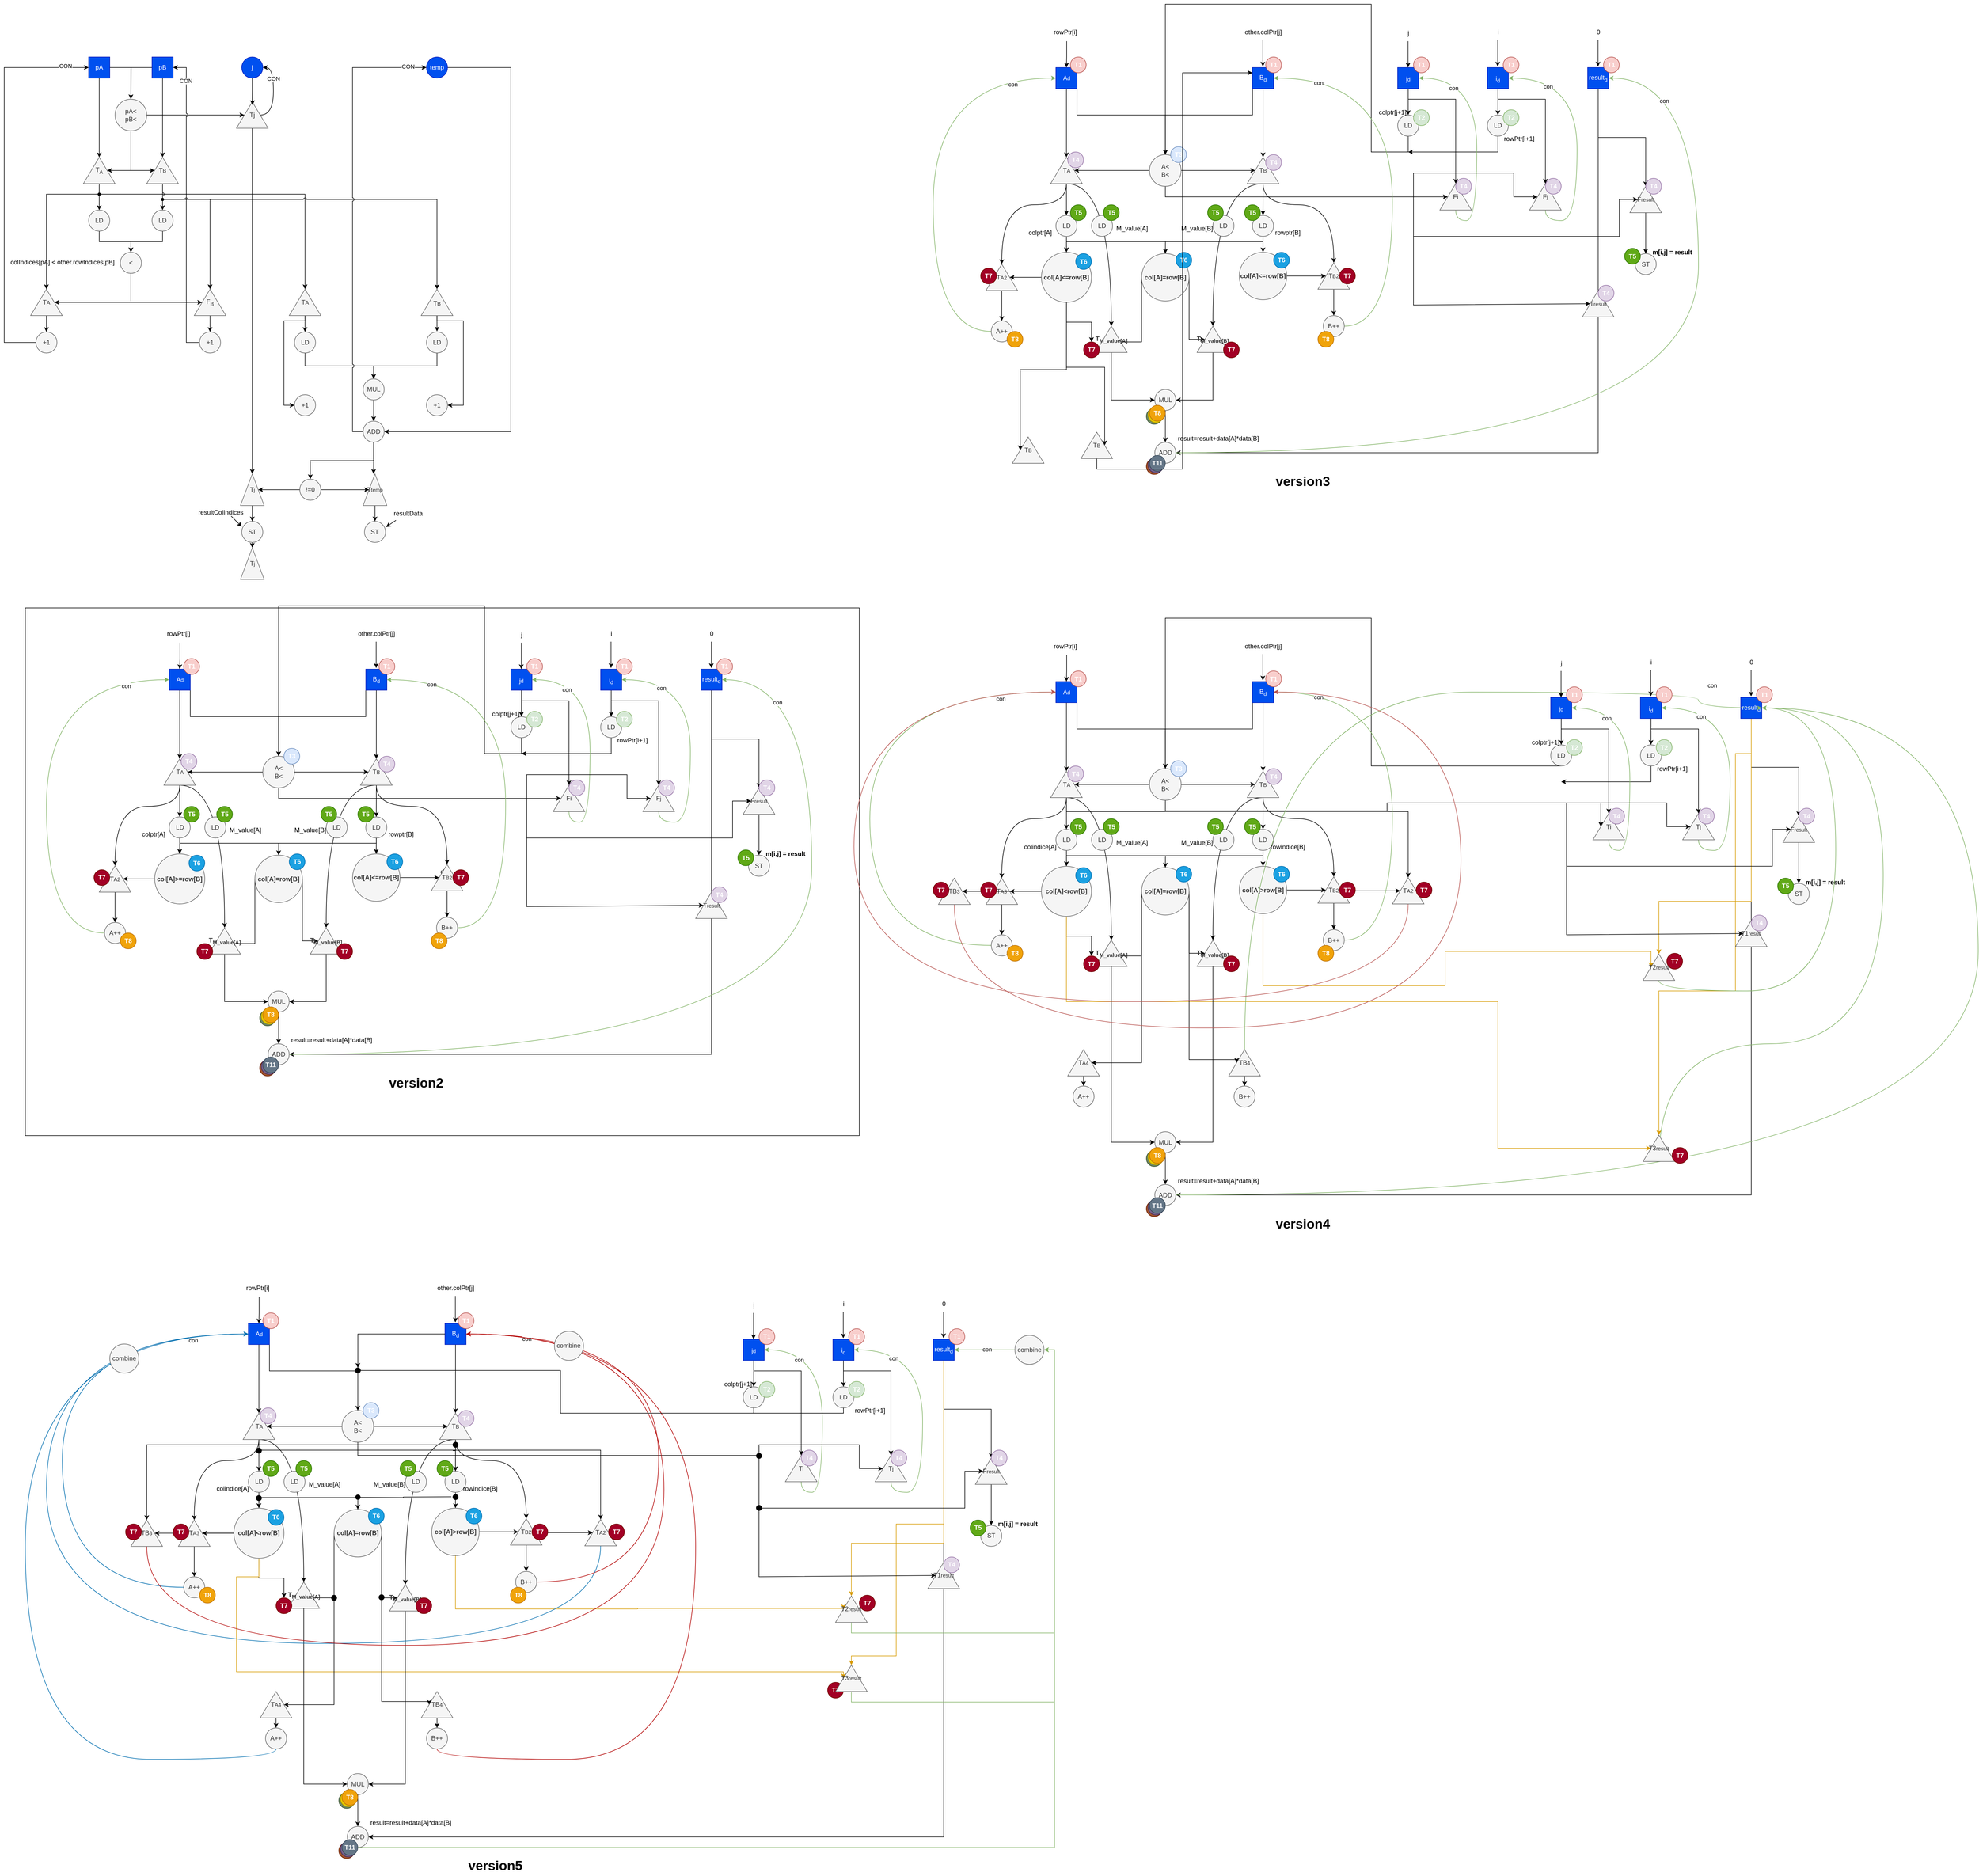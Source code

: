 <mxfile version="23.1.8" type="github">
  <diagram name="第 1 页" id="WHMRSkOHGIDh6wjL014g">
    <mxGraphModel dx="4460" dy="3255" grid="1" gridSize="10" guides="1" tooltips="1" connect="1" arrows="1" fold="1" page="1" pageScale="1" pageWidth="827" pageHeight="1169" math="0" shadow="0">
      <root>
        <mxCell id="0" />
        <mxCell id="1" parent="0" />
        <mxCell id="SHSjmRiuVBG96-DrGGyx-87" value="d" style="rounded=0;whiteSpace=wrap;html=1;" parent="1" vertex="1">
          <mxGeometry x="60" y="1254" width="1580" height="1000" as="geometry" />
        </mxCell>
        <mxCell id="w5M1tSAXREa1LxgLC_0v-11" style="edgeStyle=orthogonalEdgeStyle;rounded=0;orthogonalLoop=1;jettySize=auto;html=1;exitX=1;exitY=0.5;exitDx=0;exitDy=0;labelBackgroundColor=none;fontColor=default;" parent="1" source="w5M1tSAXREa1LxgLC_0v-1" target="w5M1tSAXREa1LxgLC_0v-6" edge="1">
          <mxGeometry relative="1" as="geometry" />
        </mxCell>
        <mxCell id="w5M1tSAXREa1LxgLC_0v-1" value="pA" style="rectangle;whiteSpace=wrap;html=1;aspect=fixed;perimeter=rectanglePerimeter;labelBackgroundColor=none;fillColor=#0050ef;fontColor=#ffffff;strokeColor=#001DBC;" parent="1" vertex="1">
          <mxGeometry x="180" y="210" width="40" height="40" as="geometry" />
        </mxCell>
        <mxCell id="VgvNI30hn8JY1lq9GE0J-1" style="edgeStyle=orthogonalEdgeStyle;rounded=0;orthogonalLoop=1;jettySize=auto;html=1;exitX=0;exitY=0.5;exitDx=0;exitDy=0;labelBackgroundColor=none;fontColor=default;" parent="1" source="w5M1tSAXREa1LxgLC_0v-3" edge="1">
          <mxGeometry relative="1" as="geometry">
            <mxPoint x="260" y="300" as="targetPoint" />
          </mxGeometry>
        </mxCell>
        <mxCell id="VgvNI30hn8JY1lq9GE0J-4" style="edgeStyle=orthogonalEdgeStyle;rounded=0;orthogonalLoop=1;jettySize=auto;html=1;exitX=0.5;exitY=1;exitDx=0;exitDy=0;entryX=1;entryY=0.5;entryDx=0;entryDy=0;labelBackgroundColor=none;fontColor=default;" parent="1" source="w5M1tSAXREa1LxgLC_0v-3" target="VgvNI30hn8JY1lq9GE0J-3" edge="1">
          <mxGeometry relative="1" as="geometry" />
        </mxCell>
        <mxCell id="w5M1tSAXREa1LxgLC_0v-3" value="pB" style="rectangle;whiteSpace=wrap;html=1;aspect=fixed;labelBackgroundColor=none;fillColor=#0050ef;fontColor=#ffffff;strokeColor=#001DBC;" parent="1" vertex="1">
          <mxGeometry x="300" y="210" width="40" height="40" as="geometry" />
        </mxCell>
        <mxCell id="VgvNI30hn8JY1lq9GE0J-46" style="edgeStyle=orthogonalEdgeStyle;rounded=0;orthogonalLoop=1;jettySize=auto;html=1;exitX=0.5;exitY=1;exitDx=0;exitDy=0;entryX=1;entryY=0.5;entryDx=0;entryDy=0;" parent="1" source="w5M1tSAXREa1LxgLC_0v-5" target="VgvNI30hn8JY1lq9GE0J-45" edge="1">
          <mxGeometry relative="1" as="geometry">
            <mxPoint x="1009.92" y="510" as="targetPoint" />
            <Array as="points">
              <mxPoint x="839.92" y="230" />
              <mxPoint x="979.92" y="230" />
              <mxPoint x="979.92" y="920" />
            </Array>
          </mxGeometry>
        </mxCell>
        <mxCell id="w5M1tSAXREa1LxgLC_0v-5" value="temp" style="ellipse;whiteSpace=wrap;html=1;aspect=fixed;labelBackgroundColor=none;fillColor=#0050ef;fontColor=#ffffff;strokeColor=#001DBC;" parent="1" vertex="1">
          <mxGeometry x="819.92" y="210" width="40" height="40" as="geometry" />
        </mxCell>
        <mxCell id="VgvNI30hn8JY1lq9GE0J-5" style="edgeStyle=orthogonalEdgeStyle;rounded=0;orthogonalLoop=1;jettySize=auto;html=1;exitX=0.5;exitY=1;exitDx=0;exitDy=0;entryX=0.5;entryY=1;entryDx=0;entryDy=0;labelBackgroundColor=none;fontColor=default;" parent="1" source="w5M1tSAXREa1LxgLC_0v-6" target="VgvNI30hn8JY1lq9GE0J-2" edge="1">
          <mxGeometry relative="1" as="geometry">
            <Array as="points">
              <mxPoint x="260" y="425" />
            </Array>
          </mxGeometry>
        </mxCell>
        <mxCell id="VgvNI30hn8JY1lq9GE0J-6" style="edgeStyle=orthogonalEdgeStyle;rounded=0;orthogonalLoop=1;jettySize=auto;html=1;exitX=0.5;exitY=1;exitDx=0;exitDy=0;entryX=0.5;entryY=0;entryDx=0;entryDy=0;labelBackgroundColor=none;fontColor=default;" parent="1" source="w5M1tSAXREa1LxgLC_0v-6" target="VgvNI30hn8JY1lq9GE0J-3" edge="1">
          <mxGeometry relative="1" as="geometry">
            <Array as="points">
              <mxPoint x="260" y="425" />
            </Array>
          </mxGeometry>
        </mxCell>
        <mxCell id="VgvNI30hn8JY1lq9GE0J-56" style="edgeStyle=orthogonalEdgeStyle;rounded=0;orthogonalLoop=1;jettySize=auto;html=1;exitX=1;exitY=0.5;exitDx=0;exitDy=0;entryX=0.5;entryY=0;entryDx=0;entryDy=0;" parent="1" source="w5M1tSAXREa1LxgLC_0v-6" target="VgvNI30hn8JY1lq9GE0J-55" edge="1">
          <mxGeometry relative="1" as="geometry" />
        </mxCell>
        <mxCell id="w5M1tSAXREa1LxgLC_0v-6" value="pA&amp;lt;&lt;br&gt;pB&amp;lt;" style="ellipse;whiteSpace=wrap;html=1;aspect=fixed;labelBackgroundColor=none;fillColor=#f5f5f5;fontColor=#333333;strokeColor=#666666;" parent="1" vertex="1">
          <mxGeometry x="230" y="290" width="60" height="60" as="geometry" />
        </mxCell>
        <mxCell id="w5M1tSAXREa1LxgLC_0v-9" value="" style="endArrow=classic;html=1;rounded=0;entryX=0.5;entryY=0;entryDx=0;entryDy=0;exitX=0.5;exitY=1;exitDx=0;exitDy=0;labelBackgroundColor=none;fontColor=default;" parent="1" source="w5M1tSAXREa1LxgLC_0v-1" edge="1">
          <mxGeometry width="50" height="50" relative="1" as="geometry">
            <mxPoint x="130" y="330" as="sourcePoint" />
            <mxPoint x="200" y="400" as="targetPoint" />
          </mxGeometry>
        </mxCell>
        <mxCell id="VgvNI30hn8JY1lq9GE0J-10" style="edgeStyle=orthogonalEdgeStyle;rounded=0;orthogonalLoop=1;jettySize=auto;html=1;exitX=0.5;exitY=1;exitDx=0;exitDy=0;entryX=0.5;entryY=0;entryDx=0;entryDy=0;labelBackgroundColor=none;fontColor=default;" parent="1" source="w5M1tSAXREa1LxgLC_0v-14" target="w5M1tSAXREa1LxgLC_0v-16" edge="1">
          <mxGeometry relative="1" as="geometry" />
        </mxCell>
        <mxCell id="w5M1tSAXREa1LxgLC_0v-14" value="LD" style="ellipse;whiteSpace=wrap;html=1;aspect=fixed;labelBackgroundColor=none;fillColor=#f5f5f5;fontColor=#333333;strokeColor=#666666;" parent="1" vertex="1">
          <mxGeometry x="180" y="500" width="40" height="40" as="geometry" />
        </mxCell>
        <mxCell id="VgvNI30hn8JY1lq9GE0J-11" style="edgeStyle=orthogonalEdgeStyle;rounded=0;orthogonalLoop=1;jettySize=auto;html=1;exitX=0.5;exitY=1;exitDx=0;exitDy=0;entryX=0.5;entryY=0;entryDx=0;entryDy=0;labelBackgroundColor=none;fontColor=default;" parent="1" source="w5M1tSAXREa1LxgLC_0v-15" target="w5M1tSAXREa1LxgLC_0v-16" edge="1">
          <mxGeometry relative="1" as="geometry" />
        </mxCell>
        <mxCell id="w5M1tSAXREa1LxgLC_0v-15" value="LD" style="ellipse;whiteSpace=wrap;html=1;aspect=fixed;labelBackgroundColor=none;fillColor=#f5f5f5;fontColor=#333333;strokeColor=#666666;" parent="1" vertex="1">
          <mxGeometry x="300" y="500" width="40" height="40" as="geometry" />
        </mxCell>
        <mxCell id="w5M1tSAXREa1LxgLC_0v-16" value="&amp;lt;" style="ellipse;whiteSpace=wrap;html=1;aspect=fixed;labelBackgroundColor=none;fillColor=#f5f5f5;fontColor=#333333;strokeColor=#666666;" parent="1" vertex="1">
          <mxGeometry x="240" y="580" width="40" height="40" as="geometry" />
        </mxCell>
        <mxCell id="w5M1tSAXREa1LxgLC_0v-36" style="edgeStyle=orthogonalEdgeStyle;rounded=0;orthogonalLoop=1;jettySize=auto;html=1;exitX=0;exitY=0.5;exitDx=0;exitDy=0;entryX=0.5;entryY=0;entryDx=0;entryDy=0;labelBackgroundColor=none;fontColor=default;" parent="1" source="w5M1tSAXREa1LxgLC_0v-25" target="w5M1tSAXREa1LxgLC_0v-31" edge="1">
          <mxGeometry relative="1" as="geometry" />
        </mxCell>
        <mxCell id="w5M1tSAXREa1LxgLC_0v-25" value="T&lt;span style=&quot;font-size: 10px;&quot;&gt;A&lt;/span&gt;" style="triangle;whiteSpace=wrap;html=1;direction=north;labelBackgroundColor=none;fillColor=#f5f5f5;fontColor=#333333;strokeColor=#666666;" parent="1" vertex="1">
          <mxGeometry x="70" y="650" width="60" height="50" as="geometry" />
        </mxCell>
        <mxCell id="w5M1tSAXREa1LxgLC_0v-37" style="edgeStyle=orthogonalEdgeStyle;rounded=0;orthogonalLoop=1;jettySize=auto;html=1;exitX=0;exitY=0.5;exitDx=0;exitDy=0;entryX=0.5;entryY=0;entryDx=0;entryDy=0;labelBackgroundColor=none;fontColor=default;" parent="1" source="w5M1tSAXREa1LxgLC_0v-26" target="w5M1tSAXREa1LxgLC_0v-32" edge="1">
          <mxGeometry relative="1" as="geometry" />
        </mxCell>
        <mxCell id="w5M1tSAXREa1LxgLC_0v-26" value="F&lt;sub&gt;B&lt;/sub&gt;" style="triangle;whiteSpace=wrap;html=1;direction=north;labelBackgroundColor=none;fillColor=#f5f5f5;fontColor=#333333;strokeColor=#666666;" parent="1" vertex="1">
          <mxGeometry x="380" y="650" width="60" height="50" as="geometry" />
        </mxCell>
        <mxCell id="VgvNI30hn8JY1lq9GE0J-87" style="edgeStyle=orthogonalEdgeStyle;rounded=0;orthogonalLoop=1;jettySize=auto;html=1;exitX=0;exitY=0.5;exitDx=0;exitDy=0;entryX=0;entryY=0.5;entryDx=0;entryDy=0;" parent="1" source="w5M1tSAXREa1LxgLC_0v-31" target="w5M1tSAXREa1LxgLC_0v-1" edge="1">
          <mxGeometry relative="1" as="geometry">
            <Array as="points">
              <mxPoint x="20" y="751" />
              <mxPoint x="20" y="230" />
            </Array>
          </mxGeometry>
        </mxCell>
        <mxCell id="VgvNI30hn8JY1lq9GE0J-88" value="CON" style="edgeLabel;html=1;align=center;verticalAlign=middle;resizable=0;points=[];" parent="VgvNI30hn8JY1lq9GE0J-87" vertex="1" connectable="0">
          <mxGeometry x="0.88" y="3" relative="1" as="geometry">
            <mxPoint as="offset" />
          </mxGeometry>
        </mxCell>
        <mxCell id="w5M1tSAXREa1LxgLC_0v-31" value="+1" style="ellipse;whiteSpace=wrap;html=1;aspect=fixed;labelBackgroundColor=none;fillColor=#f5f5f5;fontColor=#333333;strokeColor=#666666;" parent="1" vertex="1">
          <mxGeometry x="80" y="731" width="40" height="40" as="geometry" />
        </mxCell>
        <mxCell id="VgvNI30hn8JY1lq9GE0J-89" style="edgeStyle=orthogonalEdgeStyle;rounded=0;orthogonalLoop=1;jettySize=auto;html=1;exitX=0;exitY=0.5;exitDx=0;exitDy=0;entryX=1;entryY=0.5;entryDx=0;entryDy=0;jumpStyle=arc;" parent="1" source="w5M1tSAXREa1LxgLC_0v-32" target="w5M1tSAXREa1LxgLC_0v-3" edge="1">
          <mxGeometry relative="1" as="geometry" />
        </mxCell>
        <mxCell id="VgvNI30hn8JY1lq9GE0J-90" value="CON" style="edgeLabel;html=1;align=center;verticalAlign=middle;resizable=0;points=[];" parent="VgvNI30hn8JY1lq9GE0J-89" vertex="1" connectable="0">
          <mxGeometry x="0.824" y="1" relative="1" as="geometry">
            <mxPoint as="offset" />
          </mxGeometry>
        </mxCell>
        <mxCell id="w5M1tSAXREa1LxgLC_0v-32" value="+1" style="ellipse;whiteSpace=wrap;html=1;aspect=fixed;labelBackgroundColor=none;fillColor=#f5f5f5;fontColor=#333333;strokeColor=#666666;" parent="1" vertex="1">
          <mxGeometry x="390" y="731" width="40" height="40" as="geometry" />
        </mxCell>
        <mxCell id="VgvNI30hn8JY1lq9GE0J-7" style="edgeStyle=orthogonalEdgeStyle;rounded=0;orthogonalLoop=1;jettySize=auto;html=1;exitX=0;exitY=0.5;exitDx=0;exitDy=0;entryX=0.5;entryY=0;entryDx=0;entryDy=0;labelBackgroundColor=none;fontColor=default;" parent="1" source="VgvNI30hn8JY1lq9GE0J-2" target="w5M1tSAXREa1LxgLC_0v-14" edge="1">
          <mxGeometry relative="1" as="geometry" />
        </mxCell>
        <mxCell id="VgvNI30hn8JY1lq9GE0J-12" style="edgeStyle=orthogonalEdgeStyle;rounded=0;orthogonalLoop=1;jettySize=auto;html=1;exitDx=0;exitDy=0;entryX=1;entryY=0.5;entryDx=0;entryDy=0;" parent="1" source="VgvNI30hn8JY1lq9GE0J-30" target="w5M1tSAXREa1LxgLC_0v-25" edge="1">
          <mxGeometry relative="1" as="geometry">
            <Array as="points">
              <mxPoint x="100" y="470" />
            </Array>
          </mxGeometry>
        </mxCell>
        <mxCell id="VgvNI30hn8JY1lq9GE0J-29" style="edgeStyle=orthogonalEdgeStyle;rounded=0;orthogonalLoop=1;jettySize=auto;html=1;exitX=0;exitY=0.5;exitDx=0;exitDy=0;entryX=1;entryY=0.5;entryDx=0;entryDy=0;" parent="1" source="VgvNI30hn8JY1lq9GE0J-2" target="VgvNI30hn8JY1lq9GE0J-18" edge="1">
          <mxGeometry relative="1" as="geometry">
            <Array as="points">
              <mxPoint x="200" y="470" />
              <mxPoint x="590" y="470" />
            </Array>
          </mxGeometry>
        </mxCell>
        <mxCell id="VgvNI30hn8JY1lq9GE0J-2" value="T&lt;sub&gt;A&lt;/sub&gt;" style="triangle;whiteSpace=wrap;html=1;direction=north;labelBackgroundColor=none;fillColor=#f5f5f5;fontColor=#333333;strokeColor=#666666;" parent="1" vertex="1">
          <mxGeometry x="170" y="400" width="60" height="50" as="geometry" />
        </mxCell>
        <mxCell id="VgvNI30hn8JY1lq9GE0J-8" style="edgeStyle=orthogonalEdgeStyle;rounded=0;orthogonalLoop=1;jettySize=auto;html=1;exitX=0;exitY=0.5;exitDx=0;exitDy=0;entryX=0.5;entryY=0;entryDx=0;entryDy=0;labelBackgroundColor=none;fontColor=default;" parent="1" source="VgvNI30hn8JY1lq9GE0J-3" target="w5M1tSAXREa1LxgLC_0v-15" edge="1">
          <mxGeometry relative="1" as="geometry" />
        </mxCell>
        <mxCell id="VgvNI30hn8JY1lq9GE0J-28" style="edgeStyle=orthogonalEdgeStyle;rounded=0;orthogonalLoop=1;jettySize=auto;html=1;exitDx=0;exitDy=0;entryX=1;entryY=0.5;entryDx=0;entryDy=0;" parent="1" source="VgvNI30hn8JY1lq9GE0J-33" target="w5M1tSAXREa1LxgLC_0v-26" edge="1">
          <mxGeometry relative="1" as="geometry">
            <Array as="points">
              <mxPoint x="320" y="480" />
              <mxPoint x="410" y="480" />
            </Array>
          </mxGeometry>
        </mxCell>
        <mxCell id="VgvNI30hn8JY1lq9GE0J-38" style="edgeStyle=orthogonalEdgeStyle;rounded=0;orthogonalLoop=1;jettySize=auto;html=1;exitX=0;exitY=0.5;exitDx=0;exitDy=0;entryX=1;entryY=0.5;entryDx=0;entryDy=0;jumpStyle=arc;" parent="1" source="VgvNI30hn8JY1lq9GE0J-3" target="VgvNI30hn8JY1lq9GE0J-37" edge="1">
          <mxGeometry relative="1" as="geometry">
            <Array as="points">
              <mxPoint x="320" y="480" />
              <mxPoint x="840" y="480" />
            </Array>
          </mxGeometry>
        </mxCell>
        <mxCell id="VgvNI30hn8JY1lq9GE0J-3" value="T&lt;span style=&quot;font-size: 10px;&quot;&gt;B&lt;/span&gt;" style="triangle;whiteSpace=wrap;html=1;direction=north;labelBackgroundColor=none;fillColor=#f5f5f5;fontColor=#333333;strokeColor=#666666;" parent="1" vertex="1">
          <mxGeometry x="290" y="400" width="60" height="50" as="geometry" />
        </mxCell>
        <mxCell id="VgvNI30hn8JY1lq9GE0J-13" style="edgeStyle=orthogonalEdgeStyle;rounded=0;orthogonalLoop=1;jettySize=auto;html=1;exitX=1;exitY=0.875;exitDx=0;exitDy=0;entryX=0.5;entryY=1;entryDx=0;entryDy=0;exitPerimeter=0;" parent="1" source="VgvNI30hn8JY1lq9GE0J-9" target="w5M1tSAXREa1LxgLC_0v-25" edge="1">
          <mxGeometry relative="1" as="geometry">
            <Array as="points">
              <mxPoint x="260" y="675" />
            </Array>
          </mxGeometry>
        </mxCell>
        <mxCell id="VgvNI30hn8JY1lq9GE0J-16" style="edgeStyle=orthogonalEdgeStyle;rounded=0;orthogonalLoop=1;jettySize=auto;html=1;exitX=1;exitY=1;exitDx=0;exitDy=0;entryX=0.5;entryY=0;entryDx=0;entryDy=0;" parent="1" source="VgvNI30hn8JY1lq9GE0J-9" target="w5M1tSAXREa1LxgLC_0v-26" edge="1">
          <mxGeometry relative="1" as="geometry">
            <Array as="points">
              <mxPoint x="260" y="675" />
            </Array>
          </mxGeometry>
        </mxCell>
        <mxCell id="VgvNI30hn8JY1lq9GE0J-9" value="colIndices[pA] &lt; other.rowIndices[pB]" style="text;whiteSpace=wrap;labelBackgroundColor=none;" parent="1" vertex="1">
          <mxGeometry x="30" y="585" width="230" height="40" as="geometry" />
        </mxCell>
        <mxCell id="VgvNI30hn8JY1lq9GE0J-17" style="edgeStyle=orthogonalEdgeStyle;rounded=0;orthogonalLoop=1;jettySize=auto;html=1;exitX=0;exitY=0.5;exitDx=0;exitDy=0;entryX=0.5;entryY=0;entryDx=0;entryDy=0;labelBackgroundColor=none;fontColor=default;" parent="1" source="VgvNI30hn8JY1lq9GE0J-18" edge="1">
          <mxGeometry relative="1" as="geometry">
            <mxPoint x="589.92" y="731" as="targetPoint" />
          </mxGeometry>
        </mxCell>
        <mxCell id="VgvNI30hn8JY1lq9GE0J-52" style="edgeStyle=orthogonalEdgeStyle;rounded=0;orthogonalLoop=1;jettySize=auto;html=1;exitX=0;exitY=0.5;exitDx=0;exitDy=0;entryX=0;entryY=0.5;entryDx=0;entryDy=0;" parent="1" source="VgvNI30hn8JY1lq9GE0J-18" target="VgvNI30hn8JY1lq9GE0J-50" edge="1">
          <mxGeometry relative="1" as="geometry">
            <Array as="points">
              <mxPoint x="589.92" y="710" />
              <mxPoint x="549.92" y="710" />
              <mxPoint x="549.92" y="870" />
            </Array>
          </mxGeometry>
        </mxCell>
        <mxCell id="VgvNI30hn8JY1lq9GE0J-18" value="T&lt;span style=&quot;font-size: 10px;&quot;&gt;A&lt;/span&gt;" style="triangle;whiteSpace=wrap;html=1;direction=north;labelBackgroundColor=none;fillColor=#f5f5f5;fontColor=#333333;strokeColor=#666666;" parent="1" vertex="1">
          <mxGeometry x="559.92" y="650" width="60" height="50" as="geometry" />
        </mxCell>
        <mxCell id="VgvNI30hn8JY1lq9GE0J-30" value="" style="shape=waypoint;sketch=0;fillStyle=solid;size=6;pointerEvents=1;points=[];fillColor=none;resizable=0;rotatable=0;perimeter=centerPerimeter;snapToPoint=1;" parent="1" vertex="1">
          <mxGeometry x="190" y="460" width="20" height="20" as="geometry" />
        </mxCell>
        <mxCell id="VgvNI30hn8JY1lq9GE0J-33" value="" style="shape=waypoint;sketch=0;fillStyle=solid;size=6;pointerEvents=1;points=[];fillColor=none;resizable=0;rotatable=0;perimeter=centerPerimeter;snapToPoint=1;" parent="1" vertex="1">
          <mxGeometry x="310" y="470" width="20" height="20" as="geometry" />
        </mxCell>
        <mxCell id="VgvNI30hn8JY1lq9GE0J-41" style="edgeStyle=orthogonalEdgeStyle;rounded=0;orthogonalLoop=1;jettySize=auto;html=1;exitX=0;exitY=0.5;exitDx=0;exitDy=0;" parent="1" source="VgvNI30hn8JY1lq9GE0J-37" edge="1">
          <mxGeometry relative="1" as="geometry">
            <mxPoint x="839.92" y="730" as="targetPoint" />
          </mxGeometry>
        </mxCell>
        <mxCell id="VgvNI30hn8JY1lq9GE0J-53" style="edgeStyle=orthogonalEdgeStyle;rounded=0;orthogonalLoop=1;jettySize=auto;html=1;exitX=0;exitY=0.5;exitDx=0;exitDy=0;entryX=1;entryY=0.5;entryDx=0;entryDy=0;" parent="1" source="VgvNI30hn8JY1lq9GE0J-37" target="VgvNI30hn8JY1lq9GE0J-51" edge="1">
          <mxGeometry relative="1" as="geometry">
            <Array as="points">
              <mxPoint x="839.92" y="710" />
              <mxPoint x="889.92" y="710" />
              <mxPoint x="889.92" y="870" />
            </Array>
          </mxGeometry>
        </mxCell>
        <mxCell id="VgvNI30hn8JY1lq9GE0J-37" value="&lt;sub&gt;&lt;span style=&quot;font-size: 12px;&quot;&gt;T&lt;/span&gt;B&lt;/sub&gt;" style="triangle;whiteSpace=wrap;html=1;direction=north;labelBackgroundColor=none;fillColor=#f5f5f5;fontColor=#333333;strokeColor=#666666;" parent="1" vertex="1">
          <mxGeometry x="809.92" y="650" width="60" height="50" as="geometry" />
        </mxCell>
        <mxCell id="VgvNI30hn8JY1lq9GE0J-43" style="edgeStyle=orthogonalEdgeStyle;rounded=0;orthogonalLoop=1;jettySize=auto;html=1;exitX=0.5;exitY=1;exitDx=0;exitDy=0;entryX=0.5;entryY=0;entryDx=0;entryDy=0;" parent="1" source="VgvNI30hn8JY1lq9GE0J-39" target="VgvNI30hn8JY1lq9GE0J-42" edge="1">
          <mxGeometry relative="1" as="geometry" />
        </mxCell>
        <mxCell id="VgvNI30hn8JY1lq9GE0J-39" value="LD" style="ellipse;whiteSpace=wrap;html=1;aspect=fixed;labelBackgroundColor=none;fillColor=#f5f5f5;fontColor=#333333;strokeColor=#666666;" parent="1" vertex="1">
          <mxGeometry x="569.92" y="731" width="40" height="40" as="geometry" />
        </mxCell>
        <mxCell id="VgvNI30hn8JY1lq9GE0J-44" style="edgeStyle=orthogonalEdgeStyle;rounded=0;orthogonalLoop=1;jettySize=auto;html=1;exitX=0.5;exitY=1;exitDx=0;exitDy=0;entryX=0.5;entryY=0;entryDx=0;entryDy=0;" parent="1" source="VgvNI30hn8JY1lq9GE0J-40" target="VgvNI30hn8JY1lq9GE0J-42" edge="1">
          <mxGeometry relative="1" as="geometry" />
        </mxCell>
        <mxCell id="VgvNI30hn8JY1lq9GE0J-40" value="LD" style="ellipse;whiteSpace=wrap;html=1;aspect=fixed;labelBackgroundColor=none;fillColor=#f5f5f5;fontColor=#333333;strokeColor=#666666;" parent="1" vertex="1">
          <mxGeometry x="819.92" y="731" width="40" height="40" as="geometry" />
        </mxCell>
        <mxCell id="VgvNI30hn8JY1lq9GE0J-47" style="edgeStyle=orthogonalEdgeStyle;rounded=0;orthogonalLoop=1;jettySize=auto;html=1;exitX=0.5;exitY=1;exitDx=0;exitDy=0;entryX=0.5;entryY=0;entryDx=0;entryDy=0;" parent="1" source="VgvNI30hn8JY1lq9GE0J-42" target="VgvNI30hn8JY1lq9GE0J-45" edge="1">
          <mxGeometry relative="1" as="geometry" />
        </mxCell>
        <mxCell id="VgvNI30hn8JY1lq9GE0J-42" value="MUL" style="ellipse;whiteSpace=wrap;html=1;aspect=fixed;labelBackgroundColor=none;fillColor=#f5f5f5;fontColor=#333333;strokeColor=#666666;" parent="1" vertex="1">
          <mxGeometry x="699.92" y="820" width="40" height="40" as="geometry" />
        </mxCell>
        <mxCell id="VgvNI30hn8JY1lq9GE0J-48" style="edgeStyle=orthogonalEdgeStyle;rounded=0;orthogonalLoop=1;jettySize=auto;html=1;exitX=0;exitY=0.5;exitDx=0;exitDy=0;entryX=0;entryY=0.5;entryDx=0;entryDy=0;jumpStyle=arc;" parent="1" source="VgvNI30hn8JY1lq9GE0J-45" target="w5M1tSAXREa1LxgLC_0v-5" edge="1">
          <mxGeometry relative="1" as="geometry" />
        </mxCell>
        <mxCell id="VgvNI30hn8JY1lq9GE0J-49" value="CON" style="edgeLabel;html=1;align=center;verticalAlign=middle;resizable=0;points=[];" parent="VgvNI30hn8JY1lq9GE0J-48" vertex="1" connectable="0">
          <mxGeometry x="0.916" y="2" relative="1" as="geometry">
            <mxPoint as="offset" />
          </mxGeometry>
        </mxCell>
        <mxCell id="VgvNI30hn8JY1lq9GE0J-64" style="edgeStyle=orthogonalEdgeStyle;rounded=0;orthogonalLoop=1;jettySize=auto;html=1;exitX=0.5;exitY=1;exitDx=0;exitDy=0;" parent="1" source="VgvNI30hn8JY1lq9GE0J-45" edge="1">
          <mxGeometry relative="1" as="geometry">
            <mxPoint x="719.828" y="1000.0" as="targetPoint" />
          </mxGeometry>
        </mxCell>
        <mxCell id="VgvNI30hn8JY1lq9GE0J-66" style="edgeStyle=orthogonalEdgeStyle;rounded=0;orthogonalLoop=1;jettySize=auto;html=1;exitX=0.5;exitY=1;exitDx=0;exitDy=0;entryX=0.5;entryY=0;entryDx=0;entryDy=0;" parent="1" source="VgvNI30hn8JY1lq9GE0J-45" target="VgvNI30hn8JY1lq9GE0J-65" edge="1">
          <mxGeometry relative="1" as="geometry" />
        </mxCell>
        <mxCell id="VgvNI30hn8JY1lq9GE0J-45" value="ADD" style="ellipse;whiteSpace=wrap;html=1;aspect=fixed;labelBackgroundColor=none;fillColor=#f5f5f5;fontColor=#333333;strokeColor=#666666;" parent="1" vertex="1">
          <mxGeometry x="699.92" y="900" width="40" height="40" as="geometry" />
        </mxCell>
        <mxCell id="VgvNI30hn8JY1lq9GE0J-50" value="+1" style="ellipse;whiteSpace=wrap;html=1;aspect=fixed;labelBackgroundColor=none;fillColor=#f5f5f5;fontColor=#333333;strokeColor=#666666;" parent="1" vertex="1">
          <mxGeometry x="569.92" y="850" width="40" height="40" as="geometry" />
        </mxCell>
        <mxCell id="VgvNI30hn8JY1lq9GE0J-51" value="+1" style="ellipse;whiteSpace=wrap;html=1;aspect=fixed;labelBackgroundColor=none;fillColor=#f5f5f5;fontColor=#333333;strokeColor=#666666;" parent="1" vertex="1">
          <mxGeometry x="819.92" y="850" width="40" height="40" as="geometry" />
        </mxCell>
        <mxCell id="VgvNI30hn8JY1lq9GE0J-69" style="edgeStyle=orthogonalEdgeStyle;rounded=0;orthogonalLoop=1;jettySize=auto;html=1;exitX=0.5;exitY=1;exitDx=0;exitDy=0;entryX=1;entryY=0.5;entryDx=0;entryDy=0;" parent="1" source="VgvNI30hn8JY1lq9GE0J-54" target="VgvNI30hn8JY1lq9GE0J-72" edge="1">
          <mxGeometry relative="1" as="geometry">
            <mxPoint x="490" y="1010" as="targetPoint" />
          </mxGeometry>
        </mxCell>
        <mxCell id="VgvNI30hn8JY1lq9GE0J-54" value="j" style="ellipse;whiteSpace=wrap;html=1;aspect=fixed;labelBackgroundColor=none;fillColor=#0050ef;fontColor=#ffffff;strokeColor=#001DBC;" parent="1" vertex="1">
          <mxGeometry x="470" y="210" width="40" height="40" as="geometry" />
        </mxCell>
        <mxCell id="VgvNI30hn8JY1lq9GE0J-58" style="edgeStyle=orthogonalEdgeStyle;rounded=0;orthogonalLoop=1;jettySize=auto;html=1;exitX=0.5;exitY=1;exitDx=0;exitDy=0;entryX=1;entryY=0.5;entryDx=0;entryDy=0;curved=1;" parent="1" source="VgvNI30hn8JY1lq9GE0J-55" target="VgvNI30hn8JY1lq9GE0J-54" edge="1">
          <mxGeometry relative="1" as="geometry">
            <Array as="points">
              <mxPoint x="530" y="320" />
              <mxPoint x="530" y="230" />
            </Array>
          </mxGeometry>
        </mxCell>
        <mxCell id="VgvNI30hn8JY1lq9GE0J-59" value="CON" style="edgeLabel;html=1;align=center;verticalAlign=middle;resizable=0;points=[];" parent="VgvNI30hn8JY1lq9GE0J-58" vertex="1" connectable="0">
          <mxGeometry x="0.621" y="5" relative="1" as="geometry">
            <mxPoint x="5" y="15" as="offset" />
          </mxGeometry>
        </mxCell>
        <mxCell id="VgvNI30hn8JY1lq9GE0J-55" value="Tj" style="triangle;whiteSpace=wrap;html=1;direction=north;labelBackgroundColor=none;fillColor=#f5f5f5;fontColor=#333333;strokeColor=#666666;" parent="1" vertex="1">
          <mxGeometry x="460" y="295" width="60" height="50" as="geometry" />
        </mxCell>
        <mxCell id="VgvNI30hn8JY1lq9GE0J-57" style="edgeStyle=orthogonalEdgeStyle;rounded=0;orthogonalLoop=1;jettySize=auto;html=1;exitX=0.5;exitY=1;exitDx=0;exitDy=0;entryX=0.879;entryY=0.508;entryDx=0;entryDy=0;entryPerimeter=0;" parent="1" source="VgvNI30hn8JY1lq9GE0J-54" target="VgvNI30hn8JY1lq9GE0J-55" edge="1">
          <mxGeometry relative="1" as="geometry" />
        </mxCell>
        <mxCell id="VgvNI30hn8JY1lq9GE0J-79" style="edgeStyle=orthogonalEdgeStyle;rounded=0;orthogonalLoop=1;jettySize=auto;html=1;exitX=0;exitY=0.5;exitDx=0;exitDy=0;entryX=0.5;entryY=0;entryDx=0;entryDy=0;" parent="1" source="VgvNI30hn8JY1lq9GE0J-60" target="VgvNI30hn8JY1lq9GE0J-77" edge="1">
          <mxGeometry relative="1" as="geometry" />
        </mxCell>
        <mxCell id="VgvNI30hn8JY1lq9GE0J-60" value="T&lt;span style=&quot;font-size: 10px;&quot;&gt;temp&lt;/span&gt;" style="triangle;whiteSpace=wrap;html=1;direction=north;labelBackgroundColor=none;shadow=0;fillColor=#f5f5f5;fontColor=#333333;strokeColor=#666666;" parent="1" vertex="1">
          <mxGeometry x="700" y="1000" width="44.92" height="60" as="geometry" />
        </mxCell>
        <mxCell id="VgvNI30hn8JY1lq9GE0J-71" style="edgeStyle=orthogonalEdgeStyle;rounded=0;orthogonalLoop=1;jettySize=auto;html=1;exitX=1;exitY=0.5;exitDx=0;exitDy=0;entryX=0.5;entryY=0;entryDx=0;entryDy=0;" parent="1" source="VgvNI30hn8JY1lq9GE0J-65" target="VgvNI30hn8JY1lq9GE0J-60" edge="1">
          <mxGeometry relative="1" as="geometry" />
        </mxCell>
        <mxCell id="VgvNI30hn8JY1lq9GE0J-75" style="edgeStyle=orthogonalEdgeStyle;rounded=0;orthogonalLoop=1;jettySize=auto;html=1;exitX=0;exitY=0.5;exitDx=0;exitDy=0;entryX=0.5;entryY=1;entryDx=0;entryDy=0;" parent="1" source="VgvNI30hn8JY1lq9GE0J-65" target="VgvNI30hn8JY1lq9GE0J-72" edge="1">
          <mxGeometry relative="1" as="geometry" />
        </mxCell>
        <mxCell id="VgvNI30hn8JY1lq9GE0J-65" value="!=0" style="ellipse;whiteSpace=wrap;html=1;aspect=fixed;labelBackgroundColor=none;fillColor=#f5f5f5;fontColor=#333333;strokeColor=#666666;" parent="1" vertex="1">
          <mxGeometry x="579.92" y="1010" width="40" height="40" as="geometry" />
        </mxCell>
        <mxCell id="VgvNI30hn8JY1lq9GE0J-78" style="edgeStyle=orthogonalEdgeStyle;rounded=0;orthogonalLoop=1;jettySize=auto;html=1;exitX=0;exitY=0.5;exitDx=0;exitDy=0;entryX=0.5;entryY=0;entryDx=0;entryDy=0;" parent="1" source="VgvNI30hn8JY1lq9GE0J-72" target="VgvNI30hn8JY1lq9GE0J-76" edge="1">
          <mxGeometry relative="1" as="geometry" />
        </mxCell>
        <mxCell id="VgvNI30hn8JY1lq9GE0J-86" value="" style="edgeStyle=orthogonalEdgeStyle;rounded=0;orthogonalLoop=1;jettySize=auto;html=1;" parent="1" source="VgvNI30hn8JY1lq9GE0J-72" target="VgvNI30hn8JY1lq9GE0J-85" edge="1">
          <mxGeometry relative="1" as="geometry" />
        </mxCell>
        <mxCell id="VgvNI30hn8JY1lq9GE0J-72" value="T&lt;span style=&quot;font-size: 10px;&quot;&gt;j&lt;/span&gt;" style="triangle;whiteSpace=wrap;html=1;direction=north;labelBackgroundColor=none;shadow=0;fillColor=#f5f5f5;fontColor=#333333;strokeColor=#666666;" parent="1" vertex="1">
          <mxGeometry x="467.54" y="1000" width="44.92" height="60" as="geometry" />
        </mxCell>
        <mxCell id="VgvNI30hn8JY1lq9GE0J-76" value="ST" style="ellipse;whiteSpace=wrap;html=1;aspect=fixed;labelBackgroundColor=none;fillColor=#f5f5f5;fontColor=#333333;strokeColor=#666666;" parent="1" vertex="1">
          <mxGeometry x="470.0" y="1090" width="40" height="40" as="geometry" />
        </mxCell>
        <mxCell id="VgvNI30hn8JY1lq9GE0J-77" value="ST" style="ellipse;whiteSpace=wrap;html=1;aspect=fixed;labelBackgroundColor=none;fillColor=#f5f5f5;fontColor=#333333;strokeColor=#666666;" parent="1" vertex="1">
          <mxGeometry x="702.46" y="1090" width="40" height="40" as="geometry" />
        </mxCell>
        <mxCell id="VgvNI30hn8JY1lq9GE0J-80" value="" style="endArrow=classic;html=1;rounded=0;entryX=0;entryY=0.25;entryDx=0;entryDy=0;entryPerimeter=0;" parent="1" target="VgvNI30hn8JY1lq9GE0J-76" edge="1">
          <mxGeometry width="50" height="50" relative="1" as="geometry">
            <mxPoint x="450" y="1080" as="sourcePoint" />
            <mxPoint x="660" y="960" as="targetPoint" />
          </mxGeometry>
        </mxCell>
        <mxCell id="VgvNI30hn8JY1lq9GE0J-81" value="resultColIndices" style="text;html=1;align=center;verticalAlign=middle;resizable=0;points=[];autosize=1;strokeColor=none;fillColor=none;" parent="1" vertex="1">
          <mxGeometry x="375" y="1058" width="110" height="30" as="geometry" />
        </mxCell>
        <mxCell id="VgvNI30hn8JY1lq9GE0J-82" value="resultData" style="text;html=1;align=center;verticalAlign=middle;resizable=0;points=[];autosize=1;strokeColor=none;fillColor=none;" parent="1" vertex="1">
          <mxGeometry x="745" y="1060" width="80" height="30" as="geometry" />
        </mxCell>
        <mxCell id="VgvNI30hn8JY1lq9GE0J-83" value="" style="endArrow=classic;html=1;rounded=0;exitX=0.215;exitY=0.931;exitDx=0;exitDy=0;exitPerimeter=0;entryX=1.022;entryY=0.268;entryDx=0;entryDy=0;entryPerimeter=0;" parent="1" source="VgvNI30hn8JY1lq9GE0J-82" target="VgvNI30hn8JY1lq9GE0J-77" edge="1">
          <mxGeometry width="50" height="50" relative="1" as="geometry">
            <mxPoint x="609.92" y="1130" as="sourcePoint" />
            <mxPoint x="909.92" y="1150" as="targetPoint" />
          </mxGeometry>
        </mxCell>
        <mxCell id="VgvNI30hn8JY1lq9GE0J-85" value="T&lt;span style=&quot;font-size: 10px;&quot;&gt;j&lt;/span&gt;" style="triangle;whiteSpace=wrap;html=1;direction=north;labelBackgroundColor=none;shadow=0;fillColor=#f5f5f5;fontColor=#333333;strokeColor=#666666;" parent="1" vertex="1">
          <mxGeometry x="467.54" y="1140" width="44.92" height="60" as="geometry" />
        </mxCell>
        <mxCell id="ds5F-APNPSuoYc6EZiyu-87" style="edgeStyle=orthogonalEdgeStyle;rounded=0;orthogonalLoop=1;jettySize=auto;html=1;exitX=0.5;exitY=1;exitDx=0;exitDy=0;entryX=1;entryY=0.5;entryDx=0;entryDy=0;" parent="1" source="ds5F-APNPSuoYc6EZiyu-81" target="ds5F-APNPSuoYc6EZiyu-86" edge="1">
          <mxGeometry relative="1" as="geometry" />
        </mxCell>
        <mxCell id="ds5F-APNPSuoYc6EZiyu-89" style="edgeStyle=orthogonalEdgeStyle;rounded=0;orthogonalLoop=1;jettySize=auto;html=1;exitX=1;exitY=0.5;exitDx=0;exitDy=0;entryX=0.5;entryY=0;entryDx=0;entryDy=0;" parent="1" source="ds5F-APNPSuoYc6EZiyu-81" target="ds5F-APNPSuoYc6EZiyu-84" edge="1">
          <mxGeometry relative="1" as="geometry">
            <Array as="points">
              <mxPoint x="373" y="1460" />
              <mxPoint x="540" y="1460" />
            </Array>
          </mxGeometry>
        </mxCell>
        <mxCell id="ds5F-APNPSuoYc6EZiyu-81" value="A&lt;span style=&quot;font-size: 10px;&quot;&gt;d&lt;/span&gt;" style="rectangle;whiteSpace=wrap;html=1;aspect=fixed;perimeter=rectanglePerimeter;labelBackgroundColor=none;fillColor=#0050ef;fontColor=#ffffff;strokeColor=#001DBC;" parent="1" vertex="1">
          <mxGeometry x="332.54" y="1370" width="40" height="40" as="geometry" />
        </mxCell>
        <mxCell id="ds5F-APNPSuoYc6EZiyu-88" style="edgeStyle=orthogonalEdgeStyle;rounded=0;orthogonalLoop=1;jettySize=auto;html=1;exitX=0.5;exitY=1;exitDx=0;exitDy=0;entryX=1;entryY=0.5;entryDx=0;entryDy=0;" parent="1" source="ds5F-APNPSuoYc6EZiyu-83" target="ds5F-APNPSuoYc6EZiyu-85" edge="1">
          <mxGeometry relative="1" as="geometry" />
        </mxCell>
        <mxCell id="ds5F-APNPSuoYc6EZiyu-93" style="edgeStyle=orthogonalEdgeStyle;rounded=0;orthogonalLoop=1;jettySize=auto;html=1;exitX=0;exitY=0.5;exitDx=0;exitDy=0;entryX=0.5;entryY=0;entryDx=0;entryDy=0;" parent="1" source="ds5F-APNPSuoYc6EZiyu-83" target="ds5F-APNPSuoYc6EZiyu-84" edge="1">
          <mxGeometry relative="1" as="geometry">
            <Array as="points">
              <mxPoint x="705" y="1460" />
              <mxPoint x="540" y="1460" />
            </Array>
          </mxGeometry>
        </mxCell>
        <mxCell id="ds5F-APNPSuoYc6EZiyu-83" value="B&lt;sub&gt;d&lt;/sub&gt;" style="rectangle;whiteSpace=wrap;html=1;aspect=fixed;labelBackgroundColor=none;fillColor=#0050ef;fontColor=#ffffff;strokeColor=#001DBC;" parent="1" vertex="1">
          <mxGeometry x="705" y="1370" width="40" height="40" as="geometry" />
        </mxCell>
        <mxCell id="ds5F-APNPSuoYc6EZiyu-91" style="edgeStyle=orthogonalEdgeStyle;rounded=0;orthogonalLoop=1;jettySize=auto;html=1;exitX=0;exitY=0.5;exitDx=0;exitDy=0;entryX=0.5;entryY=1;entryDx=0;entryDy=0;" parent="1" source="ds5F-APNPSuoYc6EZiyu-84" target="ds5F-APNPSuoYc6EZiyu-86" edge="1">
          <mxGeometry relative="1" as="geometry" />
        </mxCell>
        <mxCell id="ds5F-APNPSuoYc6EZiyu-92" style="edgeStyle=orthogonalEdgeStyle;rounded=0;orthogonalLoop=1;jettySize=auto;html=1;exitX=1;exitY=0.5;exitDx=0;exitDy=0;entryX=0.5;entryY=0;entryDx=0;entryDy=0;" parent="1" source="ds5F-APNPSuoYc6EZiyu-84" target="ds5F-APNPSuoYc6EZiyu-85" edge="1">
          <mxGeometry relative="1" as="geometry" />
        </mxCell>
        <mxCell id="SHSjmRiuVBG96-DrGGyx-67" style="edgeStyle=orthogonalEdgeStyle;rounded=0;orthogonalLoop=1;jettySize=auto;html=1;exitX=0.5;exitY=1;exitDx=0;exitDy=0;entryX=0.5;entryY=0;entryDx=0;entryDy=0;" parent="1" source="ds5F-APNPSuoYc6EZiyu-84" target="SHSjmRiuVBG96-DrGGyx-62" edge="1">
          <mxGeometry relative="1" as="geometry" />
        </mxCell>
        <mxCell id="ds5F-APNPSuoYc6EZiyu-84" value="A&amp;lt;&lt;br&gt;B&amp;lt;" style="ellipse;whiteSpace=wrap;html=1;aspect=fixed;labelBackgroundColor=none;fillColor=#f5f5f5;fontColor=#333333;strokeColor=#666666;" parent="1" vertex="1">
          <mxGeometry x="509.92" y="1535" width="60" height="60" as="geometry" />
        </mxCell>
        <mxCell id="ds5F-APNPSuoYc6EZiyu-108" style="edgeStyle=orthogonalEdgeStyle;rounded=0;orthogonalLoop=1;jettySize=auto;html=1;exitX=0;exitY=0.5;exitDx=0;exitDy=0;entryX=0.5;entryY=0;entryDx=0;entryDy=0;" parent="1" source="ds5F-APNPSuoYc6EZiyu-85" target="ds5F-APNPSuoYc6EZiyu-107" edge="1">
          <mxGeometry relative="1" as="geometry" />
        </mxCell>
        <mxCell id="SHSjmRiuVBG96-DrGGyx-40" style="edgeStyle=orthogonalEdgeStyle;rounded=0;orthogonalLoop=1;jettySize=auto;html=1;exitX=0;exitY=0.5;exitDx=0;exitDy=0;entryX=1;entryY=0.5;entryDx=0;entryDy=0;curved=1;" parent="1" source="ds5F-APNPSuoYc6EZiyu-85" target="SHSjmRiuVBG96-DrGGyx-35" edge="1">
          <mxGeometry relative="1" as="geometry">
            <Array as="points">
              <mxPoint x="725" y="1630" />
              <mxPoint x="859" y="1630" />
            </Array>
          </mxGeometry>
        </mxCell>
        <mxCell id="SHSjmRiuVBG96-DrGGyx-45" style="edgeStyle=orthogonalEdgeStyle;rounded=0;orthogonalLoop=1;jettySize=auto;html=1;exitX=0;exitY=0.5;exitDx=0;exitDy=0;entryX=1;entryY=0.5;entryDx=0;entryDy=0;curved=1;" parent="1" source="ds5F-APNPSuoYc6EZiyu-85" target="SHSjmRiuVBG96-DrGGyx-44" edge="1">
          <mxGeometry relative="1" as="geometry">
            <Array as="points">
              <mxPoint x="630" y="1590" />
            </Array>
          </mxGeometry>
        </mxCell>
        <mxCell id="ds5F-APNPSuoYc6EZiyu-85" value="T&lt;span style=&quot;font-size: 10px;&quot;&gt;B&lt;/span&gt;" style="triangle;whiteSpace=wrap;html=1;direction=north;labelBackgroundColor=none;fillColor=#f5f5f5;fontColor=#333333;strokeColor=#666666;" parent="1" vertex="1">
          <mxGeometry x="695.0" y="1540" width="60" height="50" as="geometry" />
        </mxCell>
        <mxCell id="SHSjmRiuVBG96-DrGGyx-19" style="edgeStyle=orthogonalEdgeStyle;rounded=0;orthogonalLoop=1;jettySize=auto;html=1;exitX=0;exitY=0.5;exitDx=0;exitDy=0;entryX=0.5;entryY=0;entryDx=0;entryDy=0;" parent="1" source="ds5F-APNPSuoYc6EZiyu-86" target="SHSjmRiuVBG96-DrGGyx-18" edge="1">
          <mxGeometry relative="1" as="geometry" />
        </mxCell>
        <mxCell id="SHSjmRiuVBG96-DrGGyx-21" style="edgeStyle=orthogonalEdgeStyle;rounded=0;orthogonalLoop=1;jettySize=auto;html=1;exitX=0;exitY=0.5;exitDx=0;exitDy=0;entryX=1;entryY=0.5;entryDx=0;entryDy=0;curved=1;" parent="1" source="ds5F-APNPSuoYc6EZiyu-86" target="SHSjmRiuVBG96-DrGGyx-20" edge="1">
          <mxGeometry relative="1" as="geometry">
            <Array as="points">
              <mxPoint x="352" y="1630" />
              <mxPoint x="230" y="1630" />
            </Array>
          </mxGeometry>
        </mxCell>
        <mxCell id="SHSjmRiuVBG96-DrGGyx-46" style="edgeStyle=orthogonalEdgeStyle;rounded=0;orthogonalLoop=1;jettySize=auto;html=1;exitX=0;exitY=0.5;exitDx=0;exitDy=0;entryX=1;entryY=0.5;entryDx=0;entryDy=0;curved=1;" parent="1" source="ds5F-APNPSuoYc6EZiyu-86" target="SHSjmRiuVBG96-DrGGyx-43" edge="1">
          <mxGeometry relative="1" as="geometry">
            <Array as="points">
              <mxPoint x="438" y="1590" />
            </Array>
          </mxGeometry>
        </mxCell>
        <mxCell id="ds5F-APNPSuoYc6EZiyu-86" value="T&lt;span style=&quot;font-size: 10px;&quot;&gt;A&lt;/span&gt;" style="triangle;whiteSpace=wrap;html=1;direction=north;labelBackgroundColor=none;fillColor=#f5f5f5;fontColor=#333333;strokeColor=#666666;" parent="1" vertex="1">
          <mxGeometry x="322.54" y="1540" width="60" height="50" as="geometry" />
        </mxCell>
        <mxCell id="SHSjmRiuVBG96-DrGGyx-30" style="edgeStyle=orthogonalEdgeStyle;rounded=0;orthogonalLoop=1;jettySize=auto;html=1;exitX=0;exitY=0.5;exitDx=0;exitDy=0;entryX=0.5;entryY=0;entryDx=0;entryDy=0;" parent="1" source="ds5F-APNPSuoYc6EZiyu-107" target="SHSjmRiuVBG96-DrGGyx-22" edge="1">
          <mxGeometry relative="1" as="geometry">
            <Array as="points">
              <mxPoint x="725" y="1670" />
              <mxPoint x="725" y="1700" />
              <mxPoint x="352" y="1700" />
            </Array>
          </mxGeometry>
        </mxCell>
        <mxCell id="SHSjmRiuVBG96-DrGGyx-31" style="edgeStyle=orthogonalEdgeStyle;rounded=0;orthogonalLoop=1;jettySize=auto;html=1;exitX=0.5;exitY=1;exitDx=0;exitDy=0;entryX=0.5;entryY=0;entryDx=0;entryDy=0;" parent="1" source="ds5F-APNPSuoYc6EZiyu-107" target="SHSjmRiuVBG96-DrGGyx-29" edge="1">
          <mxGeometry relative="1" as="geometry" />
        </mxCell>
        <mxCell id="ds5F-APNPSuoYc6EZiyu-107" value="LD" style="ellipse;whiteSpace=wrap;html=1;aspect=fixed;labelBackgroundColor=none;fillColor=#f5f5f5;fontColor=#333333;strokeColor=#666666;" parent="1" vertex="1">
          <mxGeometry x="704.92" y="1650" width="40" height="40" as="geometry" />
        </mxCell>
        <mxCell id="SHSjmRiuVBG96-DrGGyx-2" value="" style="endArrow=classic;html=1;rounded=0;entryX=0.5;entryY=0;entryDx=0;entryDy=0;" parent="1" target="ds5F-APNPSuoYc6EZiyu-81" edge="1">
          <mxGeometry width="50" height="50" relative="1" as="geometry">
            <mxPoint x="353" y="1320" as="sourcePoint" />
            <mxPoint x="400" y="1290" as="targetPoint" />
            <Array as="points">
              <mxPoint x="353" y="1350" />
            </Array>
          </mxGeometry>
        </mxCell>
        <mxCell id="SHSjmRiuVBG96-DrGGyx-3" value="rowPtr[i]" style="text;html=1;align=center;verticalAlign=middle;resizable=0;points=[];autosize=1;strokeColor=none;fillColor=none;" parent="1" vertex="1">
          <mxGeometry x="315" y="1288" width="70" height="30" as="geometry" />
        </mxCell>
        <mxCell id="SHSjmRiuVBG96-DrGGyx-4" value="other.colPtr[j]" style="text;html=1;align=center;verticalAlign=middle;resizable=0;points=[];autosize=1;strokeColor=none;fillColor=none;" parent="1" vertex="1">
          <mxGeometry x="680" y="1288" width="90" height="30" as="geometry" />
        </mxCell>
        <mxCell id="SHSjmRiuVBG96-DrGGyx-5" value="" style="endArrow=classic;html=1;rounded=0;entryX=0.5;entryY=0;entryDx=0;entryDy=0;" parent="1" edge="1">
          <mxGeometry width="50" height="50" relative="1" as="geometry">
            <mxPoint x="724.7" y="1318" as="sourcePoint" />
            <mxPoint x="724.7" y="1368" as="targetPoint" />
            <Array as="points">
              <mxPoint x="724.7" y="1348" />
            </Array>
          </mxGeometry>
        </mxCell>
        <mxCell id="SHSjmRiuVBG96-DrGGyx-9" style="edgeStyle=orthogonalEdgeStyle;rounded=0;orthogonalLoop=1;jettySize=auto;html=1;exitX=0.5;exitY=1;exitDx=0;exitDy=0;entryX=0.5;entryY=0;entryDx=0;entryDy=0;" parent="1" source="SHSjmRiuVBG96-DrGGyx-6" target="SHSjmRiuVBG96-DrGGyx-8" edge="1">
          <mxGeometry relative="1" as="geometry" />
        </mxCell>
        <mxCell id="SHSjmRiuVBG96-DrGGyx-64" style="edgeStyle=orthogonalEdgeStyle;rounded=0;orthogonalLoop=1;jettySize=auto;html=1;exitX=0.5;exitY=1;exitDx=0;exitDy=0;entryX=1;entryY=0.5;entryDx=0;entryDy=0;" parent="1" source="SHSjmRiuVBG96-DrGGyx-6" target="SHSjmRiuVBG96-DrGGyx-62" edge="1">
          <mxGeometry relative="1" as="geometry">
            <Array as="points">
              <mxPoint x="1000" y="1430" />
              <mxPoint x="1090" y="1430" />
            </Array>
          </mxGeometry>
        </mxCell>
        <mxCell id="SHSjmRiuVBG96-DrGGyx-6" value="&lt;sub&gt;&lt;span style=&quot;font-size: 12px;&quot;&gt;j&lt;/span&gt;d&lt;/sub&gt;" style="rectangle;whiteSpace=wrap;html=1;aspect=fixed;labelBackgroundColor=none;fillColor=#0050ef;fontColor=#ffffff;strokeColor=#001DBC;" parent="1" vertex="1">
          <mxGeometry x="980" y="1370" width="40" height="40" as="geometry" />
        </mxCell>
        <mxCell id="SHSjmRiuVBG96-DrGGyx-14" style="edgeStyle=orthogonalEdgeStyle;rounded=0;orthogonalLoop=1;jettySize=auto;html=1;exitX=0.5;exitY=1;exitDx=0;exitDy=0;entryX=0.5;entryY=0;entryDx=0;entryDy=0;" parent="1" source="SHSjmRiuVBG96-DrGGyx-7" target="SHSjmRiuVBG96-DrGGyx-11" edge="1">
          <mxGeometry relative="1" as="geometry" />
        </mxCell>
        <mxCell id="SHSjmRiuVBG96-DrGGyx-66" style="edgeStyle=orthogonalEdgeStyle;rounded=0;orthogonalLoop=1;jettySize=auto;html=1;exitX=0.5;exitY=1;exitDx=0;exitDy=0;entryX=1;entryY=0.5;entryDx=0;entryDy=0;" parent="1" source="SHSjmRiuVBG96-DrGGyx-7" target="SHSjmRiuVBG96-DrGGyx-63" edge="1">
          <mxGeometry relative="1" as="geometry">
            <Array as="points">
              <mxPoint x="1170" y="1430" />
              <mxPoint x="1260" y="1430" />
            </Array>
          </mxGeometry>
        </mxCell>
        <mxCell id="SHSjmRiuVBG96-DrGGyx-7" value="&lt;sub&gt;&lt;span style=&quot;font-size: 12px;&quot;&gt;i&lt;sub&gt;d&lt;/sub&gt;&lt;/span&gt;&lt;/sub&gt;" style="rectangle;whiteSpace=wrap;html=1;aspect=fixed;labelBackgroundColor=none;fillColor=#0050ef;fontColor=#ffffff;strokeColor=#001DBC;" parent="1" vertex="1">
          <mxGeometry x="1150" y="1370" width="40" height="40" as="geometry" />
        </mxCell>
        <mxCell id="SHSjmRiuVBG96-DrGGyx-16" style="edgeStyle=orthogonalEdgeStyle;rounded=0;orthogonalLoop=1;jettySize=auto;html=1;exitX=0.5;exitY=1;exitDx=0;exitDy=0;entryX=0.5;entryY=0;entryDx=0;entryDy=0;" parent="1" source="SHSjmRiuVBG96-DrGGyx-8" target="ds5F-APNPSuoYc6EZiyu-84" edge="1">
          <mxGeometry relative="1" as="geometry">
            <Array as="points">
              <mxPoint x="1000" y="1530" />
              <mxPoint x="930" y="1530" />
              <mxPoint x="930" y="1250" />
              <mxPoint x="540" y="1250" />
            </Array>
          </mxGeometry>
        </mxCell>
        <mxCell id="SHSjmRiuVBG96-DrGGyx-8" value="LD" style="ellipse;whiteSpace=wrap;html=1;aspect=fixed;labelBackgroundColor=none;fillColor=#f5f5f5;fontColor=#333333;strokeColor=#666666;" parent="1" vertex="1">
          <mxGeometry x="980" y="1460" width="40" height="40" as="geometry" />
        </mxCell>
        <mxCell id="SHSjmRiuVBG96-DrGGyx-10" value="colptr[j+1]" style="text;html=1;align=center;verticalAlign=middle;resizable=0;points=[];autosize=1;strokeColor=none;fillColor=none;" parent="1" vertex="1">
          <mxGeometry x="930" y="1440" width="80" height="30" as="geometry" />
        </mxCell>
        <mxCell id="SHSjmRiuVBG96-DrGGyx-17" style="edgeStyle=orthogonalEdgeStyle;rounded=0;orthogonalLoop=1;jettySize=auto;html=1;exitX=0.5;exitY=1;exitDx=0;exitDy=0;" parent="1" source="SHSjmRiuVBG96-DrGGyx-11" edge="1">
          <mxGeometry relative="1" as="geometry">
            <mxPoint x="1000" y="1530" as="targetPoint" />
            <Array as="points">
              <mxPoint x="1170" y="1530" />
            </Array>
          </mxGeometry>
        </mxCell>
        <mxCell id="SHSjmRiuVBG96-DrGGyx-11" value="LD" style="ellipse;whiteSpace=wrap;html=1;aspect=fixed;labelBackgroundColor=none;fillColor=#f5f5f5;fontColor=#333333;strokeColor=#666666;" parent="1" vertex="1">
          <mxGeometry x="1150" y="1460" width="40" height="40" as="geometry" />
        </mxCell>
        <mxCell id="SHSjmRiuVBG96-DrGGyx-12" value="rowPtr[i+1]" style="text;html=1;align=center;verticalAlign=middle;resizable=0;points=[];autosize=1;strokeColor=none;fillColor=none;" parent="1" vertex="1">
          <mxGeometry x="1170" y="1490" width="80" height="30" as="geometry" />
        </mxCell>
        <mxCell id="SHSjmRiuVBG96-DrGGyx-55" style="edgeStyle=orthogonalEdgeStyle;rounded=0;orthogonalLoop=1;jettySize=auto;html=1;exitX=0.5;exitY=1;exitDx=0;exitDy=0;entryX=1;entryY=0.5;entryDx=0;entryDy=0;" parent="1" source="SHSjmRiuVBG96-DrGGyx-15" target="SHSjmRiuVBG96-DrGGyx-54" edge="1">
          <mxGeometry relative="1" as="geometry" />
        </mxCell>
        <mxCell id="SHSjmRiuVBG96-DrGGyx-75" style="edgeStyle=orthogonalEdgeStyle;rounded=0;orthogonalLoop=1;jettySize=auto;html=1;exitX=0.5;exitY=1;exitDx=0;exitDy=0;entryX=1;entryY=0.5;entryDx=0;entryDy=0;" parent="1" source="SHSjmRiuVBG96-DrGGyx-15" target="SHSjmRiuVBG96-DrGGyx-73" edge="1">
          <mxGeometry relative="1" as="geometry" />
        </mxCell>
        <mxCell id="SHSjmRiuVBG96-DrGGyx-15" value="result&lt;sub&gt;d&lt;/sub&gt;" style="rectangle;whiteSpace=wrap;html=1;aspect=fixed;labelBackgroundColor=none;fillColor=#0050ef;fontColor=#ffffff;strokeColor=#001DBC;" parent="1" vertex="1">
          <mxGeometry x="1340" y="1370" width="40" height="40" as="geometry" />
        </mxCell>
        <mxCell id="SHSjmRiuVBG96-DrGGyx-23" style="edgeStyle=orthogonalEdgeStyle;rounded=0;orthogonalLoop=1;jettySize=auto;html=1;exitX=0.5;exitY=1;exitDx=0;exitDy=0;entryX=0.5;entryY=0;entryDx=0;entryDy=0;" parent="1" source="SHSjmRiuVBG96-DrGGyx-18" target="SHSjmRiuVBG96-DrGGyx-22" edge="1">
          <mxGeometry relative="1" as="geometry" />
        </mxCell>
        <mxCell id="SHSjmRiuVBG96-DrGGyx-18" value="LD" style="ellipse;whiteSpace=wrap;html=1;aspect=fixed;labelBackgroundColor=none;fillColor=#f5f5f5;fontColor=#333333;strokeColor=#666666;" parent="1" vertex="1">
          <mxGeometry x="332.54" y="1650" width="40" height="40" as="geometry" />
        </mxCell>
        <mxCell id="SHSjmRiuVBG96-DrGGyx-25" style="edgeStyle=orthogonalEdgeStyle;rounded=0;orthogonalLoop=1;jettySize=auto;html=1;exitX=0;exitY=0.5;exitDx=0;exitDy=0;" parent="1" source="SHSjmRiuVBG96-DrGGyx-20" edge="1">
          <mxGeometry relative="1" as="geometry">
            <mxPoint x="230" y="1850" as="targetPoint" />
          </mxGeometry>
        </mxCell>
        <mxCell id="SHSjmRiuVBG96-DrGGyx-20" value="T&lt;span style=&quot;font-size: 10px;&quot;&gt;A2&lt;/span&gt;" style="triangle;whiteSpace=wrap;html=1;direction=north;labelBackgroundColor=none;fillColor=#f5f5f5;fontColor=#333333;strokeColor=#666666;" parent="1" vertex="1">
          <mxGeometry x="200.0" y="1742.5" width="60" height="50" as="geometry" />
        </mxCell>
        <mxCell id="SHSjmRiuVBG96-DrGGyx-32" style="edgeStyle=orthogonalEdgeStyle;rounded=0;orthogonalLoop=1;jettySize=auto;html=1;exitX=0;exitY=0.5;exitDx=0;exitDy=0;" parent="1" source="SHSjmRiuVBG96-DrGGyx-22" target="SHSjmRiuVBG96-DrGGyx-20" edge="1">
          <mxGeometry relative="1" as="geometry" />
        </mxCell>
        <mxCell id="SHSjmRiuVBG96-DrGGyx-22" value="col[A]&amp;gt;=row[B]" style="ellipse;whiteSpace=wrap;html=1;aspect=fixed;labelBackgroundColor=none;fillColor=#f5f5f5;fontColor=#333333;strokeColor=#666666;fontStyle=1" parent="1" vertex="1">
          <mxGeometry x="305.04" y="1720" width="95" height="95" as="geometry" />
        </mxCell>
        <mxCell id="SHSjmRiuVBG96-DrGGyx-27" style="edgeStyle=orthogonalEdgeStyle;rounded=0;orthogonalLoop=1;jettySize=auto;html=1;exitX=0;exitY=0.5;exitDx=0;exitDy=0;entryX=0;entryY=0.5;entryDx=0;entryDy=0;curved=1;fillColor=#d5e8d4;strokeColor=#82b366;" parent="1" source="SHSjmRiuVBG96-DrGGyx-26" target="ds5F-APNPSuoYc6EZiyu-81" edge="1">
          <mxGeometry relative="1" as="geometry">
            <Array as="points">
              <mxPoint x="100" y="1870" />
              <mxPoint x="100" y="1390" />
            </Array>
          </mxGeometry>
        </mxCell>
        <mxCell id="SHSjmRiuVBG96-DrGGyx-28" value="con" style="edgeLabel;html=1;align=center;verticalAlign=middle;resizable=0;points=[];" parent="SHSjmRiuVBG96-DrGGyx-27" vertex="1" connectable="0">
          <mxGeometry x="0.802" y="-12" relative="1" as="geometry">
            <mxPoint as="offset" />
          </mxGeometry>
        </mxCell>
        <mxCell id="SHSjmRiuVBG96-DrGGyx-26" value="A++" style="ellipse;whiteSpace=wrap;html=1;aspect=fixed;labelBackgroundColor=none;fillColor=#f5f5f5;fontColor=#333333;strokeColor=#666666;" parent="1" vertex="1">
          <mxGeometry x="210.0" y="1850" width="40" height="40" as="geometry" />
        </mxCell>
        <mxCell id="SHSjmRiuVBG96-DrGGyx-42" style="edgeStyle=orthogonalEdgeStyle;rounded=0;orthogonalLoop=1;jettySize=auto;html=1;exitX=1;exitY=0.5;exitDx=0;exitDy=0;entryX=0.5;entryY=0;entryDx=0;entryDy=0;" parent="1" source="SHSjmRiuVBG96-DrGGyx-29" target="SHSjmRiuVBG96-DrGGyx-35" edge="1">
          <mxGeometry relative="1" as="geometry" />
        </mxCell>
        <mxCell id="SHSjmRiuVBG96-DrGGyx-29" value="col[A]&amp;lt;=row[B]" style="ellipse;whiteSpace=wrap;html=1;aspect=fixed;labelBackgroundColor=none;fillColor=#f5f5f5;fontColor=#333333;strokeColor=#666666;fontStyle=1" parent="1" vertex="1">
          <mxGeometry x="679.92" y="1720" width="90" height="90" as="geometry" />
        </mxCell>
        <mxCell id="SHSjmRiuVBG96-DrGGyx-47" style="edgeStyle=orthogonalEdgeStyle;rounded=0;orthogonalLoop=1;jettySize=auto;html=1;exitX=0;exitY=0.5;exitDx=0;exitDy=0;entryX=0.5;entryY=1;entryDx=0;entryDy=0;" parent="1" source="SHSjmRiuVBG96-DrGGyx-33" target="SHSjmRiuVBG96-DrGGyx-43" edge="1">
          <mxGeometry relative="1" as="geometry">
            <Array as="points">
              <mxPoint x="495" y="1890" />
              <mxPoint x="452" y="1890" />
            </Array>
          </mxGeometry>
        </mxCell>
        <mxCell id="SHSjmRiuVBG96-DrGGyx-48" style="edgeStyle=orthogonalEdgeStyle;rounded=0;orthogonalLoop=1;jettySize=auto;html=1;exitX=1;exitY=0.5;exitDx=0;exitDy=0;entryX=0.5;entryY=0;entryDx=0;entryDy=0;" parent="1" source="SHSjmRiuVBG96-DrGGyx-33" target="SHSjmRiuVBG96-DrGGyx-44" edge="1">
          <mxGeometry relative="1" as="geometry">
            <Array as="points">
              <mxPoint x="585" y="1885" />
            </Array>
          </mxGeometry>
        </mxCell>
        <mxCell id="SHSjmRiuVBG96-DrGGyx-33" value="col[A]=row[B]" style="ellipse;whiteSpace=wrap;html=1;aspect=fixed;labelBackgroundColor=none;fillColor=#f5f5f5;fontColor=#333333;strokeColor=#666666;fontStyle=1" parent="1" vertex="1">
          <mxGeometry x="494.92" y="1722.5" width="90" height="90" as="geometry" />
        </mxCell>
        <mxCell id="SHSjmRiuVBG96-DrGGyx-34" value="" style="endArrow=classic;html=1;rounded=0;entryX=0.5;entryY=0;entryDx=0;entryDy=0;" parent="1" target="SHSjmRiuVBG96-DrGGyx-33" edge="1">
          <mxGeometry width="50" height="50" relative="1" as="geometry">
            <mxPoint x="540" y="1700" as="sourcePoint" />
            <mxPoint x="584.92" y="1650" as="targetPoint" />
          </mxGeometry>
        </mxCell>
        <mxCell id="SHSjmRiuVBG96-DrGGyx-41" style="edgeStyle=orthogonalEdgeStyle;rounded=0;orthogonalLoop=1;jettySize=auto;html=1;exitX=0;exitY=0.5;exitDx=0;exitDy=0;entryX=0.5;entryY=0;entryDx=0;entryDy=0;" parent="1" source="SHSjmRiuVBG96-DrGGyx-35" target="SHSjmRiuVBG96-DrGGyx-37" edge="1">
          <mxGeometry relative="1" as="geometry" />
        </mxCell>
        <mxCell id="SHSjmRiuVBG96-DrGGyx-35" value="T&lt;span style=&quot;font-size: 10px;&quot;&gt;B2&lt;/span&gt;" style="triangle;whiteSpace=wrap;html=1;direction=north;labelBackgroundColor=none;fillColor=#f5f5f5;fontColor=#333333;strokeColor=#666666;" parent="1" vertex="1">
          <mxGeometry x="829.0" y="1740" width="60" height="50" as="geometry" />
        </mxCell>
        <mxCell id="SHSjmRiuVBG96-DrGGyx-38" style="edgeStyle=orthogonalEdgeStyle;rounded=0;orthogonalLoop=1;jettySize=auto;html=1;exitX=1;exitY=0.5;exitDx=0;exitDy=0;entryX=1;entryY=0.5;entryDx=0;entryDy=0;fillColor=#d5e8d4;strokeColor=#82b366;curved=1;" parent="1" source="SHSjmRiuVBG96-DrGGyx-37" target="ds5F-APNPSuoYc6EZiyu-83" edge="1">
          <mxGeometry relative="1" as="geometry">
            <Array as="points">
              <mxPoint x="970" y="1860" />
              <mxPoint x="970" y="1390" />
            </Array>
          </mxGeometry>
        </mxCell>
        <mxCell id="SHSjmRiuVBG96-DrGGyx-39" value="con" style="edgeLabel;html=1;align=center;verticalAlign=middle;resizable=0;points=[];" parent="SHSjmRiuVBG96-DrGGyx-38" vertex="1" connectable="0">
          <mxGeometry x="0.785" y="9" relative="1" as="geometry">
            <mxPoint as="offset" />
          </mxGeometry>
        </mxCell>
        <mxCell id="SHSjmRiuVBG96-DrGGyx-37" value="B++" style="ellipse;whiteSpace=wrap;html=1;aspect=fixed;labelBackgroundColor=none;fillColor=#f5f5f5;fontColor=#333333;strokeColor=#666666;" parent="1" vertex="1">
          <mxGeometry x="839.0" y="1840" width="40" height="40" as="geometry" />
        </mxCell>
        <mxCell id="SHSjmRiuVBG96-DrGGyx-52" style="edgeStyle=orthogonalEdgeStyle;rounded=0;orthogonalLoop=1;jettySize=auto;html=1;exitX=0;exitY=0.5;exitDx=0;exitDy=0;entryX=0;entryY=0.5;entryDx=0;entryDy=0;" parent="1" source="SHSjmRiuVBG96-DrGGyx-43" target="SHSjmRiuVBG96-DrGGyx-51" edge="1">
          <mxGeometry relative="1" as="geometry" />
        </mxCell>
        <mxCell id="SHSjmRiuVBG96-DrGGyx-43" value="&lt;b&gt;T&lt;sub&gt;M_value[A]&lt;/sub&gt;&lt;/b&gt;" style="triangle;whiteSpace=wrap;html=1;direction=north;labelBackgroundColor=none;fillColor=#f5f5f5;fontColor=#333333;strokeColor=#666666;" parent="1" vertex="1">
          <mxGeometry x="407.54" y="1860" width="60" height="50" as="geometry" />
        </mxCell>
        <mxCell id="SHSjmRiuVBG96-DrGGyx-53" style="edgeStyle=orthogonalEdgeStyle;rounded=0;orthogonalLoop=1;jettySize=auto;html=1;exitX=0;exitY=0.5;exitDx=0;exitDy=0;entryX=1;entryY=0.5;entryDx=0;entryDy=0;" parent="1" source="SHSjmRiuVBG96-DrGGyx-44" target="SHSjmRiuVBG96-DrGGyx-51" edge="1">
          <mxGeometry relative="1" as="geometry" />
        </mxCell>
        <mxCell id="SHSjmRiuVBG96-DrGGyx-44" value="&lt;b style=&quot;border-color: var(--border-color);&quot;&gt;T&lt;sub style=&quot;border-color: var(--border-color);&quot;&gt;M_value[B]&lt;/sub&gt;&lt;/b&gt;" style="triangle;whiteSpace=wrap;html=1;direction=north;labelBackgroundColor=none;fillColor=#f5f5f5;fontColor=#333333;strokeColor=#666666;" parent="1" vertex="1">
          <mxGeometry x="600.0" y="1860" width="60" height="50" as="geometry" />
        </mxCell>
        <mxCell id="SHSjmRiuVBG96-DrGGyx-49" value="LD" style="ellipse;whiteSpace=wrap;html=1;aspect=fixed;labelBackgroundColor=none;fillColor=#f5f5f5;fontColor=#333333;strokeColor=#666666;" parent="1" vertex="1">
          <mxGeometry x="400.0" y="1650" width="40" height="40" as="geometry" />
        </mxCell>
        <mxCell id="SHSjmRiuVBG96-DrGGyx-50" value="LD" style="ellipse;whiteSpace=wrap;html=1;aspect=fixed;labelBackgroundColor=none;fillColor=#f5f5f5;fontColor=#333333;strokeColor=#666666;" parent="1" vertex="1">
          <mxGeometry x="630.0" y="1650" width="40" height="40" as="geometry" />
        </mxCell>
        <mxCell id="SHSjmRiuVBG96-DrGGyx-56" style="edgeStyle=orthogonalEdgeStyle;rounded=0;orthogonalLoop=1;jettySize=auto;html=1;exitX=0.5;exitY=1;exitDx=0;exitDy=0;entryX=0.5;entryY=0;entryDx=0;entryDy=0;" parent="1" source="SHSjmRiuVBG96-DrGGyx-51" target="SHSjmRiuVBG96-DrGGyx-54" edge="1">
          <mxGeometry relative="1" as="geometry" />
        </mxCell>
        <mxCell id="SHSjmRiuVBG96-DrGGyx-51" value="MUL" style="ellipse;whiteSpace=wrap;html=1;aspect=fixed;labelBackgroundColor=none;fillColor=#f5f5f5;fontColor=#333333;strokeColor=#666666;" parent="1" vertex="1">
          <mxGeometry x="519.92" y="1980" width="40" height="40" as="geometry" />
        </mxCell>
        <mxCell id="SHSjmRiuVBG96-DrGGyx-58" style="edgeStyle=orthogonalEdgeStyle;rounded=0;orthogonalLoop=1;jettySize=auto;html=1;exitX=1;exitY=0.5;exitDx=0;exitDy=0;entryX=1;entryY=0.5;entryDx=0;entryDy=0;curved=1;fillColor=#d5e8d4;strokeColor=#82b366;" parent="1" source="SHSjmRiuVBG96-DrGGyx-54" target="SHSjmRiuVBG96-DrGGyx-15" edge="1">
          <mxGeometry relative="1" as="geometry">
            <Array as="points">
              <mxPoint x="1550" y="2100" />
              <mxPoint x="1550" y="1390" />
            </Array>
          </mxGeometry>
        </mxCell>
        <mxCell id="SHSjmRiuVBG96-DrGGyx-59" value="con" style="edgeLabel;html=1;align=center;verticalAlign=middle;resizable=0;points=[];" parent="SHSjmRiuVBG96-DrGGyx-58" vertex="1" connectable="0">
          <mxGeometry x="0.888" y="43" relative="1" as="geometry">
            <mxPoint as="offset" />
          </mxGeometry>
        </mxCell>
        <mxCell id="SHSjmRiuVBG96-DrGGyx-54" value="ADD" style="ellipse;whiteSpace=wrap;html=1;aspect=fixed;labelBackgroundColor=none;fillColor=#f5f5f5;fontColor=#333333;strokeColor=#666666;" parent="1" vertex="1">
          <mxGeometry x="519.92" y="2080" width="40" height="40" as="geometry" />
        </mxCell>
        <mxCell id="SHSjmRiuVBG96-DrGGyx-60" value="0" style="text;html=1;align=center;verticalAlign=middle;resizable=0;points=[];autosize=1;strokeColor=none;fillColor=none;" parent="1" vertex="1">
          <mxGeometry x="1345" y="1288" width="30" height="30" as="geometry" />
        </mxCell>
        <mxCell id="SHSjmRiuVBG96-DrGGyx-61" value="" style="endArrow=classic;html=1;rounded=0;entryX=0.5;entryY=0;entryDx=0;entryDy=0;" parent="1" edge="1">
          <mxGeometry width="50" height="50" relative="1" as="geometry">
            <mxPoint x="1359.7" y="1318" as="sourcePoint" />
            <mxPoint x="1359.7" y="1368" as="targetPoint" />
            <Array as="points">
              <mxPoint x="1359.7" y="1348" />
            </Array>
          </mxGeometry>
        </mxCell>
        <mxCell id="SHSjmRiuVBG96-DrGGyx-81" style="edgeStyle=orthogonalEdgeStyle;rounded=0;orthogonalLoop=1;jettySize=auto;html=1;exitX=0;exitY=0.5;exitDx=0;exitDy=0;entryX=1;entryY=0.5;entryDx=0;entryDy=0;fillColor=#d5e8d4;strokeColor=#82b366;curved=1;" parent="1" source="SHSjmRiuVBG96-DrGGyx-62" target="SHSjmRiuVBG96-DrGGyx-6" edge="1">
          <mxGeometry relative="1" as="geometry">
            <Array as="points">
              <mxPoint x="1090" y="1660" />
              <mxPoint x="1130" y="1660" />
              <mxPoint x="1130" y="1390" />
            </Array>
          </mxGeometry>
        </mxCell>
        <mxCell id="SHSjmRiuVBG96-DrGGyx-82" value="con" style="edgeLabel;html=1;align=center;verticalAlign=middle;resizable=0;points=[];" parent="SHSjmRiuVBG96-DrGGyx-81" vertex="1" connectable="0">
          <mxGeometry x="0.703" y="19" relative="1" as="geometry">
            <mxPoint as="offset" />
          </mxGeometry>
        </mxCell>
        <mxCell id="SHSjmRiuVBG96-DrGGyx-62" value="Fi" style="triangle;whiteSpace=wrap;html=1;direction=north;labelBackgroundColor=none;fillColor=#f5f5f5;fontColor=#333333;strokeColor=#666666;" parent="1" vertex="1">
          <mxGeometry x="1060" y="1590" width="60" height="50" as="geometry" />
        </mxCell>
        <mxCell id="SHSjmRiuVBG96-DrGGyx-79" style="edgeStyle=orthogonalEdgeStyle;rounded=0;orthogonalLoop=1;jettySize=auto;html=1;exitX=0;exitY=0.5;exitDx=0;exitDy=0;entryX=1;entryY=0.5;entryDx=0;entryDy=0;fillColor=#d5e8d4;strokeColor=#82b366;curved=1;" parent="1" source="SHSjmRiuVBG96-DrGGyx-63" target="SHSjmRiuVBG96-DrGGyx-7" edge="1">
          <mxGeometry relative="1" as="geometry">
            <Array as="points">
              <mxPoint x="1260" y="1660" />
              <mxPoint x="1320" y="1660" />
              <mxPoint x="1320" y="1390" />
            </Array>
          </mxGeometry>
        </mxCell>
        <mxCell id="SHSjmRiuVBG96-DrGGyx-80" value="con" style="edgeLabel;html=1;align=center;verticalAlign=middle;resizable=0;points=[];" parent="SHSjmRiuVBG96-DrGGyx-79" vertex="1" connectable="0">
          <mxGeometry x="0.69" y="16" relative="1" as="geometry">
            <mxPoint as="offset" />
          </mxGeometry>
        </mxCell>
        <mxCell id="SHSjmRiuVBG96-DrGGyx-63" value="F&lt;span style=&quot;font-size: 10px;&quot;&gt;j&lt;/span&gt;" style="triangle;whiteSpace=wrap;html=1;direction=north;labelBackgroundColor=none;fillColor=#f5f5f5;fontColor=#333333;strokeColor=#666666;" parent="1" vertex="1">
          <mxGeometry x="1230" y="1590" width="60" height="50" as="geometry" />
        </mxCell>
        <mxCell id="SHSjmRiuVBG96-DrGGyx-68" value="" style="endArrow=classic;html=1;rounded=0;entryX=0.5;entryY=0;entryDx=0;entryDy=0;" parent="1" target="SHSjmRiuVBG96-DrGGyx-63" edge="1">
          <mxGeometry width="50" height="50" relative="1" as="geometry">
            <mxPoint x="1010" y="1615" as="sourcePoint" />
            <mxPoint x="1090" y="1520" as="targetPoint" />
            <Array as="points">
              <mxPoint x="1010" y="1570" />
              <mxPoint x="1200" y="1570" />
              <mxPoint x="1200" y="1615" />
            </Array>
          </mxGeometry>
        </mxCell>
        <mxCell id="SHSjmRiuVBG96-DrGGyx-69" value="i" style="text;html=1;align=center;verticalAlign=middle;resizable=0;points=[];autosize=1;strokeColor=none;fillColor=none;" parent="1" vertex="1">
          <mxGeometry x="1155" y="1288" width="30" height="30" as="geometry" />
        </mxCell>
        <mxCell id="SHSjmRiuVBG96-DrGGyx-70" value="" style="endArrow=classic;html=1;rounded=0;entryX=0.5;entryY=0;entryDx=0;entryDy=0;" parent="1" edge="1">
          <mxGeometry width="50" height="50" relative="1" as="geometry">
            <mxPoint x="1169.7" y="1318" as="sourcePoint" />
            <mxPoint x="1169.7" y="1368" as="targetPoint" />
            <Array as="points">
              <mxPoint x="1169.7" y="1348" />
            </Array>
          </mxGeometry>
        </mxCell>
        <mxCell id="SHSjmRiuVBG96-DrGGyx-71" value="j" style="text;html=1;align=center;verticalAlign=middle;resizable=0;points=[];autosize=1;strokeColor=none;fillColor=none;" parent="1" vertex="1">
          <mxGeometry x="985" y="1290" width="30" height="30" as="geometry" />
        </mxCell>
        <mxCell id="SHSjmRiuVBG96-DrGGyx-72" value="" style="endArrow=classic;html=1;rounded=0;entryX=0.5;entryY=0;entryDx=0;entryDy=0;" parent="1" edge="1">
          <mxGeometry width="50" height="50" relative="1" as="geometry">
            <mxPoint x="999.7" y="1320" as="sourcePoint" />
            <mxPoint x="999.7" y="1370" as="targetPoint" />
            <Array as="points">
              <mxPoint x="999.7" y="1350" />
            </Array>
          </mxGeometry>
        </mxCell>
        <mxCell id="SHSjmRiuVBG96-DrGGyx-77" style="edgeStyle=orthogonalEdgeStyle;rounded=0;orthogonalLoop=1;jettySize=auto;html=1;exitX=0;exitY=0.5;exitDx=0;exitDy=0;entryX=0.5;entryY=0;entryDx=0;entryDy=0;" parent="1" source="SHSjmRiuVBG96-DrGGyx-73" target="SHSjmRiuVBG96-DrGGyx-76" edge="1">
          <mxGeometry relative="1" as="geometry" />
        </mxCell>
        <mxCell id="SHSjmRiuVBG96-DrGGyx-73" value="F&lt;span style=&quot;font-size: 10px;&quot;&gt;result&lt;/span&gt;" style="triangle;whiteSpace=wrap;html=1;direction=north;labelBackgroundColor=none;fillColor=#f5f5f5;fontColor=#333333;strokeColor=#666666;" parent="1" vertex="1">
          <mxGeometry x="1420" y="1595" width="60" height="50" as="geometry" />
        </mxCell>
        <mxCell id="SHSjmRiuVBG96-DrGGyx-74" value="" style="endArrow=classic;html=1;rounded=0;entryX=0.5;entryY=0;entryDx=0;entryDy=0;" parent="1" target="SHSjmRiuVBG96-DrGGyx-73" edge="1">
          <mxGeometry width="50" height="50" relative="1" as="geometry">
            <mxPoint x="1010" y="1610" as="sourcePoint" />
            <mxPoint x="1250" y="1735" as="targetPoint" />
            <Array as="points">
              <mxPoint x="1010" y="1690" />
              <mxPoint x="1205" y="1690" />
              <mxPoint x="1400" y="1690" />
              <mxPoint x="1400" y="1620" />
            </Array>
          </mxGeometry>
        </mxCell>
        <mxCell id="SHSjmRiuVBG96-DrGGyx-76" value="ST" style="ellipse;whiteSpace=wrap;html=1;aspect=fixed;labelBackgroundColor=none;fillColor=#f5f5f5;fontColor=#333333;strokeColor=#666666;" parent="1" vertex="1">
          <mxGeometry x="1430" y="1722.5" width="40" height="40" as="geometry" />
        </mxCell>
        <mxCell id="SHSjmRiuVBG96-DrGGyx-78" value="&lt;b&gt;m[i,j] = result&lt;/b&gt;" style="text;html=1;align=center;verticalAlign=middle;resizable=0;points=[];autosize=1;strokeColor=none;fillColor=none;" parent="1" vertex="1">
          <mxGeometry x="1450" y="1705" width="100" height="30" as="geometry" />
        </mxCell>
        <mxCell id="SHSjmRiuVBG96-DrGGyx-83" value="result=result+data[A]*data[B]" style="text;html=1;align=center;verticalAlign=middle;resizable=0;points=[];autosize=1;strokeColor=none;fillColor=none;" parent="1" vertex="1">
          <mxGeometry x="550" y="2058" width="180" height="30" as="geometry" />
        </mxCell>
        <mxCell id="SHSjmRiuVBG96-DrGGyx-84" value="&lt;b&gt;&lt;font style=&quot;font-size: 25px;&quot;&gt;version2&lt;/font&gt;&lt;/b&gt;" style="text;html=1;align=center;verticalAlign=middle;resizable=0;points=[];autosize=1;strokeColor=none;fillColor=none;" parent="1" vertex="1">
          <mxGeometry x="735" y="2133" width="130" height="40" as="geometry" />
        </mxCell>
        <mxCell id="Yd7__wisRw0gzSOX5iu0-1" value="&lt;b&gt;&lt;font color=&quot;#ffffff&quot;&gt;T1&lt;/font&gt;&lt;/b&gt;" style="ellipse;whiteSpace=wrap;html=1;aspect=fixed;fillColor=#f8cecc;strokeColor=#b85450;" parent="1" vertex="1">
          <mxGeometry x="360" y="1350" width="30" height="30" as="geometry" />
        </mxCell>
        <mxCell id="Yd7__wisRw0gzSOX5iu0-2" value="&lt;b&gt;&lt;font color=&quot;#ffffff&quot;&gt;T1&lt;/font&gt;&lt;/b&gt;" style="ellipse;whiteSpace=wrap;html=1;aspect=fixed;fillColor=#f8cecc;strokeColor=#b85450;" parent="1" vertex="1">
          <mxGeometry x="730" y="1350" width="30" height="30" as="geometry" />
        </mxCell>
        <mxCell id="Yd7__wisRw0gzSOX5iu0-3" value="&lt;b&gt;&lt;font color=&quot;#ffffff&quot;&gt;T1&lt;/font&gt;&lt;/b&gt;" style="ellipse;whiteSpace=wrap;html=1;aspect=fixed;fillColor=#f8cecc;strokeColor=#b85450;" parent="1" vertex="1">
          <mxGeometry x="1010" y="1350" width="30" height="30" as="geometry" />
        </mxCell>
        <mxCell id="Yd7__wisRw0gzSOX5iu0-4" value="&lt;b&gt;&lt;font color=&quot;#ffffff&quot;&gt;T1&lt;/font&gt;&lt;/b&gt;" style="ellipse;whiteSpace=wrap;html=1;aspect=fixed;fillColor=#f8cecc;strokeColor=#b85450;" parent="1" vertex="1">
          <mxGeometry x="1180" y="1350" width="30" height="30" as="geometry" />
        </mxCell>
        <mxCell id="Yd7__wisRw0gzSOX5iu0-5" value="&lt;b&gt;&lt;font color=&quot;#ffffff&quot;&gt;T1&lt;/font&gt;&lt;/b&gt;" style="ellipse;whiteSpace=wrap;html=1;aspect=fixed;fillColor=#f8cecc;strokeColor=#b85450;" parent="1" vertex="1">
          <mxGeometry x="1370" y="1350" width="30" height="30" as="geometry" />
        </mxCell>
        <mxCell id="Yd7__wisRw0gzSOX5iu0-6" value="&lt;b&gt;&lt;font color=&quot;#ffffff&quot;&gt;T3&lt;/font&gt;&lt;/b&gt;" style="ellipse;whiteSpace=wrap;html=1;aspect=fixed;fillColor=#dae8fc;strokeColor=#6c8ebf;" parent="1" vertex="1">
          <mxGeometry x="549.92" y="1520" width="30" height="30" as="geometry" />
        </mxCell>
        <mxCell id="Yd7__wisRw0gzSOX5iu0-8" value="&lt;b&gt;&lt;font color=&quot;#ffffff&quot;&gt;T2&lt;/font&gt;&lt;/b&gt;" style="ellipse;whiteSpace=wrap;html=1;aspect=fixed;fillColor=#d5e8d4;strokeColor=#82b366;" parent="1" vertex="1">
          <mxGeometry x="1010" y="1450" width="30" height="30" as="geometry" />
        </mxCell>
        <mxCell id="Yd7__wisRw0gzSOX5iu0-9" value="&lt;b&gt;&lt;font color=&quot;#ffffff&quot;&gt;T2&lt;/font&gt;&lt;/b&gt;" style="ellipse;whiteSpace=wrap;html=1;aspect=fixed;fillColor=#d5e8d4;strokeColor=#82b366;" parent="1" vertex="1">
          <mxGeometry x="1180" y="1450" width="30" height="30" as="geometry" />
        </mxCell>
        <mxCell id="Yd7__wisRw0gzSOX5iu0-10" value="&lt;b&gt;&lt;font color=&quot;#ffffff&quot;&gt;T4&lt;/font&gt;&lt;/b&gt;" style="ellipse;whiteSpace=wrap;html=1;aspect=fixed;fillColor=#e1d5e7;strokeColor=#9673a6;" parent="1" vertex="1">
          <mxGeometry x="355" y="1530" width="30" height="30" as="geometry" />
        </mxCell>
        <mxCell id="Yd7__wisRw0gzSOX5iu0-11" value="&lt;b&gt;&lt;font color=&quot;#ffffff&quot;&gt;T4&lt;/font&gt;&lt;/b&gt;" style="ellipse;whiteSpace=wrap;html=1;aspect=fixed;fillColor=#e1d5e7;strokeColor=#9673a6;" parent="1" vertex="1">
          <mxGeometry x="730" y="1535" width="30" height="30" as="geometry" />
        </mxCell>
        <mxCell id="Yd7__wisRw0gzSOX5iu0-12" value="&lt;b&gt;&lt;font color=&quot;#ffffff&quot;&gt;T4&lt;/font&gt;&lt;/b&gt;" style="ellipse;whiteSpace=wrap;html=1;aspect=fixed;fillColor=#e1d5e7;strokeColor=#9673a6;" parent="1" vertex="1">
          <mxGeometry x="1090" y="1580" width="30" height="30" as="geometry" />
        </mxCell>
        <mxCell id="Yd7__wisRw0gzSOX5iu0-13" value="&lt;b&gt;&lt;font color=&quot;#ffffff&quot;&gt;T4&lt;/font&gt;&lt;/b&gt;" style="ellipse;whiteSpace=wrap;html=1;aspect=fixed;fillColor=#e1d5e7;strokeColor=#9673a6;" parent="1" vertex="1">
          <mxGeometry x="1260" y="1580" width="30" height="30" as="geometry" />
        </mxCell>
        <mxCell id="Yd7__wisRw0gzSOX5iu0-14" value="&lt;b&gt;&lt;font color=&quot;#ffffff&quot;&gt;T4&lt;/font&gt;&lt;/b&gt;" style="ellipse;whiteSpace=wrap;html=1;aspect=fixed;fillColor=#e1d5e7;strokeColor=#9673a6;" parent="1" vertex="1">
          <mxGeometry x="1450" y="1580" width="30" height="30" as="geometry" />
        </mxCell>
        <mxCell id="Yd7__wisRw0gzSOX5iu0-15" value="&lt;b&gt;&lt;font color=&quot;#ffffff&quot;&gt;T5&lt;/font&gt;&lt;/b&gt;" style="ellipse;whiteSpace=wrap;html=1;aspect=fixed;fillColor=#60a917;strokeColor=#2D7600;fontColor=#ffffff;" parent="1" vertex="1">
          <mxGeometry x="1410" y="1712.5" width="30" height="30" as="geometry" />
        </mxCell>
        <mxCell id="Yd7__wisRw0gzSOX5iu0-16" value="&lt;b&gt;&lt;font color=&quot;#ffffff&quot;&gt;T5&lt;/font&gt;&lt;/b&gt;" style="ellipse;whiteSpace=wrap;html=1;aspect=fixed;fillColor=#60a917;strokeColor=#2D7600;fontColor=#ffffff;" parent="1" vertex="1">
          <mxGeometry x="422.54" y="1630" width="30" height="30" as="geometry" />
        </mxCell>
        <mxCell id="Yd7__wisRw0gzSOX5iu0-17" value="&lt;b&gt;&lt;font color=&quot;#ffffff&quot;&gt;T5&lt;/font&gt;&lt;/b&gt;" style="ellipse;whiteSpace=wrap;html=1;aspect=fixed;fillColor=#60a917;strokeColor=#2D7600;fontColor=#ffffff;" parent="1" vertex="1">
          <mxGeometry x="360.0" y="1630" width="30" height="30" as="geometry" />
        </mxCell>
        <mxCell id="Yd7__wisRw0gzSOX5iu0-19" value="&lt;b&gt;&lt;font color=&quot;#ffffff&quot;&gt;T5&lt;/font&gt;&lt;/b&gt;" style="ellipse;whiteSpace=wrap;html=1;aspect=fixed;fillColor=#60a917;strokeColor=#2D7600;fontColor=#ffffff;" parent="1" vertex="1">
          <mxGeometry x="619.92" y="1630" width="30" height="30" as="geometry" />
        </mxCell>
        <mxCell id="Yd7__wisRw0gzSOX5iu0-20" value="&lt;b&gt;&lt;font color=&quot;#ffffff&quot;&gt;T5&lt;/font&gt;&lt;/b&gt;" style="ellipse;whiteSpace=wrap;html=1;aspect=fixed;fillColor=#60a917;strokeColor=#2D7600;fontColor=#ffffff;" parent="1" vertex="1">
          <mxGeometry x="690" y="1630" width="30" height="30" as="geometry" />
        </mxCell>
        <mxCell id="Yd7__wisRw0gzSOX5iu0-21" value="&lt;b&gt;&lt;font color=&quot;#ffffff&quot;&gt;T6&lt;/font&gt;&lt;/b&gt;" style="ellipse;whiteSpace=wrap;html=1;aspect=fixed;fillColor=#1ba1e2;strokeColor=#006EAF;fontColor=#ffffff;" parent="1" vertex="1">
          <mxGeometry x="370.04" y="1722.5" width="30" height="30" as="geometry" />
        </mxCell>
        <mxCell id="Yd7__wisRw0gzSOX5iu0-22" value="&lt;b&gt;&lt;font color=&quot;#ffffff&quot;&gt;T6&lt;/font&gt;&lt;/b&gt;" style="ellipse;whiteSpace=wrap;html=1;aspect=fixed;fillColor=#1ba1e2;strokeColor=#006EAF;fontColor=#ffffff;" parent="1" vertex="1">
          <mxGeometry x="559.92" y="1720" width="30" height="30" as="geometry" />
        </mxCell>
        <mxCell id="Yd7__wisRw0gzSOX5iu0-23" value="&lt;b&gt;&lt;font color=&quot;#ffffff&quot;&gt;T6&lt;/font&gt;&lt;/b&gt;" style="ellipse;whiteSpace=wrap;html=1;aspect=fixed;fillColor=#1ba1e2;strokeColor=#006EAF;fontColor=#ffffff;" parent="1" vertex="1">
          <mxGeometry x="745" y="1720" width="30" height="30" as="geometry" />
        </mxCell>
        <mxCell id="Yd7__wisRw0gzSOX5iu0-24" value="&lt;b&gt;&lt;font color=&quot;#ffffff&quot;&gt;T7&lt;/font&gt;&lt;/b&gt;" style="ellipse;whiteSpace=wrap;html=1;aspect=fixed;fillColor=#a20025;strokeColor=#6F0000;fontColor=#ffffff;" parent="1" vertex="1">
          <mxGeometry x="190.0" y="1750" width="30" height="30" as="geometry" />
        </mxCell>
        <mxCell id="Yd7__wisRw0gzSOX5iu0-25" value="&lt;b&gt;&lt;font color=&quot;#ffffff&quot;&gt;T7&lt;/font&gt;&lt;/b&gt;" style="ellipse;whiteSpace=wrap;html=1;aspect=fixed;fillColor=#a20025;strokeColor=#6F0000;fontColor=#ffffff;" parent="1" vertex="1">
          <mxGeometry x="869.92" y="1750" width="30" height="30" as="geometry" />
        </mxCell>
        <mxCell id="Yd7__wisRw0gzSOX5iu0-26" value="&lt;b&gt;&lt;font color=&quot;#ffffff&quot;&gt;T7&lt;/font&gt;&lt;/b&gt;" style="ellipse;whiteSpace=wrap;html=1;aspect=fixed;fillColor=#a20025;strokeColor=#6F0000;fontColor=#ffffff;" parent="1" vertex="1">
          <mxGeometry x="385" y="1890" width="30" height="30" as="geometry" />
        </mxCell>
        <mxCell id="Yd7__wisRw0gzSOX5iu0-27" value="&lt;b&gt;&lt;font color=&quot;#ffffff&quot;&gt;T7&lt;/font&gt;&lt;/b&gt;" style="ellipse;whiteSpace=wrap;html=1;aspect=fixed;fillColor=#a20025;strokeColor=#6F0000;fontColor=#ffffff;" parent="1" vertex="1">
          <mxGeometry x="650" y="1890" width="30" height="30" as="geometry" />
        </mxCell>
        <mxCell id="Yd7__wisRw0gzSOX5iu0-29" value="&lt;b&gt;&lt;font color=&quot;#ffffff&quot;&gt;T8&lt;/font&gt;&lt;/b&gt;" style="ellipse;whiteSpace=wrap;html=1;aspect=fixed;fillColor=#f0a30a;strokeColor=#BD7000;fontColor=#000000;" parent="1" vertex="1">
          <mxGeometry x="240.0" y="1870" width="30" height="30" as="geometry" />
        </mxCell>
        <mxCell id="Yd7__wisRw0gzSOX5iu0-30" value="&lt;b&gt;&lt;font color=&quot;#ffffff&quot;&gt;T8&lt;/font&gt;&lt;/b&gt;" style="ellipse;whiteSpace=wrap;html=1;aspect=fixed;fillColor=#f0a30a;strokeColor=#BD7000;fontColor=#000000;" parent="1" vertex="1">
          <mxGeometry x="829" y="1870" width="30" height="30" as="geometry" />
        </mxCell>
        <mxCell id="Yd7__wisRw0gzSOX5iu0-33" value="&lt;b&gt;&lt;font color=&quot;#ffffff&quot;&gt;T8&lt;/font&gt;&lt;/b&gt;" style="ellipse;whiteSpace=wrap;html=1;aspect=fixed;fillColor=#6d8764;strokeColor=#3A5431;fontColor=#ffffff;" parent="1" vertex="1">
          <mxGeometry x="503.92" y="2016" width="30" height="30" as="geometry" />
        </mxCell>
        <mxCell id="Yd7__wisRw0gzSOX5iu0-32" value="&lt;b&gt;&lt;font color=&quot;#ffffff&quot;&gt;T8&lt;/font&gt;&lt;/b&gt;" style="ellipse;whiteSpace=wrap;html=1;aspect=fixed;fillColor=#e3c800;strokeColor=#B09500;fontColor=#000000;" parent="1" vertex="1">
          <mxGeometry x="507.0" y="2013" width="30" height="30" as="geometry" />
        </mxCell>
        <mxCell id="Yd7__wisRw0gzSOX5iu0-31" value="&lt;b&gt;&lt;font color=&quot;#ffffff&quot;&gt;T8&lt;/font&gt;&lt;/b&gt;" style="ellipse;whiteSpace=wrap;html=1;aspect=fixed;fillColor=#f0a30a;strokeColor=#BD7000;fontColor=#000000;" parent="1" vertex="1">
          <mxGeometry x="509.92" y="2010" width="30" height="30" as="geometry" />
        </mxCell>
        <mxCell id="Yd7__wisRw0gzSOX5iu0-36" value="&lt;b&gt;&lt;font color=&quot;#ffffff&quot;&gt;T13&lt;/font&gt;&lt;/b&gt;" style="ellipse;whiteSpace=wrap;html=1;aspect=fixed;fillColor=#a0522d;strokeColor=#6D1F00;fontColor=#ffffff;" parent="1" vertex="1">
          <mxGeometry x="503.92" y="2111" width="30" height="30" as="geometry" />
        </mxCell>
        <mxCell id="Yd7__wisRw0gzSOX5iu0-35" value="&lt;b&gt;&lt;font color=&quot;#ffffff&quot;&gt;T12&lt;/font&gt;&lt;/b&gt;" style="ellipse;whiteSpace=wrap;html=1;aspect=fixed;fillColor=#76608a;strokeColor=#432D57;fontColor=#ffffff;" parent="1" vertex="1">
          <mxGeometry x="507" y="2108" width="30" height="30" as="geometry" />
        </mxCell>
        <mxCell id="Yd7__wisRw0gzSOX5iu0-34" value="&lt;b&gt;&lt;font color=&quot;#ffffff&quot;&gt;T11&lt;/font&gt;&lt;/b&gt;" style="ellipse;whiteSpace=wrap;html=1;aspect=fixed;fillColor=#647687;strokeColor=#314354;fontColor=#ffffff;" parent="1" vertex="1">
          <mxGeometry x="509.92" y="2105" width="30" height="30" as="geometry" />
        </mxCell>
        <mxCell id="Yd7__wisRw0gzSOX5iu0-39" value="colptr[A]" style="text;html=1;align=center;verticalAlign=middle;whiteSpace=wrap;rounded=0;" parent="1" vertex="1">
          <mxGeometry x="272.54" y="1668" width="60" height="30" as="geometry" />
        </mxCell>
        <mxCell id="Yd7__wisRw0gzSOX5iu0-40" value="rowptr[B]" style="text;html=1;align=center;verticalAlign=middle;whiteSpace=wrap;rounded=0;" parent="1" vertex="1">
          <mxGeometry x="742.46" y="1668" width="60" height="30" as="geometry" />
        </mxCell>
        <mxCell id="Yd7__wisRw0gzSOX5iu0-41" value="T&lt;span style=&quot;font-size: 10px;&quot;&gt;result&lt;/span&gt;" style="triangle;whiteSpace=wrap;html=1;direction=north;labelBackgroundColor=none;fillColor=#f5f5f5;fontColor=#333333;strokeColor=#666666;" parent="1" vertex="1">
          <mxGeometry x="1330" y="1792.5" width="60" height="50" as="geometry" />
        </mxCell>
        <mxCell id="Yd7__wisRw0gzSOX5iu0-42" value="" style="endArrow=classic;html=1;rounded=0;" parent="1" target="Yd7__wisRw0gzSOX5iu0-41" edge="1">
          <mxGeometry width="50" height="50" relative="1" as="geometry">
            <mxPoint x="1010" y="1690" as="sourcePoint" />
            <mxPoint x="1170" y="1630" as="targetPoint" />
            <Array as="points">
              <mxPoint x="1010" y="1820" />
            </Array>
          </mxGeometry>
        </mxCell>
        <mxCell id="Yd7__wisRw0gzSOX5iu0-43" value="&lt;b&gt;&lt;font color=&quot;#ffffff&quot;&gt;T4&lt;/font&gt;&lt;/b&gt;" style="ellipse;whiteSpace=wrap;html=1;aspect=fixed;fillColor=#e1d5e7;strokeColor=#9673a6;" parent="1" vertex="1">
          <mxGeometry x="1360" y="1782.5" width="30" height="30" as="geometry" />
        </mxCell>
        <mxCell id="Snb9O78xZ_9FafCMBb2z-1" value="M_value[A]" style="text;html=1;align=center;verticalAlign=middle;whiteSpace=wrap;rounded=0;" parent="1" vertex="1">
          <mxGeometry x="447" y="1660" width="60" height="30" as="geometry" />
        </mxCell>
        <mxCell id="Snb9O78xZ_9FafCMBb2z-2" value="M_value[B]" style="text;html=1;align=center;verticalAlign=middle;whiteSpace=wrap;rounded=0;" parent="1" vertex="1">
          <mxGeometry x="569.92" y="1660" width="60" height="30" as="geometry" />
        </mxCell>
        <mxCell id="Snb9O78xZ_9FafCMBb2z-4" style="edgeStyle=orthogonalEdgeStyle;rounded=0;orthogonalLoop=1;jettySize=auto;html=1;exitX=0.5;exitY=1;exitDx=0;exitDy=0;entryX=1;entryY=0.5;entryDx=0;entryDy=0;" parent="1" source="Snb9O78xZ_9FafCMBb2z-6" target="Snb9O78xZ_9FafCMBb2z-21" edge="1">
          <mxGeometry relative="1" as="geometry" />
        </mxCell>
        <mxCell id="Snb9O78xZ_9FafCMBb2z-5" style="edgeStyle=orthogonalEdgeStyle;rounded=0;orthogonalLoop=1;jettySize=auto;html=1;exitX=1;exitY=0.5;exitDx=0;exitDy=0;entryX=0.5;entryY=0;entryDx=0;entryDy=0;" parent="1" source="Snb9O78xZ_9FafCMBb2z-6" target="Snb9O78xZ_9FafCMBb2z-13" edge="1">
          <mxGeometry relative="1" as="geometry">
            <Array as="points">
              <mxPoint x="2053" y="320" />
              <mxPoint x="2220" y="320" />
            </Array>
          </mxGeometry>
        </mxCell>
        <mxCell id="Snb9O78xZ_9FafCMBb2z-6" value="A&lt;span style=&quot;font-size: 10px;&quot;&gt;d&lt;/span&gt;" style="rectangle;whiteSpace=wrap;html=1;aspect=fixed;perimeter=rectanglePerimeter;labelBackgroundColor=none;fillColor=#0050ef;fontColor=#ffffff;strokeColor=#001DBC;" parent="1" vertex="1">
          <mxGeometry x="2012.54" y="230" width="40" height="40" as="geometry" />
        </mxCell>
        <mxCell id="Snb9O78xZ_9FafCMBb2z-7" style="edgeStyle=orthogonalEdgeStyle;rounded=0;orthogonalLoop=1;jettySize=auto;html=1;exitX=0.5;exitY=1;exitDx=0;exitDy=0;entryX=1;entryY=0.5;entryDx=0;entryDy=0;" parent="1" source="Snb9O78xZ_9FafCMBb2z-9" target="Snb9O78xZ_9FafCMBb2z-17" edge="1">
          <mxGeometry relative="1" as="geometry" />
        </mxCell>
        <mxCell id="Snb9O78xZ_9FafCMBb2z-8" style="edgeStyle=orthogonalEdgeStyle;rounded=0;orthogonalLoop=1;jettySize=auto;html=1;exitX=0;exitY=0.5;exitDx=0;exitDy=0;entryX=0.5;entryY=0;entryDx=0;entryDy=0;" parent="1" source="Snb9O78xZ_9FafCMBb2z-9" target="Snb9O78xZ_9FafCMBb2z-13" edge="1">
          <mxGeometry relative="1" as="geometry">
            <Array as="points">
              <mxPoint x="2385" y="320" />
              <mxPoint x="2220" y="320" />
            </Array>
          </mxGeometry>
        </mxCell>
        <mxCell id="Snb9O78xZ_9FafCMBb2z-9" value="B&lt;sub&gt;d&lt;/sub&gt;" style="rectangle;whiteSpace=wrap;html=1;aspect=fixed;labelBackgroundColor=none;fillColor=#0050ef;fontColor=#ffffff;strokeColor=#001DBC;" parent="1" vertex="1">
          <mxGeometry x="2385" y="230" width="40" height="40" as="geometry" />
        </mxCell>
        <mxCell id="Snb9O78xZ_9FafCMBb2z-10" style="edgeStyle=orthogonalEdgeStyle;rounded=0;orthogonalLoop=1;jettySize=auto;html=1;exitX=0;exitY=0.5;exitDx=0;exitDy=0;entryX=0.5;entryY=1;entryDx=0;entryDy=0;" parent="1" source="Snb9O78xZ_9FafCMBb2z-13" target="Snb9O78xZ_9FafCMBb2z-21" edge="1">
          <mxGeometry relative="1" as="geometry" />
        </mxCell>
        <mxCell id="Snb9O78xZ_9FafCMBb2z-11" style="edgeStyle=orthogonalEdgeStyle;rounded=0;orthogonalLoop=1;jettySize=auto;html=1;exitX=1;exitY=0.5;exitDx=0;exitDy=0;entryX=0.5;entryY=0;entryDx=0;entryDy=0;" parent="1" source="Snb9O78xZ_9FafCMBb2z-13" target="Snb9O78xZ_9FafCMBb2z-17" edge="1">
          <mxGeometry relative="1" as="geometry" />
        </mxCell>
        <mxCell id="Snb9O78xZ_9FafCMBb2z-12" style="edgeStyle=orthogonalEdgeStyle;rounded=0;orthogonalLoop=1;jettySize=auto;html=1;exitX=0.5;exitY=1;exitDx=0;exitDy=0;entryX=0.5;entryY=0;entryDx=0;entryDy=0;" parent="1" source="Snb9O78xZ_9FafCMBb2z-13" target="Snb9O78xZ_9FafCMBb2z-79" edge="1">
          <mxGeometry relative="1" as="geometry" />
        </mxCell>
        <mxCell id="Snb9O78xZ_9FafCMBb2z-13" value="A&amp;lt;&lt;br&gt;B&amp;lt;" style="ellipse;whiteSpace=wrap;html=1;aspect=fixed;labelBackgroundColor=none;fillColor=#f5f5f5;fontColor=#333333;strokeColor=#666666;" parent="1" vertex="1">
          <mxGeometry x="2189.92" y="395" width="60" height="60" as="geometry" />
        </mxCell>
        <mxCell id="Snb9O78xZ_9FafCMBb2z-14" style="edgeStyle=orthogonalEdgeStyle;rounded=0;orthogonalLoop=1;jettySize=auto;html=1;exitX=0;exitY=0.5;exitDx=0;exitDy=0;entryX=0.5;entryY=0;entryDx=0;entryDy=0;" parent="1" source="Snb9O78xZ_9FafCMBb2z-17" target="Snb9O78xZ_9FafCMBb2z-24" edge="1">
          <mxGeometry relative="1" as="geometry" />
        </mxCell>
        <mxCell id="Snb9O78xZ_9FafCMBb2z-15" style="edgeStyle=orthogonalEdgeStyle;rounded=0;orthogonalLoop=1;jettySize=auto;html=1;exitX=0;exitY=0.5;exitDx=0;exitDy=0;entryX=1;entryY=0.5;entryDx=0;entryDy=0;curved=1;" parent="1" source="Snb9O78xZ_9FafCMBb2z-17" target="Snb9O78xZ_9FafCMBb2z-60" edge="1">
          <mxGeometry relative="1" as="geometry">
            <Array as="points">
              <mxPoint x="2405" y="490" />
              <mxPoint x="2539" y="490" />
            </Array>
          </mxGeometry>
        </mxCell>
        <mxCell id="Snb9O78xZ_9FafCMBb2z-16" style="edgeStyle=orthogonalEdgeStyle;rounded=0;orthogonalLoop=1;jettySize=auto;html=1;exitX=0;exitY=0.5;exitDx=0;exitDy=0;entryX=1;entryY=0.5;entryDx=0;entryDy=0;curved=1;" parent="1" source="Snb9O78xZ_9FafCMBb2z-17" target="Snb9O78xZ_9FafCMBb2z-67" edge="1">
          <mxGeometry relative="1" as="geometry">
            <Array as="points">
              <mxPoint x="2310" y="450" />
            </Array>
          </mxGeometry>
        </mxCell>
        <mxCell id="Snb9O78xZ_9FafCMBb2z-17" value="T&lt;span style=&quot;font-size: 10px;&quot;&gt;B&lt;/span&gt;" style="triangle;whiteSpace=wrap;html=1;direction=north;labelBackgroundColor=none;fillColor=#f5f5f5;fontColor=#333333;strokeColor=#666666;" parent="1" vertex="1">
          <mxGeometry x="2375" y="400" width="60" height="50" as="geometry" />
        </mxCell>
        <mxCell id="Snb9O78xZ_9FafCMBb2z-18" style="edgeStyle=orthogonalEdgeStyle;rounded=0;orthogonalLoop=1;jettySize=auto;html=1;exitX=0;exitY=0.5;exitDx=0;exitDy=0;entryX=0.5;entryY=0;entryDx=0;entryDy=0;" parent="1" source="Snb9O78xZ_9FafCMBb2z-21" target="Snb9O78xZ_9FafCMBb2z-45" edge="1">
          <mxGeometry relative="1" as="geometry" />
        </mxCell>
        <mxCell id="Snb9O78xZ_9FafCMBb2z-19" style="edgeStyle=orthogonalEdgeStyle;rounded=0;orthogonalLoop=1;jettySize=auto;html=1;exitX=0;exitY=0.5;exitDx=0;exitDy=0;entryX=1;entryY=0.5;entryDx=0;entryDy=0;curved=1;" parent="1" source="Snb9O78xZ_9FafCMBb2z-21" target="Snb9O78xZ_9FafCMBb2z-47" edge="1">
          <mxGeometry relative="1" as="geometry">
            <Array as="points">
              <mxPoint x="2032" y="490" />
              <mxPoint x="1910" y="490" />
            </Array>
          </mxGeometry>
        </mxCell>
        <mxCell id="Snb9O78xZ_9FafCMBb2z-20" style="edgeStyle=orthogonalEdgeStyle;rounded=0;orthogonalLoop=1;jettySize=auto;html=1;exitX=0;exitY=0.5;exitDx=0;exitDy=0;entryX=1;entryY=0.5;entryDx=0;entryDy=0;curved=1;" parent="1" source="Snb9O78xZ_9FafCMBb2z-21" target="Snb9O78xZ_9FafCMBb2z-65" edge="1">
          <mxGeometry relative="1" as="geometry">
            <Array as="points">
              <mxPoint x="2118" y="450" />
            </Array>
          </mxGeometry>
        </mxCell>
        <mxCell id="Snb9O78xZ_9FafCMBb2z-21" value="T&lt;span style=&quot;font-size: 10px;&quot;&gt;A&lt;/span&gt;" style="triangle;whiteSpace=wrap;html=1;direction=north;labelBackgroundColor=none;fillColor=#f5f5f5;fontColor=#333333;strokeColor=#666666;" parent="1" vertex="1">
          <mxGeometry x="2002.54" y="400" width="60" height="50" as="geometry" />
        </mxCell>
        <mxCell id="Snb9O78xZ_9FafCMBb2z-22" style="edgeStyle=orthogonalEdgeStyle;rounded=0;orthogonalLoop=1;jettySize=auto;html=1;exitX=0;exitY=0.5;exitDx=0;exitDy=0;entryX=0.5;entryY=0;entryDx=0;entryDy=0;" parent="1" source="Snb9O78xZ_9FafCMBb2z-24" target="Snb9O78xZ_9FafCMBb2z-49" edge="1">
          <mxGeometry relative="1" as="geometry">
            <Array as="points">
              <mxPoint x="2405" y="530" />
              <mxPoint x="2405" y="560" />
              <mxPoint x="2032" y="560" />
            </Array>
          </mxGeometry>
        </mxCell>
        <mxCell id="Snb9O78xZ_9FafCMBb2z-23" style="edgeStyle=orthogonalEdgeStyle;rounded=0;orthogonalLoop=1;jettySize=auto;html=1;exitX=0.5;exitY=1;exitDx=0;exitDy=0;entryX=0.5;entryY=0;entryDx=0;entryDy=0;" parent="1" source="Snb9O78xZ_9FafCMBb2z-24" target="Snb9O78xZ_9FafCMBb2z-54" edge="1">
          <mxGeometry relative="1" as="geometry" />
        </mxCell>
        <mxCell id="Snb9O78xZ_9FafCMBb2z-24" value="LD" style="ellipse;whiteSpace=wrap;html=1;aspect=fixed;labelBackgroundColor=none;fillColor=#f5f5f5;fontColor=#333333;strokeColor=#666666;" parent="1" vertex="1">
          <mxGeometry x="2384.92" y="510" width="40" height="40" as="geometry" />
        </mxCell>
        <mxCell id="Snb9O78xZ_9FafCMBb2z-25" value="" style="endArrow=classic;html=1;rounded=0;entryX=0.5;entryY=0;entryDx=0;entryDy=0;" parent="1" target="Snb9O78xZ_9FafCMBb2z-6" edge="1">
          <mxGeometry width="50" height="50" relative="1" as="geometry">
            <mxPoint x="2033" y="180" as="sourcePoint" />
            <mxPoint x="2080" y="150" as="targetPoint" />
            <Array as="points">
              <mxPoint x="2033" y="210" />
            </Array>
          </mxGeometry>
        </mxCell>
        <mxCell id="Snb9O78xZ_9FafCMBb2z-26" value="rowPtr[i]" style="text;html=1;align=center;verticalAlign=middle;resizable=0;points=[];autosize=1;strokeColor=none;fillColor=none;" parent="1" vertex="1">
          <mxGeometry x="1995" y="148" width="70" height="30" as="geometry" />
        </mxCell>
        <mxCell id="Snb9O78xZ_9FafCMBb2z-27" value="other.colPtr[j]" style="text;html=1;align=center;verticalAlign=middle;resizable=0;points=[];autosize=1;strokeColor=none;fillColor=none;" parent="1" vertex="1">
          <mxGeometry x="2360" y="148" width="90" height="30" as="geometry" />
        </mxCell>
        <mxCell id="Snb9O78xZ_9FafCMBb2z-28" value="" style="endArrow=classic;html=1;rounded=0;entryX=0.5;entryY=0;entryDx=0;entryDy=0;" parent="1" edge="1">
          <mxGeometry width="50" height="50" relative="1" as="geometry">
            <mxPoint x="2404.7" y="178" as="sourcePoint" />
            <mxPoint x="2404.7" y="228" as="targetPoint" />
            <Array as="points">
              <mxPoint x="2404.7" y="208" />
            </Array>
          </mxGeometry>
        </mxCell>
        <mxCell id="Snb9O78xZ_9FafCMBb2z-29" style="edgeStyle=orthogonalEdgeStyle;rounded=0;orthogonalLoop=1;jettySize=auto;html=1;exitX=0.5;exitY=1;exitDx=0;exitDy=0;entryX=0.5;entryY=0;entryDx=0;entryDy=0;" parent="1" source="Snb9O78xZ_9FafCMBb2z-31" target="Snb9O78xZ_9FafCMBb2z-36" edge="1">
          <mxGeometry relative="1" as="geometry" />
        </mxCell>
        <mxCell id="Snb9O78xZ_9FafCMBb2z-30" style="edgeStyle=orthogonalEdgeStyle;rounded=0;orthogonalLoop=1;jettySize=auto;html=1;exitX=0.5;exitY=1;exitDx=0;exitDy=0;entryX=1;entryY=0.5;entryDx=0;entryDy=0;" parent="1" source="Snb9O78xZ_9FafCMBb2z-31" target="Snb9O78xZ_9FafCMBb2z-79" edge="1">
          <mxGeometry relative="1" as="geometry">
            <Array as="points">
              <mxPoint x="2680" y="290" />
              <mxPoint x="2770" y="290" />
            </Array>
          </mxGeometry>
        </mxCell>
        <mxCell id="Snb9O78xZ_9FafCMBb2z-31" value="&lt;sub&gt;&lt;span style=&quot;font-size: 12px;&quot;&gt;j&lt;/span&gt;d&lt;/sub&gt;" style="rectangle;whiteSpace=wrap;html=1;aspect=fixed;labelBackgroundColor=none;fillColor=#0050ef;fontColor=#ffffff;strokeColor=#001DBC;" parent="1" vertex="1">
          <mxGeometry x="2660" y="230" width="40" height="40" as="geometry" />
        </mxCell>
        <mxCell id="Snb9O78xZ_9FafCMBb2z-32" style="edgeStyle=orthogonalEdgeStyle;rounded=0;orthogonalLoop=1;jettySize=auto;html=1;exitX=0.5;exitY=1;exitDx=0;exitDy=0;entryX=0.5;entryY=0;entryDx=0;entryDy=0;" parent="1" source="Snb9O78xZ_9FafCMBb2z-34" target="Snb9O78xZ_9FafCMBb2z-39" edge="1">
          <mxGeometry relative="1" as="geometry" />
        </mxCell>
        <mxCell id="Snb9O78xZ_9FafCMBb2z-33" style="edgeStyle=orthogonalEdgeStyle;rounded=0;orthogonalLoop=1;jettySize=auto;html=1;exitX=0.5;exitY=1;exitDx=0;exitDy=0;entryX=1;entryY=0.5;entryDx=0;entryDy=0;" parent="1" source="Snb9O78xZ_9FafCMBb2z-34" target="Snb9O78xZ_9FafCMBb2z-82" edge="1">
          <mxGeometry relative="1" as="geometry">
            <Array as="points">
              <mxPoint x="2850" y="290" />
              <mxPoint x="2940" y="290" />
            </Array>
          </mxGeometry>
        </mxCell>
        <mxCell id="Snb9O78xZ_9FafCMBb2z-34" value="&lt;sub&gt;&lt;span style=&quot;font-size: 12px;&quot;&gt;i&lt;sub&gt;d&lt;/sub&gt;&lt;/span&gt;&lt;/sub&gt;" style="rectangle;whiteSpace=wrap;html=1;aspect=fixed;labelBackgroundColor=none;fillColor=#0050ef;fontColor=#ffffff;strokeColor=#001DBC;" parent="1" vertex="1">
          <mxGeometry x="2830" y="230" width="40" height="40" as="geometry" />
        </mxCell>
        <mxCell id="Snb9O78xZ_9FafCMBb2z-35" style="edgeStyle=orthogonalEdgeStyle;rounded=0;orthogonalLoop=1;jettySize=auto;html=1;exitX=0.5;exitY=1;exitDx=0;exitDy=0;entryX=0.5;entryY=0;entryDx=0;entryDy=0;" parent="1" source="Snb9O78xZ_9FafCMBb2z-36" target="Snb9O78xZ_9FafCMBb2z-13" edge="1">
          <mxGeometry relative="1" as="geometry">
            <Array as="points">
              <mxPoint x="2680" y="390" />
              <mxPoint x="2610" y="390" />
              <mxPoint x="2610" y="110" />
              <mxPoint x="2220" y="110" />
            </Array>
          </mxGeometry>
        </mxCell>
        <mxCell id="Snb9O78xZ_9FafCMBb2z-36" value="LD" style="ellipse;whiteSpace=wrap;html=1;aspect=fixed;labelBackgroundColor=none;fillColor=#f5f5f5;fontColor=#333333;strokeColor=#666666;" parent="1" vertex="1">
          <mxGeometry x="2660" y="320" width="40" height="40" as="geometry" />
        </mxCell>
        <mxCell id="Snb9O78xZ_9FafCMBb2z-37" value="colptr[j+1]" style="text;html=1;align=center;verticalAlign=middle;resizable=0;points=[];autosize=1;strokeColor=none;fillColor=none;" parent="1" vertex="1">
          <mxGeometry x="2610" y="300" width="80" height="30" as="geometry" />
        </mxCell>
        <mxCell id="Snb9O78xZ_9FafCMBb2z-38" style="edgeStyle=orthogonalEdgeStyle;rounded=0;orthogonalLoop=1;jettySize=auto;html=1;exitX=0.5;exitY=1;exitDx=0;exitDy=0;" parent="1" source="Snb9O78xZ_9FafCMBb2z-39" edge="1">
          <mxGeometry relative="1" as="geometry">
            <mxPoint x="2680" y="390" as="targetPoint" />
            <Array as="points">
              <mxPoint x="2850" y="390" />
            </Array>
          </mxGeometry>
        </mxCell>
        <mxCell id="Snb9O78xZ_9FafCMBb2z-39" value="LD" style="ellipse;whiteSpace=wrap;html=1;aspect=fixed;labelBackgroundColor=none;fillColor=#f5f5f5;fontColor=#333333;strokeColor=#666666;" parent="1" vertex="1">
          <mxGeometry x="2830" y="320" width="40" height="40" as="geometry" />
        </mxCell>
        <mxCell id="Snb9O78xZ_9FafCMBb2z-40" value="rowPtr[i+1]" style="text;html=1;align=center;verticalAlign=middle;resizable=0;points=[];autosize=1;strokeColor=none;fillColor=none;" parent="1" vertex="1">
          <mxGeometry x="2850" y="350" width="80" height="30" as="geometry" />
        </mxCell>
        <mxCell id="Snb9O78xZ_9FafCMBb2z-41" style="edgeStyle=orthogonalEdgeStyle;rounded=0;orthogonalLoop=1;jettySize=auto;html=1;exitX=0.5;exitY=1;exitDx=0;exitDy=0;entryX=1;entryY=0.5;entryDx=0;entryDy=0;" parent="1" source="Snb9O78xZ_9FafCMBb2z-43" target="Snb9O78xZ_9FafCMBb2z-74" edge="1">
          <mxGeometry relative="1" as="geometry" />
        </mxCell>
        <mxCell id="Snb9O78xZ_9FafCMBb2z-42" style="edgeStyle=orthogonalEdgeStyle;rounded=0;orthogonalLoop=1;jettySize=auto;html=1;exitX=0.5;exitY=1;exitDx=0;exitDy=0;entryX=1;entryY=0.5;entryDx=0;entryDy=0;" parent="1" source="Snb9O78xZ_9FafCMBb2z-43" target="Snb9O78xZ_9FafCMBb2z-89" edge="1">
          <mxGeometry relative="1" as="geometry" />
        </mxCell>
        <mxCell id="Snb9O78xZ_9FafCMBb2z-43" value="result&lt;sub&gt;d&lt;/sub&gt;" style="rectangle;whiteSpace=wrap;html=1;aspect=fixed;labelBackgroundColor=none;fillColor=#0050ef;fontColor=#ffffff;strokeColor=#001DBC;" parent="1" vertex="1">
          <mxGeometry x="3020" y="230" width="40" height="40" as="geometry" />
        </mxCell>
        <mxCell id="Snb9O78xZ_9FafCMBb2z-44" style="edgeStyle=orthogonalEdgeStyle;rounded=0;orthogonalLoop=1;jettySize=auto;html=1;exitX=0.5;exitY=1;exitDx=0;exitDy=0;entryX=0.5;entryY=0;entryDx=0;entryDy=0;" parent="1" source="Snb9O78xZ_9FafCMBb2z-45" target="Snb9O78xZ_9FafCMBb2z-49" edge="1">
          <mxGeometry relative="1" as="geometry" />
        </mxCell>
        <mxCell id="Snb9O78xZ_9FafCMBb2z-45" value="LD" style="ellipse;whiteSpace=wrap;html=1;aspect=fixed;labelBackgroundColor=none;fillColor=#f5f5f5;fontColor=#333333;strokeColor=#666666;" parent="1" vertex="1">
          <mxGeometry x="2012.54" y="510" width="40" height="40" as="geometry" />
        </mxCell>
        <mxCell id="Snb9O78xZ_9FafCMBb2z-46" style="edgeStyle=orthogonalEdgeStyle;rounded=0;orthogonalLoop=1;jettySize=auto;html=1;exitX=0;exitY=0.5;exitDx=0;exitDy=0;" parent="1" source="Snb9O78xZ_9FafCMBb2z-47" edge="1">
          <mxGeometry relative="1" as="geometry">
            <mxPoint x="1910" y="710" as="targetPoint" />
          </mxGeometry>
        </mxCell>
        <mxCell id="Snb9O78xZ_9FafCMBb2z-47" value="T&lt;span style=&quot;font-size: 10px;&quot;&gt;A2&lt;/span&gt;" style="triangle;whiteSpace=wrap;html=1;direction=north;labelBackgroundColor=none;fillColor=#f5f5f5;fontColor=#333333;strokeColor=#666666;" parent="1" vertex="1">
          <mxGeometry x="1880" y="602.5" width="60" height="50" as="geometry" />
        </mxCell>
        <mxCell id="Snb9O78xZ_9FafCMBb2z-48" style="edgeStyle=orthogonalEdgeStyle;rounded=0;orthogonalLoop=1;jettySize=auto;html=1;exitX=0;exitY=0.5;exitDx=0;exitDy=0;" parent="1" source="Snb9O78xZ_9FafCMBb2z-49" target="Snb9O78xZ_9FafCMBb2z-47" edge="1">
          <mxGeometry relative="1" as="geometry" />
        </mxCell>
        <mxCell id="Snb9O78xZ_9FafCMBb2z-136" value="" style="edgeStyle=orthogonalEdgeStyle;rounded=0;orthogonalLoop=1;jettySize=auto;html=1;" parent="1" source="Snb9O78xZ_9FafCMBb2z-49" target="Snb9O78xZ_9FafCMBb2z-118" edge="1">
          <mxGeometry relative="1" as="geometry" />
        </mxCell>
        <mxCell id="Snb9O78xZ_9FafCMBb2z-137" style="edgeStyle=orthogonalEdgeStyle;rounded=0;orthogonalLoop=1;jettySize=auto;html=1;exitX=0.5;exitY=1;exitDx=0;exitDy=0;entryX=0.5;entryY=1;entryDx=0;entryDy=0;" parent="1" source="Snb9O78xZ_9FafCMBb2z-49" target="Snb9O78xZ_9FafCMBb2z-135" edge="1">
          <mxGeometry relative="1" as="geometry" />
        </mxCell>
        <mxCell id="Snb9O78xZ_9FafCMBb2z-139" style="edgeStyle=orthogonalEdgeStyle;rounded=0;orthogonalLoop=1;jettySize=auto;html=1;exitX=0.5;exitY=1;exitDx=0;exitDy=0;entryX=0.5;entryY=0;entryDx=0;entryDy=0;" parent="1" source="Snb9O78xZ_9FafCMBb2z-49" target="Snb9O78xZ_9FafCMBb2z-140" edge="1">
          <mxGeometry relative="1" as="geometry">
            <mxPoint x="1960" y="930" as="targetPoint" />
          </mxGeometry>
        </mxCell>
        <mxCell id="Snb9O78xZ_9FafCMBb2z-49" value="col[A]&amp;lt;=row[B]" style="ellipse;whiteSpace=wrap;html=1;aspect=fixed;labelBackgroundColor=none;fillColor=#f5f5f5;fontColor=#333333;strokeColor=#666666;fontStyle=1" parent="1" vertex="1">
          <mxGeometry x="1985.04" y="580" width="95" height="95" as="geometry" />
        </mxCell>
        <mxCell id="Snb9O78xZ_9FafCMBb2z-50" style="edgeStyle=orthogonalEdgeStyle;rounded=0;orthogonalLoop=1;jettySize=auto;html=1;exitX=0;exitY=0.5;exitDx=0;exitDy=0;entryX=0;entryY=0.5;entryDx=0;entryDy=0;curved=1;fillColor=#d5e8d4;strokeColor=#82b366;" parent="1" source="Snb9O78xZ_9FafCMBb2z-52" target="Snb9O78xZ_9FafCMBb2z-6" edge="1">
          <mxGeometry relative="1" as="geometry">
            <Array as="points">
              <mxPoint x="1780" y="730" />
              <mxPoint x="1780" y="250" />
            </Array>
          </mxGeometry>
        </mxCell>
        <mxCell id="Snb9O78xZ_9FafCMBb2z-51" value="con" style="edgeLabel;html=1;align=center;verticalAlign=middle;resizable=0;points=[];" parent="Snb9O78xZ_9FafCMBb2z-50" vertex="1" connectable="0">
          <mxGeometry x="0.802" y="-12" relative="1" as="geometry">
            <mxPoint as="offset" />
          </mxGeometry>
        </mxCell>
        <mxCell id="Snb9O78xZ_9FafCMBb2z-52" value="A++" style="ellipse;whiteSpace=wrap;html=1;aspect=fixed;labelBackgroundColor=none;fillColor=#f5f5f5;fontColor=#333333;strokeColor=#666666;" parent="1" vertex="1">
          <mxGeometry x="1890" y="710" width="40" height="40" as="geometry" />
        </mxCell>
        <mxCell id="Snb9O78xZ_9FafCMBb2z-53" style="edgeStyle=orthogonalEdgeStyle;rounded=0;orthogonalLoop=1;jettySize=auto;html=1;exitX=1;exitY=0.5;exitDx=0;exitDy=0;entryX=0.5;entryY=0;entryDx=0;entryDy=0;" parent="1" source="Snb9O78xZ_9FafCMBb2z-54" target="Snb9O78xZ_9FafCMBb2z-60" edge="1">
          <mxGeometry relative="1" as="geometry" />
        </mxCell>
        <mxCell id="Snb9O78xZ_9FafCMBb2z-54" value="col[A]&amp;lt;=row[B]" style="ellipse;whiteSpace=wrap;html=1;aspect=fixed;labelBackgroundColor=none;fillColor=#f5f5f5;fontColor=#333333;strokeColor=#666666;fontStyle=1" parent="1" vertex="1">
          <mxGeometry x="2359.92" y="580" width="90" height="90" as="geometry" />
        </mxCell>
        <mxCell id="Snb9O78xZ_9FafCMBb2z-55" style="edgeStyle=orthogonalEdgeStyle;rounded=0;orthogonalLoop=1;jettySize=auto;html=1;exitX=0;exitY=0.5;exitDx=0;exitDy=0;entryX=0.5;entryY=1;entryDx=0;entryDy=0;" parent="1" source="Snb9O78xZ_9FafCMBb2z-57" target="Snb9O78xZ_9FafCMBb2z-65" edge="1">
          <mxGeometry relative="1" as="geometry">
            <Array as="points">
              <mxPoint x="2175" y="750" />
              <mxPoint x="2132" y="750" />
            </Array>
          </mxGeometry>
        </mxCell>
        <mxCell id="Snb9O78xZ_9FafCMBb2z-56" style="edgeStyle=orthogonalEdgeStyle;rounded=0;orthogonalLoop=1;jettySize=auto;html=1;exitX=1;exitY=0.5;exitDx=0;exitDy=0;entryX=0.5;entryY=0;entryDx=0;entryDy=0;" parent="1" source="Snb9O78xZ_9FafCMBb2z-57" target="Snb9O78xZ_9FafCMBb2z-67" edge="1">
          <mxGeometry relative="1" as="geometry">
            <Array as="points">
              <mxPoint x="2265" y="745" />
            </Array>
          </mxGeometry>
        </mxCell>
        <mxCell id="Snb9O78xZ_9FafCMBb2z-57" value="col[A]=row[B]" style="ellipse;whiteSpace=wrap;html=1;aspect=fixed;labelBackgroundColor=none;fillColor=#f5f5f5;fontColor=#333333;strokeColor=#666666;fontStyle=1" parent="1" vertex="1">
          <mxGeometry x="2174.92" y="582.5" width="90" height="90" as="geometry" />
        </mxCell>
        <mxCell id="Snb9O78xZ_9FafCMBb2z-58" value="" style="endArrow=classic;html=1;rounded=0;entryX=0.5;entryY=0;entryDx=0;entryDy=0;" parent="1" target="Snb9O78xZ_9FafCMBb2z-57" edge="1">
          <mxGeometry width="50" height="50" relative="1" as="geometry">
            <mxPoint x="2220" y="560" as="sourcePoint" />
            <mxPoint x="2264.92" y="510" as="targetPoint" />
          </mxGeometry>
        </mxCell>
        <mxCell id="Snb9O78xZ_9FafCMBb2z-59" style="edgeStyle=orthogonalEdgeStyle;rounded=0;orthogonalLoop=1;jettySize=auto;html=1;exitX=0;exitY=0.5;exitDx=0;exitDy=0;entryX=0.5;entryY=0;entryDx=0;entryDy=0;" parent="1" source="Snb9O78xZ_9FafCMBb2z-60" target="Snb9O78xZ_9FafCMBb2z-63" edge="1">
          <mxGeometry relative="1" as="geometry" />
        </mxCell>
        <mxCell id="Snb9O78xZ_9FafCMBb2z-60" value="T&lt;span style=&quot;font-size: 10px;&quot;&gt;B2&lt;/span&gt;" style="triangle;whiteSpace=wrap;html=1;direction=north;labelBackgroundColor=none;fillColor=#f5f5f5;fontColor=#333333;strokeColor=#666666;" parent="1" vertex="1">
          <mxGeometry x="2509" y="600" width="60" height="50" as="geometry" />
        </mxCell>
        <mxCell id="Snb9O78xZ_9FafCMBb2z-61" style="edgeStyle=orthogonalEdgeStyle;rounded=0;orthogonalLoop=1;jettySize=auto;html=1;exitX=1;exitY=0.5;exitDx=0;exitDy=0;entryX=1;entryY=0.5;entryDx=0;entryDy=0;fillColor=#d5e8d4;strokeColor=#82b366;curved=1;" parent="1" source="Snb9O78xZ_9FafCMBb2z-63" target="Snb9O78xZ_9FafCMBb2z-9" edge="1">
          <mxGeometry relative="1" as="geometry">
            <Array as="points">
              <mxPoint x="2650" y="720" />
              <mxPoint x="2650" y="250" />
            </Array>
          </mxGeometry>
        </mxCell>
        <mxCell id="Snb9O78xZ_9FafCMBb2z-62" value="con" style="edgeLabel;html=1;align=center;verticalAlign=middle;resizable=0;points=[];" parent="Snb9O78xZ_9FafCMBb2z-61" vertex="1" connectable="0">
          <mxGeometry x="0.785" y="9" relative="1" as="geometry">
            <mxPoint as="offset" />
          </mxGeometry>
        </mxCell>
        <mxCell id="Snb9O78xZ_9FafCMBb2z-63" value="B++" style="ellipse;whiteSpace=wrap;html=1;aspect=fixed;labelBackgroundColor=none;fillColor=#f5f5f5;fontColor=#333333;strokeColor=#666666;" parent="1" vertex="1">
          <mxGeometry x="2519" y="700" width="40" height="40" as="geometry" />
        </mxCell>
        <mxCell id="Snb9O78xZ_9FafCMBb2z-64" style="edgeStyle=orthogonalEdgeStyle;rounded=0;orthogonalLoop=1;jettySize=auto;html=1;exitX=0;exitY=0.5;exitDx=0;exitDy=0;entryX=0;entryY=0.5;entryDx=0;entryDy=0;" parent="1" source="Snb9O78xZ_9FafCMBb2z-65" target="Snb9O78xZ_9FafCMBb2z-71" edge="1">
          <mxGeometry relative="1" as="geometry" />
        </mxCell>
        <mxCell id="Snb9O78xZ_9FafCMBb2z-65" value="&lt;b&gt;T&lt;sub&gt;M_value[A]&lt;/sub&gt;&lt;/b&gt;" style="triangle;whiteSpace=wrap;html=1;direction=north;labelBackgroundColor=none;fillColor=#f5f5f5;fontColor=#333333;strokeColor=#666666;" parent="1" vertex="1">
          <mxGeometry x="2087.54" y="720" width="60" height="50" as="geometry" />
        </mxCell>
        <mxCell id="Snb9O78xZ_9FafCMBb2z-66" style="edgeStyle=orthogonalEdgeStyle;rounded=0;orthogonalLoop=1;jettySize=auto;html=1;exitX=0;exitY=0.5;exitDx=0;exitDy=0;entryX=1;entryY=0.5;entryDx=0;entryDy=0;" parent="1" source="Snb9O78xZ_9FafCMBb2z-67" target="Snb9O78xZ_9FafCMBb2z-71" edge="1">
          <mxGeometry relative="1" as="geometry" />
        </mxCell>
        <mxCell id="Snb9O78xZ_9FafCMBb2z-67" value="&lt;b style=&quot;border-color: var(--border-color);&quot;&gt;T&lt;sub style=&quot;border-color: var(--border-color);&quot;&gt;M_value[B]&lt;/sub&gt;&lt;/b&gt;" style="triangle;whiteSpace=wrap;html=1;direction=north;labelBackgroundColor=none;fillColor=#f5f5f5;fontColor=#333333;strokeColor=#666666;" parent="1" vertex="1">
          <mxGeometry x="2280" y="720" width="60" height="50" as="geometry" />
        </mxCell>
        <mxCell id="Snb9O78xZ_9FafCMBb2z-68" value="LD" style="ellipse;whiteSpace=wrap;html=1;aspect=fixed;labelBackgroundColor=none;fillColor=#f5f5f5;fontColor=#333333;strokeColor=#666666;" parent="1" vertex="1">
          <mxGeometry x="2080" y="510" width="40" height="40" as="geometry" />
        </mxCell>
        <mxCell id="Snb9O78xZ_9FafCMBb2z-69" value="LD" style="ellipse;whiteSpace=wrap;html=1;aspect=fixed;labelBackgroundColor=none;fillColor=#f5f5f5;fontColor=#333333;strokeColor=#666666;" parent="1" vertex="1">
          <mxGeometry x="2310" y="510" width="40" height="40" as="geometry" />
        </mxCell>
        <mxCell id="Snb9O78xZ_9FafCMBb2z-70" style="edgeStyle=orthogonalEdgeStyle;rounded=0;orthogonalLoop=1;jettySize=auto;html=1;exitX=0.5;exitY=1;exitDx=0;exitDy=0;entryX=0.5;entryY=0;entryDx=0;entryDy=0;" parent="1" source="Snb9O78xZ_9FafCMBb2z-71" target="Snb9O78xZ_9FafCMBb2z-74" edge="1">
          <mxGeometry relative="1" as="geometry" />
        </mxCell>
        <mxCell id="Snb9O78xZ_9FafCMBb2z-71" value="MUL" style="ellipse;whiteSpace=wrap;html=1;aspect=fixed;labelBackgroundColor=none;fillColor=#f5f5f5;fontColor=#333333;strokeColor=#666666;" parent="1" vertex="1">
          <mxGeometry x="2199.92" y="840" width="40" height="40" as="geometry" />
        </mxCell>
        <mxCell id="Snb9O78xZ_9FafCMBb2z-72" style="edgeStyle=orthogonalEdgeStyle;rounded=0;orthogonalLoop=1;jettySize=auto;html=1;exitX=1;exitY=0.5;exitDx=0;exitDy=0;entryX=1;entryY=0.5;entryDx=0;entryDy=0;curved=1;fillColor=#d5e8d4;strokeColor=#82b366;" parent="1" source="Snb9O78xZ_9FafCMBb2z-74" target="Snb9O78xZ_9FafCMBb2z-43" edge="1">
          <mxGeometry relative="1" as="geometry">
            <Array as="points">
              <mxPoint x="3230" y="960" />
              <mxPoint x="3230" y="250" />
            </Array>
          </mxGeometry>
        </mxCell>
        <mxCell id="Snb9O78xZ_9FafCMBb2z-73" value="con" style="edgeLabel;html=1;align=center;verticalAlign=middle;resizable=0;points=[];" parent="Snb9O78xZ_9FafCMBb2z-72" vertex="1" connectable="0">
          <mxGeometry x="0.888" y="43" relative="1" as="geometry">
            <mxPoint as="offset" />
          </mxGeometry>
        </mxCell>
        <mxCell id="Snb9O78xZ_9FafCMBb2z-74" value="ADD" style="ellipse;whiteSpace=wrap;html=1;aspect=fixed;labelBackgroundColor=none;fillColor=#f5f5f5;fontColor=#333333;strokeColor=#666666;" parent="1" vertex="1">
          <mxGeometry x="2199.92" y="940" width="40" height="40" as="geometry" />
        </mxCell>
        <mxCell id="Snb9O78xZ_9FafCMBb2z-75" value="0" style="text;html=1;align=center;verticalAlign=middle;resizable=0;points=[];autosize=1;strokeColor=none;fillColor=none;" parent="1" vertex="1">
          <mxGeometry x="3025" y="148" width="30" height="30" as="geometry" />
        </mxCell>
        <mxCell id="Snb9O78xZ_9FafCMBb2z-76" value="" style="endArrow=classic;html=1;rounded=0;entryX=0.5;entryY=0;entryDx=0;entryDy=0;" parent="1" edge="1">
          <mxGeometry width="50" height="50" relative="1" as="geometry">
            <mxPoint x="3039.7" y="178" as="sourcePoint" />
            <mxPoint x="3039.7" y="228" as="targetPoint" />
            <Array as="points">
              <mxPoint x="3039.7" y="208" />
            </Array>
          </mxGeometry>
        </mxCell>
        <mxCell id="Snb9O78xZ_9FafCMBb2z-77" style="edgeStyle=orthogonalEdgeStyle;rounded=0;orthogonalLoop=1;jettySize=auto;html=1;exitX=0;exitY=0.5;exitDx=0;exitDy=0;entryX=1;entryY=0.5;entryDx=0;entryDy=0;fillColor=#d5e8d4;strokeColor=#82b366;curved=1;" parent="1" source="Snb9O78xZ_9FafCMBb2z-79" target="Snb9O78xZ_9FafCMBb2z-31" edge="1">
          <mxGeometry relative="1" as="geometry">
            <Array as="points">
              <mxPoint x="2770" y="520" />
              <mxPoint x="2810" y="520" />
              <mxPoint x="2810" y="250" />
            </Array>
          </mxGeometry>
        </mxCell>
        <mxCell id="Snb9O78xZ_9FafCMBb2z-78" value="con" style="edgeLabel;html=1;align=center;verticalAlign=middle;resizable=0;points=[];" parent="Snb9O78xZ_9FafCMBb2z-77" vertex="1" connectable="0">
          <mxGeometry x="0.703" y="19" relative="1" as="geometry">
            <mxPoint as="offset" />
          </mxGeometry>
        </mxCell>
        <mxCell id="Snb9O78xZ_9FafCMBb2z-79" value="Fi" style="triangle;whiteSpace=wrap;html=1;direction=north;labelBackgroundColor=none;fillColor=#f5f5f5;fontColor=#333333;strokeColor=#666666;" parent="1" vertex="1">
          <mxGeometry x="2740" y="450" width="60" height="50" as="geometry" />
        </mxCell>
        <mxCell id="Snb9O78xZ_9FafCMBb2z-80" style="edgeStyle=orthogonalEdgeStyle;rounded=0;orthogonalLoop=1;jettySize=auto;html=1;exitX=0;exitY=0.5;exitDx=0;exitDy=0;entryX=1;entryY=0.5;entryDx=0;entryDy=0;fillColor=#d5e8d4;strokeColor=#82b366;curved=1;" parent="1" source="Snb9O78xZ_9FafCMBb2z-82" target="Snb9O78xZ_9FafCMBb2z-34" edge="1">
          <mxGeometry relative="1" as="geometry">
            <Array as="points">
              <mxPoint x="2940" y="520" />
              <mxPoint x="3000" y="520" />
              <mxPoint x="3000" y="250" />
            </Array>
          </mxGeometry>
        </mxCell>
        <mxCell id="Snb9O78xZ_9FafCMBb2z-81" value="con" style="edgeLabel;html=1;align=center;verticalAlign=middle;resizable=0;points=[];" parent="Snb9O78xZ_9FafCMBb2z-80" vertex="1" connectable="0">
          <mxGeometry x="0.69" y="16" relative="1" as="geometry">
            <mxPoint as="offset" />
          </mxGeometry>
        </mxCell>
        <mxCell id="Snb9O78xZ_9FafCMBb2z-82" value="F&lt;span style=&quot;font-size: 10px;&quot;&gt;j&lt;/span&gt;" style="triangle;whiteSpace=wrap;html=1;direction=north;labelBackgroundColor=none;fillColor=#f5f5f5;fontColor=#333333;strokeColor=#666666;" parent="1" vertex="1">
          <mxGeometry x="2910" y="450" width="60" height="50" as="geometry" />
        </mxCell>
        <mxCell id="Snb9O78xZ_9FafCMBb2z-83" value="" style="endArrow=classic;html=1;rounded=0;entryX=0.5;entryY=0;entryDx=0;entryDy=0;" parent="1" target="Snb9O78xZ_9FafCMBb2z-82" edge="1">
          <mxGeometry width="50" height="50" relative="1" as="geometry">
            <mxPoint x="2690" y="475" as="sourcePoint" />
            <mxPoint x="2770" y="380" as="targetPoint" />
            <Array as="points">
              <mxPoint x="2690" y="430" />
              <mxPoint x="2880" y="430" />
              <mxPoint x="2880" y="475" />
            </Array>
          </mxGeometry>
        </mxCell>
        <mxCell id="Snb9O78xZ_9FafCMBb2z-84" value="i" style="text;html=1;align=center;verticalAlign=middle;resizable=0;points=[];autosize=1;strokeColor=none;fillColor=none;" parent="1" vertex="1">
          <mxGeometry x="2835" y="148" width="30" height="30" as="geometry" />
        </mxCell>
        <mxCell id="Snb9O78xZ_9FafCMBb2z-85" value="" style="endArrow=classic;html=1;rounded=0;entryX=0.5;entryY=0;entryDx=0;entryDy=0;" parent="1" edge="1">
          <mxGeometry width="50" height="50" relative="1" as="geometry">
            <mxPoint x="2849.7" y="178" as="sourcePoint" />
            <mxPoint x="2849.7" y="228" as="targetPoint" />
            <Array as="points">
              <mxPoint x="2849.7" y="208" />
            </Array>
          </mxGeometry>
        </mxCell>
        <mxCell id="Snb9O78xZ_9FafCMBb2z-86" value="j" style="text;html=1;align=center;verticalAlign=middle;resizable=0;points=[];autosize=1;strokeColor=none;fillColor=none;" parent="1" vertex="1">
          <mxGeometry x="2665" y="150" width="30" height="30" as="geometry" />
        </mxCell>
        <mxCell id="Snb9O78xZ_9FafCMBb2z-87" value="" style="endArrow=classic;html=1;rounded=0;entryX=0.5;entryY=0;entryDx=0;entryDy=0;" parent="1" edge="1">
          <mxGeometry width="50" height="50" relative="1" as="geometry">
            <mxPoint x="2679.7" y="180" as="sourcePoint" />
            <mxPoint x="2679.7" y="230" as="targetPoint" />
            <Array as="points">
              <mxPoint x="2679.7" y="210" />
            </Array>
          </mxGeometry>
        </mxCell>
        <mxCell id="Snb9O78xZ_9FafCMBb2z-88" style="edgeStyle=orthogonalEdgeStyle;rounded=0;orthogonalLoop=1;jettySize=auto;html=1;exitX=0;exitY=0.5;exitDx=0;exitDy=0;entryX=0.5;entryY=0;entryDx=0;entryDy=0;" parent="1" source="Snb9O78xZ_9FafCMBb2z-89" target="Snb9O78xZ_9FafCMBb2z-91" edge="1">
          <mxGeometry relative="1" as="geometry" />
        </mxCell>
        <mxCell id="Snb9O78xZ_9FafCMBb2z-89" value="F&lt;span style=&quot;font-size: 10px;&quot;&gt;result&lt;/span&gt;" style="triangle;whiteSpace=wrap;html=1;direction=north;labelBackgroundColor=none;fillColor=#f5f5f5;fontColor=#333333;strokeColor=#666666;" parent="1" vertex="1">
          <mxGeometry x="3100" y="455" width="60" height="50" as="geometry" />
        </mxCell>
        <mxCell id="Snb9O78xZ_9FafCMBb2z-90" value="" style="endArrow=classic;html=1;rounded=0;entryX=0.5;entryY=0;entryDx=0;entryDy=0;" parent="1" target="Snb9O78xZ_9FafCMBb2z-89" edge="1">
          <mxGeometry width="50" height="50" relative="1" as="geometry">
            <mxPoint x="2690" y="470" as="sourcePoint" />
            <mxPoint x="2930" y="595" as="targetPoint" />
            <Array as="points">
              <mxPoint x="2690" y="550" />
              <mxPoint x="2885" y="550" />
              <mxPoint x="3080" y="550" />
              <mxPoint x="3080" y="480" />
            </Array>
          </mxGeometry>
        </mxCell>
        <mxCell id="Snb9O78xZ_9FafCMBb2z-91" value="ST" style="ellipse;whiteSpace=wrap;html=1;aspect=fixed;labelBackgroundColor=none;fillColor=#f5f5f5;fontColor=#333333;strokeColor=#666666;" parent="1" vertex="1">
          <mxGeometry x="3110" y="582.5" width="40" height="40" as="geometry" />
        </mxCell>
        <mxCell id="Snb9O78xZ_9FafCMBb2z-92" value="&lt;b&gt;m[i,j] = result&lt;/b&gt;" style="text;html=1;align=center;verticalAlign=middle;resizable=0;points=[];autosize=1;strokeColor=none;fillColor=none;" parent="1" vertex="1">
          <mxGeometry x="3130" y="565" width="100" height="30" as="geometry" />
        </mxCell>
        <mxCell id="Snb9O78xZ_9FafCMBb2z-93" value="result=result+data[A]*data[B]" style="text;html=1;align=center;verticalAlign=middle;resizable=0;points=[];autosize=1;strokeColor=none;fillColor=none;" parent="1" vertex="1">
          <mxGeometry x="2230" y="918" width="180" height="30" as="geometry" />
        </mxCell>
        <mxCell id="Snb9O78xZ_9FafCMBb2z-94" value="&lt;b&gt;&lt;font style=&quot;font-size: 25px;&quot;&gt;version3&lt;/font&gt;&lt;/b&gt;" style="text;html=1;align=center;verticalAlign=middle;resizable=0;points=[];autosize=1;strokeColor=none;fillColor=none;" parent="1" vertex="1">
          <mxGeometry x="2415" y="993" width="130" height="40" as="geometry" />
        </mxCell>
        <mxCell id="Snb9O78xZ_9FafCMBb2z-95" value="&lt;b&gt;&lt;font color=&quot;#ffffff&quot;&gt;T1&lt;/font&gt;&lt;/b&gt;" style="ellipse;whiteSpace=wrap;html=1;aspect=fixed;fillColor=#f8cecc;strokeColor=#b85450;" parent="1" vertex="1">
          <mxGeometry x="2040" y="210" width="30" height="30" as="geometry" />
        </mxCell>
        <mxCell id="Snb9O78xZ_9FafCMBb2z-96" value="&lt;b&gt;&lt;font color=&quot;#ffffff&quot;&gt;T1&lt;/font&gt;&lt;/b&gt;" style="ellipse;whiteSpace=wrap;html=1;aspect=fixed;fillColor=#f8cecc;strokeColor=#b85450;" parent="1" vertex="1">
          <mxGeometry x="2410" y="210" width="30" height="30" as="geometry" />
        </mxCell>
        <mxCell id="Snb9O78xZ_9FafCMBb2z-97" value="&lt;b&gt;&lt;font color=&quot;#ffffff&quot;&gt;T1&lt;/font&gt;&lt;/b&gt;" style="ellipse;whiteSpace=wrap;html=1;aspect=fixed;fillColor=#f8cecc;strokeColor=#b85450;" parent="1" vertex="1">
          <mxGeometry x="2690" y="210" width="30" height="30" as="geometry" />
        </mxCell>
        <mxCell id="Snb9O78xZ_9FafCMBb2z-98" value="&lt;b&gt;&lt;font color=&quot;#ffffff&quot;&gt;T1&lt;/font&gt;&lt;/b&gt;" style="ellipse;whiteSpace=wrap;html=1;aspect=fixed;fillColor=#f8cecc;strokeColor=#b85450;" parent="1" vertex="1">
          <mxGeometry x="2860" y="210" width="30" height="30" as="geometry" />
        </mxCell>
        <mxCell id="Snb9O78xZ_9FafCMBb2z-99" value="&lt;b&gt;&lt;font color=&quot;#ffffff&quot;&gt;T1&lt;/font&gt;&lt;/b&gt;" style="ellipse;whiteSpace=wrap;html=1;aspect=fixed;fillColor=#f8cecc;strokeColor=#b85450;" parent="1" vertex="1">
          <mxGeometry x="3050" y="210" width="30" height="30" as="geometry" />
        </mxCell>
        <mxCell id="Snb9O78xZ_9FafCMBb2z-100" value="&lt;b&gt;&lt;font color=&quot;#ffffff&quot;&gt;T3&lt;/font&gt;&lt;/b&gt;" style="ellipse;whiteSpace=wrap;html=1;aspect=fixed;fillColor=#dae8fc;strokeColor=#6c8ebf;" parent="1" vertex="1">
          <mxGeometry x="2229.92" y="380" width="30" height="30" as="geometry" />
        </mxCell>
        <mxCell id="Snb9O78xZ_9FafCMBb2z-101" value="&lt;b&gt;&lt;font color=&quot;#ffffff&quot;&gt;T2&lt;/font&gt;&lt;/b&gt;" style="ellipse;whiteSpace=wrap;html=1;aspect=fixed;fillColor=#d5e8d4;strokeColor=#82b366;" parent="1" vertex="1">
          <mxGeometry x="2690" y="310" width="30" height="30" as="geometry" />
        </mxCell>
        <mxCell id="Snb9O78xZ_9FafCMBb2z-102" value="&lt;b&gt;&lt;font color=&quot;#ffffff&quot;&gt;T2&lt;/font&gt;&lt;/b&gt;" style="ellipse;whiteSpace=wrap;html=1;aspect=fixed;fillColor=#d5e8d4;strokeColor=#82b366;" parent="1" vertex="1">
          <mxGeometry x="2860" y="310" width="30" height="30" as="geometry" />
        </mxCell>
        <mxCell id="Snb9O78xZ_9FafCMBb2z-103" value="&lt;b&gt;&lt;font color=&quot;#ffffff&quot;&gt;T4&lt;/font&gt;&lt;/b&gt;" style="ellipse;whiteSpace=wrap;html=1;aspect=fixed;fillColor=#e1d5e7;strokeColor=#9673a6;" parent="1" vertex="1">
          <mxGeometry x="2035" y="390" width="30" height="30" as="geometry" />
        </mxCell>
        <mxCell id="Snb9O78xZ_9FafCMBb2z-104" value="&lt;b&gt;&lt;font color=&quot;#ffffff&quot;&gt;T4&lt;/font&gt;&lt;/b&gt;" style="ellipse;whiteSpace=wrap;html=1;aspect=fixed;fillColor=#e1d5e7;strokeColor=#9673a6;" parent="1" vertex="1">
          <mxGeometry x="2410" y="395" width="30" height="30" as="geometry" />
        </mxCell>
        <mxCell id="Snb9O78xZ_9FafCMBb2z-105" value="&lt;b&gt;&lt;font color=&quot;#ffffff&quot;&gt;T4&lt;/font&gt;&lt;/b&gt;" style="ellipse;whiteSpace=wrap;html=1;aspect=fixed;fillColor=#e1d5e7;strokeColor=#9673a6;" parent="1" vertex="1">
          <mxGeometry x="2770" y="440" width="30" height="30" as="geometry" />
        </mxCell>
        <mxCell id="Snb9O78xZ_9FafCMBb2z-106" value="&lt;b&gt;&lt;font color=&quot;#ffffff&quot;&gt;T4&lt;/font&gt;&lt;/b&gt;" style="ellipse;whiteSpace=wrap;html=1;aspect=fixed;fillColor=#e1d5e7;strokeColor=#9673a6;" parent="1" vertex="1">
          <mxGeometry x="2940" y="440" width="30" height="30" as="geometry" />
        </mxCell>
        <mxCell id="Snb9O78xZ_9FafCMBb2z-107" value="&lt;b&gt;&lt;font color=&quot;#ffffff&quot;&gt;T4&lt;/font&gt;&lt;/b&gt;" style="ellipse;whiteSpace=wrap;html=1;aspect=fixed;fillColor=#e1d5e7;strokeColor=#9673a6;" parent="1" vertex="1">
          <mxGeometry x="3130" y="440" width="30" height="30" as="geometry" />
        </mxCell>
        <mxCell id="Snb9O78xZ_9FafCMBb2z-108" value="&lt;b&gt;&lt;font color=&quot;#ffffff&quot;&gt;T5&lt;/font&gt;&lt;/b&gt;" style="ellipse;whiteSpace=wrap;html=1;aspect=fixed;fillColor=#60a917;strokeColor=#2D7600;fontColor=#ffffff;" parent="1" vertex="1">
          <mxGeometry x="3090" y="572.5" width="30" height="30" as="geometry" />
        </mxCell>
        <mxCell id="Snb9O78xZ_9FafCMBb2z-109" value="&lt;b&gt;&lt;font color=&quot;#ffffff&quot;&gt;T5&lt;/font&gt;&lt;/b&gt;" style="ellipse;whiteSpace=wrap;html=1;aspect=fixed;fillColor=#60a917;strokeColor=#2D7600;fontColor=#ffffff;" parent="1" vertex="1">
          <mxGeometry x="2102.54" y="490" width="30" height="30" as="geometry" />
        </mxCell>
        <mxCell id="Snb9O78xZ_9FafCMBb2z-110" value="&lt;b&gt;&lt;font color=&quot;#ffffff&quot;&gt;T5&lt;/font&gt;&lt;/b&gt;" style="ellipse;whiteSpace=wrap;html=1;aspect=fixed;fillColor=#60a917;strokeColor=#2D7600;fontColor=#ffffff;" parent="1" vertex="1">
          <mxGeometry x="2040" y="490" width="30" height="30" as="geometry" />
        </mxCell>
        <mxCell id="Snb9O78xZ_9FafCMBb2z-111" value="&lt;b&gt;&lt;font color=&quot;#ffffff&quot;&gt;T5&lt;/font&gt;&lt;/b&gt;" style="ellipse;whiteSpace=wrap;html=1;aspect=fixed;fillColor=#60a917;strokeColor=#2D7600;fontColor=#ffffff;" parent="1" vertex="1">
          <mxGeometry x="2299.92" y="490" width="30" height="30" as="geometry" />
        </mxCell>
        <mxCell id="Snb9O78xZ_9FafCMBb2z-112" value="&lt;b&gt;&lt;font color=&quot;#ffffff&quot;&gt;T5&lt;/font&gt;&lt;/b&gt;" style="ellipse;whiteSpace=wrap;html=1;aspect=fixed;fillColor=#60a917;strokeColor=#2D7600;fontColor=#ffffff;" parent="1" vertex="1">
          <mxGeometry x="2370" y="490" width="30" height="30" as="geometry" />
        </mxCell>
        <mxCell id="Snb9O78xZ_9FafCMBb2z-113" value="&lt;b&gt;&lt;font color=&quot;#ffffff&quot;&gt;T6&lt;/font&gt;&lt;/b&gt;" style="ellipse;whiteSpace=wrap;html=1;aspect=fixed;fillColor=#1ba1e2;strokeColor=#006EAF;fontColor=#ffffff;" parent="1" vertex="1">
          <mxGeometry x="2050.04" y="582.5" width="30" height="30" as="geometry" />
        </mxCell>
        <mxCell id="Snb9O78xZ_9FafCMBb2z-114" value="&lt;b&gt;&lt;font color=&quot;#ffffff&quot;&gt;T6&lt;/font&gt;&lt;/b&gt;" style="ellipse;whiteSpace=wrap;html=1;aspect=fixed;fillColor=#1ba1e2;strokeColor=#006EAF;fontColor=#ffffff;" parent="1" vertex="1">
          <mxGeometry x="2239.92" y="580" width="30" height="30" as="geometry" />
        </mxCell>
        <mxCell id="Snb9O78xZ_9FafCMBb2z-115" value="&lt;b&gt;&lt;font color=&quot;#ffffff&quot;&gt;T6&lt;/font&gt;&lt;/b&gt;" style="ellipse;whiteSpace=wrap;html=1;aspect=fixed;fillColor=#1ba1e2;strokeColor=#006EAF;fontColor=#ffffff;" parent="1" vertex="1">
          <mxGeometry x="2425" y="580" width="30" height="30" as="geometry" />
        </mxCell>
        <mxCell id="Snb9O78xZ_9FafCMBb2z-116" value="&lt;b&gt;&lt;font color=&quot;#ffffff&quot;&gt;T7&lt;/font&gt;&lt;/b&gt;" style="ellipse;whiteSpace=wrap;html=1;aspect=fixed;fillColor=#a20025;strokeColor=#6F0000;fontColor=#ffffff;" parent="1" vertex="1">
          <mxGeometry x="1870" y="610" width="30" height="30" as="geometry" />
        </mxCell>
        <mxCell id="Snb9O78xZ_9FafCMBb2z-117" value="&lt;b&gt;&lt;font color=&quot;#ffffff&quot;&gt;T7&lt;/font&gt;&lt;/b&gt;" style="ellipse;whiteSpace=wrap;html=1;aspect=fixed;fillColor=#a20025;strokeColor=#6F0000;fontColor=#ffffff;" parent="1" vertex="1">
          <mxGeometry x="2549.92" y="610" width="30" height="30" as="geometry" />
        </mxCell>
        <mxCell id="Snb9O78xZ_9FafCMBb2z-118" value="&lt;b&gt;&lt;font color=&quot;#ffffff&quot;&gt;T7&lt;/font&gt;&lt;/b&gt;" style="ellipse;whiteSpace=wrap;html=1;aspect=fixed;fillColor=#a20025;strokeColor=#6F0000;fontColor=#ffffff;" parent="1" vertex="1">
          <mxGeometry x="2065" y="750" width="30" height="30" as="geometry" />
        </mxCell>
        <mxCell id="Snb9O78xZ_9FafCMBb2z-119" value="&lt;b&gt;&lt;font color=&quot;#ffffff&quot;&gt;T7&lt;/font&gt;&lt;/b&gt;" style="ellipse;whiteSpace=wrap;html=1;aspect=fixed;fillColor=#a20025;strokeColor=#6F0000;fontColor=#ffffff;" parent="1" vertex="1">
          <mxGeometry x="2330" y="750" width="30" height="30" as="geometry" />
        </mxCell>
        <mxCell id="Snb9O78xZ_9FafCMBb2z-120" value="&lt;b&gt;&lt;font color=&quot;#ffffff&quot;&gt;T8&lt;/font&gt;&lt;/b&gt;" style="ellipse;whiteSpace=wrap;html=1;aspect=fixed;fillColor=#f0a30a;strokeColor=#BD7000;fontColor=#000000;" parent="1" vertex="1">
          <mxGeometry x="1920" y="730" width="30" height="30" as="geometry" />
        </mxCell>
        <mxCell id="Snb9O78xZ_9FafCMBb2z-121" value="&lt;b&gt;&lt;font color=&quot;#ffffff&quot;&gt;T8&lt;/font&gt;&lt;/b&gt;" style="ellipse;whiteSpace=wrap;html=1;aspect=fixed;fillColor=#f0a30a;strokeColor=#BD7000;fontColor=#000000;" parent="1" vertex="1">
          <mxGeometry x="2509" y="730" width="30" height="30" as="geometry" />
        </mxCell>
        <mxCell id="Snb9O78xZ_9FafCMBb2z-122" value="&lt;b&gt;&lt;font color=&quot;#ffffff&quot;&gt;T8&lt;/font&gt;&lt;/b&gt;" style="ellipse;whiteSpace=wrap;html=1;aspect=fixed;fillColor=#6d8764;strokeColor=#3A5431;fontColor=#ffffff;" parent="1" vertex="1">
          <mxGeometry x="2183.92" y="876" width="30" height="30" as="geometry" />
        </mxCell>
        <mxCell id="Snb9O78xZ_9FafCMBb2z-123" value="&lt;b&gt;&lt;font color=&quot;#ffffff&quot;&gt;T8&lt;/font&gt;&lt;/b&gt;" style="ellipse;whiteSpace=wrap;html=1;aspect=fixed;fillColor=#e3c800;strokeColor=#B09500;fontColor=#000000;" parent="1" vertex="1">
          <mxGeometry x="2187" y="873" width="30" height="30" as="geometry" />
        </mxCell>
        <mxCell id="Snb9O78xZ_9FafCMBb2z-124" value="&lt;b&gt;&lt;font color=&quot;#ffffff&quot;&gt;T8&lt;/font&gt;&lt;/b&gt;" style="ellipse;whiteSpace=wrap;html=1;aspect=fixed;fillColor=#f0a30a;strokeColor=#BD7000;fontColor=#000000;" parent="1" vertex="1">
          <mxGeometry x="2189.92" y="870" width="30" height="30" as="geometry" />
        </mxCell>
        <mxCell id="Snb9O78xZ_9FafCMBb2z-125" value="&lt;b&gt;&lt;font color=&quot;#ffffff&quot;&gt;T13&lt;/font&gt;&lt;/b&gt;" style="ellipse;whiteSpace=wrap;html=1;aspect=fixed;fillColor=#a0522d;strokeColor=#6D1F00;fontColor=#ffffff;" parent="1" vertex="1">
          <mxGeometry x="2183.92" y="971" width="30" height="30" as="geometry" />
        </mxCell>
        <mxCell id="Snb9O78xZ_9FafCMBb2z-126" value="&lt;b&gt;&lt;font color=&quot;#ffffff&quot;&gt;T12&lt;/font&gt;&lt;/b&gt;" style="ellipse;whiteSpace=wrap;html=1;aspect=fixed;fillColor=#76608a;strokeColor=#432D57;fontColor=#ffffff;" parent="1" vertex="1">
          <mxGeometry x="2187" y="968" width="30" height="30" as="geometry" />
        </mxCell>
        <mxCell id="Snb9O78xZ_9FafCMBb2z-127" value="&lt;b&gt;&lt;font color=&quot;#ffffff&quot;&gt;T11&lt;/font&gt;&lt;/b&gt;" style="ellipse;whiteSpace=wrap;html=1;aspect=fixed;fillColor=#647687;strokeColor=#314354;fontColor=#ffffff;" parent="1" vertex="1">
          <mxGeometry x="2189.92" y="965" width="30" height="30" as="geometry" />
        </mxCell>
        <mxCell id="Snb9O78xZ_9FafCMBb2z-128" value="colptr[A]" style="text;html=1;align=center;verticalAlign=middle;whiteSpace=wrap;rounded=0;" parent="1" vertex="1">
          <mxGeometry x="1952.54" y="528" width="60" height="30" as="geometry" />
        </mxCell>
        <mxCell id="Snb9O78xZ_9FafCMBb2z-129" value="rowptr[B]" style="text;html=1;align=center;verticalAlign=middle;whiteSpace=wrap;rounded=0;" parent="1" vertex="1">
          <mxGeometry x="2422.46" y="528" width="60" height="30" as="geometry" />
        </mxCell>
        <mxCell id="Snb9O78xZ_9FafCMBb2z-130" value="T&lt;span style=&quot;font-size: 10px;&quot;&gt;result&lt;/span&gt;" style="triangle;whiteSpace=wrap;html=1;direction=north;labelBackgroundColor=none;fillColor=#f5f5f5;fontColor=#333333;strokeColor=#666666;" parent="1" vertex="1">
          <mxGeometry x="3010" y="652.5" width="60" height="50" as="geometry" />
        </mxCell>
        <mxCell id="Snb9O78xZ_9FafCMBb2z-131" value="" style="endArrow=classic;html=1;rounded=0;" parent="1" target="Snb9O78xZ_9FafCMBb2z-130" edge="1">
          <mxGeometry width="50" height="50" relative="1" as="geometry">
            <mxPoint x="2690" y="550" as="sourcePoint" />
            <mxPoint x="2850" y="490" as="targetPoint" />
            <Array as="points">
              <mxPoint x="2690" y="680" />
            </Array>
          </mxGeometry>
        </mxCell>
        <mxCell id="Snb9O78xZ_9FafCMBb2z-132" value="&lt;b&gt;&lt;font color=&quot;#ffffff&quot;&gt;T4&lt;/font&gt;&lt;/b&gt;" style="ellipse;whiteSpace=wrap;html=1;aspect=fixed;fillColor=#e1d5e7;strokeColor=#9673a6;" parent="1" vertex="1">
          <mxGeometry x="3040" y="642.5" width="30" height="30" as="geometry" />
        </mxCell>
        <mxCell id="Snb9O78xZ_9FafCMBb2z-133" value="M_value[A]" style="text;html=1;align=center;verticalAlign=middle;whiteSpace=wrap;rounded=0;" parent="1" vertex="1">
          <mxGeometry x="2127" y="520" width="60" height="30" as="geometry" />
        </mxCell>
        <mxCell id="Snb9O78xZ_9FafCMBb2z-134" value="M_value[B]" style="text;html=1;align=center;verticalAlign=middle;whiteSpace=wrap;rounded=0;" parent="1" vertex="1">
          <mxGeometry x="2249.92" y="520" width="60" height="30" as="geometry" />
        </mxCell>
        <mxCell id="Snb9O78xZ_9FafCMBb2z-138" style="edgeStyle=orthogonalEdgeStyle;rounded=0;orthogonalLoop=1;jettySize=auto;html=1;exitX=0;exitY=0.5;exitDx=0;exitDy=0;entryX=0;entryY=0.25;entryDx=0;entryDy=0;" parent="1" source="Snb9O78xZ_9FafCMBb2z-135" target="Snb9O78xZ_9FafCMBb2z-9" edge="1">
          <mxGeometry relative="1" as="geometry" />
        </mxCell>
        <mxCell id="Snb9O78xZ_9FafCMBb2z-135" value="T&lt;span style=&quot;font-size: 10px;&quot;&gt;B&lt;/span&gt;" style="triangle;whiteSpace=wrap;html=1;direction=north;labelBackgroundColor=none;fillColor=#f5f5f5;fontColor=#333333;strokeColor=#666666;" parent="1" vertex="1">
          <mxGeometry x="2060" y="921" width="60" height="50" as="geometry" />
        </mxCell>
        <mxCell id="Snb9O78xZ_9FafCMBb2z-140" value="T&lt;span style=&quot;font-size: 10px;&quot;&gt;B&lt;/span&gt;" style="triangle;whiteSpace=wrap;html=1;direction=north;labelBackgroundColor=none;fillColor=#f5f5f5;fontColor=#333333;strokeColor=#666666;" parent="1" vertex="1">
          <mxGeometry x="1930" y="930" width="60" height="50" as="geometry" />
        </mxCell>
        <mxCell id="Snb9O78xZ_9FafCMBb2z-141" style="edgeStyle=orthogonalEdgeStyle;rounded=0;orthogonalLoop=1;jettySize=auto;html=1;exitX=0.5;exitY=1;exitDx=0;exitDy=0;entryX=1;entryY=0.5;entryDx=0;entryDy=0;" parent="1" source="Snb9O78xZ_9FafCMBb2z-143" target="Snb9O78xZ_9FafCMBb2z-158" edge="1">
          <mxGeometry relative="1" as="geometry" />
        </mxCell>
        <mxCell id="Snb9O78xZ_9FafCMBb2z-142" style="edgeStyle=orthogonalEdgeStyle;rounded=0;orthogonalLoop=1;jettySize=auto;html=1;exitX=1;exitY=0.5;exitDx=0;exitDy=0;entryX=0.5;entryY=0;entryDx=0;entryDy=0;" parent="1" source="Snb9O78xZ_9FafCMBb2z-143" target="Snb9O78xZ_9FafCMBb2z-150" edge="1">
          <mxGeometry relative="1" as="geometry">
            <Array as="points">
              <mxPoint x="2053" y="1483.5" />
              <mxPoint x="2220" y="1483.5" />
            </Array>
          </mxGeometry>
        </mxCell>
        <mxCell id="Snb9O78xZ_9FafCMBb2z-143" value="A&lt;span style=&quot;font-size: 10px;&quot;&gt;d&lt;/span&gt;" style="rectangle;whiteSpace=wrap;html=1;aspect=fixed;perimeter=rectanglePerimeter;labelBackgroundColor=none;fillColor=#0050ef;fontColor=#ffffff;strokeColor=#001DBC;" parent="1" vertex="1">
          <mxGeometry x="2012.54" y="1393.5" width="40" height="40" as="geometry" />
        </mxCell>
        <mxCell id="Snb9O78xZ_9FafCMBb2z-144" style="edgeStyle=orthogonalEdgeStyle;rounded=0;orthogonalLoop=1;jettySize=auto;html=1;exitX=0.5;exitY=1;exitDx=0;exitDy=0;entryX=1;entryY=0.5;entryDx=0;entryDy=0;" parent="1" source="Snb9O78xZ_9FafCMBb2z-146" target="Snb9O78xZ_9FafCMBb2z-154" edge="1">
          <mxGeometry relative="1" as="geometry" />
        </mxCell>
        <mxCell id="Snb9O78xZ_9FafCMBb2z-145" style="edgeStyle=orthogonalEdgeStyle;rounded=0;orthogonalLoop=1;jettySize=auto;html=1;exitX=0;exitY=0.5;exitDx=0;exitDy=0;entryX=0.5;entryY=0;entryDx=0;entryDy=0;" parent="1" source="Snb9O78xZ_9FafCMBb2z-146" target="Snb9O78xZ_9FafCMBb2z-150" edge="1">
          <mxGeometry relative="1" as="geometry">
            <Array as="points">
              <mxPoint x="2385" y="1483.5" />
              <mxPoint x="2220" y="1483.5" />
            </Array>
          </mxGeometry>
        </mxCell>
        <mxCell id="Snb9O78xZ_9FafCMBb2z-146" value="B&lt;sub&gt;d&lt;/sub&gt;" style="rectangle;whiteSpace=wrap;html=1;aspect=fixed;labelBackgroundColor=none;fillColor=#0050ef;fontColor=#ffffff;strokeColor=#001DBC;" parent="1" vertex="1">
          <mxGeometry x="2385" y="1393.5" width="40" height="40" as="geometry" />
        </mxCell>
        <mxCell id="Snb9O78xZ_9FafCMBb2z-147" style="edgeStyle=orthogonalEdgeStyle;rounded=0;orthogonalLoop=1;jettySize=auto;html=1;exitX=0;exitY=0.5;exitDx=0;exitDy=0;entryX=0.5;entryY=1;entryDx=0;entryDy=0;" parent="1" source="Snb9O78xZ_9FafCMBb2z-150" target="Snb9O78xZ_9FafCMBb2z-158" edge="1">
          <mxGeometry relative="1" as="geometry" />
        </mxCell>
        <mxCell id="Snb9O78xZ_9FafCMBb2z-148" style="edgeStyle=orthogonalEdgeStyle;rounded=0;orthogonalLoop=1;jettySize=auto;html=1;exitX=1;exitY=0.5;exitDx=0;exitDy=0;entryX=0.5;entryY=0;entryDx=0;entryDy=0;" parent="1" source="Snb9O78xZ_9FafCMBb2z-150" target="Snb9O78xZ_9FafCMBb2z-154" edge="1">
          <mxGeometry relative="1" as="geometry" />
        </mxCell>
        <mxCell id="Snb9O78xZ_9FafCMBb2z-149" style="edgeStyle=orthogonalEdgeStyle;rounded=0;orthogonalLoop=1;jettySize=auto;html=1;exitX=0.5;exitY=1;exitDx=0;exitDy=0;entryX=0.5;entryY=0;entryDx=0;entryDy=0;" parent="1" source="Snb9O78xZ_9FafCMBb2z-150" target="Snb9O78xZ_9FafCMBb2z-219" edge="1">
          <mxGeometry relative="1" as="geometry" />
        </mxCell>
        <mxCell id="Snb9O78xZ_9FafCMBb2z-150" value="A&amp;lt;&lt;br&gt;B&amp;lt;" style="ellipse;whiteSpace=wrap;html=1;aspect=fixed;labelBackgroundColor=none;fillColor=#f5f5f5;fontColor=#333333;strokeColor=#666666;" parent="1" vertex="1">
          <mxGeometry x="2189.92" y="1558.5" width="60" height="60" as="geometry" />
        </mxCell>
        <mxCell id="Snb9O78xZ_9FafCMBb2z-151" style="edgeStyle=orthogonalEdgeStyle;rounded=0;orthogonalLoop=1;jettySize=auto;html=1;exitX=0;exitY=0.5;exitDx=0;exitDy=0;entryX=0.5;entryY=0;entryDx=0;entryDy=0;" parent="1" source="Snb9O78xZ_9FafCMBb2z-154" target="Snb9O78xZ_9FafCMBb2z-161" edge="1">
          <mxGeometry relative="1" as="geometry" />
        </mxCell>
        <mxCell id="Snb9O78xZ_9FafCMBb2z-152" style="edgeStyle=orthogonalEdgeStyle;rounded=0;orthogonalLoop=1;jettySize=auto;html=1;exitX=0;exitY=0.5;exitDx=0;exitDy=0;entryX=1;entryY=0.5;entryDx=0;entryDy=0;curved=1;" parent="1" source="Snb9O78xZ_9FafCMBb2z-154" target="Snb9O78xZ_9FafCMBb2z-200" edge="1">
          <mxGeometry relative="1" as="geometry">
            <Array as="points">
              <mxPoint x="2405" y="1653.5" />
              <mxPoint x="2539" y="1653.5" />
            </Array>
          </mxGeometry>
        </mxCell>
        <mxCell id="Snb9O78xZ_9FafCMBb2z-153" style="edgeStyle=orthogonalEdgeStyle;rounded=0;orthogonalLoop=1;jettySize=auto;html=1;exitX=0;exitY=0.5;exitDx=0;exitDy=0;entryX=1;entryY=0.5;entryDx=0;entryDy=0;curved=1;" parent="1" source="Snb9O78xZ_9FafCMBb2z-154" target="Snb9O78xZ_9FafCMBb2z-207" edge="1">
          <mxGeometry relative="1" as="geometry">
            <Array as="points">
              <mxPoint x="2310" y="1613.5" />
            </Array>
          </mxGeometry>
        </mxCell>
        <mxCell id="Snb9O78xZ_9FafCMBb2z-154" value="T&lt;span style=&quot;font-size: 10px;&quot;&gt;B&lt;/span&gt;" style="triangle;whiteSpace=wrap;html=1;direction=north;labelBackgroundColor=none;fillColor=#f5f5f5;fontColor=#333333;strokeColor=#666666;" parent="1" vertex="1">
          <mxGeometry x="2375" y="1563.5" width="60" height="50" as="geometry" />
        </mxCell>
        <mxCell id="Snb9O78xZ_9FafCMBb2z-155" style="edgeStyle=orthogonalEdgeStyle;rounded=0;orthogonalLoop=1;jettySize=auto;html=1;exitX=0;exitY=0.5;exitDx=0;exitDy=0;entryX=0.5;entryY=0;entryDx=0;entryDy=0;" parent="1" source="Snb9O78xZ_9FafCMBb2z-158" target="Snb9O78xZ_9FafCMBb2z-182" edge="1">
          <mxGeometry relative="1" as="geometry" />
        </mxCell>
        <mxCell id="Snb9O78xZ_9FafCMBb2z-156" style="edgeStyle=orthogonalEdgeStyle;rounded=0;orthogonalLoop=1;jettySize=auto;html=1;exitX=0;exitY=0.5;exitDx=0;exitDy=0;entryX=1;entryY=0.5;entryDx=0;entryDy=0;curved=1;" parent="1" source="Snb9O78xZ_9FafCMBb2z-158" target="Snb9O78xZ_9FafCMBb2z-184" edge="1">
          <mxGeometry relative="1" as="geometry">
            <Array as="points">
              <mxPoint x="2032" y="1653.5" />
              <mxPoint x="1910" y="1653.5" />
            </Array>
          </mxGeometry>
        </mxCell>
        <mxCell id="Snb9O78xZ_9FafCMBb2z-157" style="edgeStyle=orthogonalEdgeStyle;rounded=0;orthogonalLoop=1;jettySize=auto;html=1;exitX=0;exitY=0.5;exitDx=0;exitDy=0;entryX=1;entryY=0.5;entryDx=0;entryDy=0;curved=1;" parent="1" source="Snb9O78xZ_9FafCMBb2z-158" target="Snb9O78xZ_9FafCMBb2z-205" edge="1">
          <mxGeometry relative="1" as="geometry">
            <Array as="points">
              <mxPoint x="2118" y="1613.5" />
            </Array>
          </mxGeometry>
        </mxCell>
        <mxCell id="Snb9O78xZ_9FafCMBb2z-296" style="edgeStyle=orthogonalEdgeStyle;rounded=0;orthogonalLoop=1;jettySize=auto;html=1;exitX=0;exitY=0.5;exitDx=0;exitDy=0;entryX=1;entryY=0.5;entryDx=0;entryDy=0;" parent="1" source="Snb9O78xZ_9FafCMBb2z-158" target="Snb9O78xZ_9FafCMBb2z-292" edge="1">
          <mxGeometry relative="1" as="geometry">
            <Array as="points">
              <mxPoint x="2032" y="1640" />
              <mxPoint x="2680" y="1640" />
            </Array>
          </mxGeometry>
        </mxCell>
        <mxCell id="Snb9O78xZ_9FafCMBb2z-158" value="T&lt;span style=&quot;font-size: 10px;&quot;&gt;A&lt;/span&gt;" style="triangle;whiteSpace=wrap;html=1;direction=north;labelBackgroundColor=none;fillColor=#f5f5f5;fontColor=#333333;strokeColor=#666666;" parent="1" vertex="1">
          <mxGeometry x="2002.54" y="1563.5" width="60" height="50" as="geometry" />
        </mxCell>
        <mxCell id="Snb9O78xZ_9FafCMBb2z-159" style="edgeStyle=orthogonalEdgeStyle;rounded=0;orthogonalLoop=1;jettySize=auto;html=1;exitX=0;exitY=0.5;exitDx=0;exitDy=0;entryX=0.5;entryY=0;entryDx=0;entryDy=0;" parent="1" source="Snb9O78xZ_9FafCMBb2z-161" target="Snb9O78xZ_9FafCMBb2z-189" edge="1">
          <mxGeometry relative="1" as="geometry">
            <Array as="points">
              <mxPoint x="2405" y="1693.5" />
              <mxPoint x="2405" y="1723.5" />
              <mxPoint x="2032" y="1723.5" />
            </Array>
          </mxGeometry>
        </mxCell>
        <mxCell id="Snb9O78xZ_9FafCMBb2z-160" style="edgeStyle=orthogonalEdgeStyle;rounded=0;orthogonalLoop=1;jettySize=auto;html=1;exitX=0.5;exitY=1;exitDx=0;exitDy=0;entryX=0.5;entryY=0;entryDx=0;entryDy=0;" parent="1" source="Snb9O78xZ_9FafCMBb2z-161" target="Snb9O78xZ_9FafCMBb2z-194" edge="1">
          <mxGeometry relative="1" as="geometry" />
        </mxCell>
        <mxCell id="Snb9O78xZ_9FafCMBb2z-161" value="LD" style="ellipse;whiteSpace=wrap;html=1;aspect=fixed;labelBackgroundColor=none;fillColor=#f5f5f5;fontColor=#333333;strokeColor=#666666;" parent="1" vertex="1">
          <mxGeometry x="2384.92" y="1673.5" width="40" height="40" as="geometry" />
        </mxCell>
        <mxCell id="Snb9O78xZ_9FafCMBb2z-162" value="" style="endArrow=classic;html=1;rounded=0;entryX=0.5;entryY=0;entryDx=0;entryDy=0;" parent="1" target="Snb9O78xZ_9FafCMBb2z-143" edge="1">
          <mxGeometry width="50" height="50" relative="1" as="geometry">
            <mxPoint x="2033" y="1343.5" as="sourcePoint" />
            <mxPoint x="2080" y="1313.5" as="targetPoint" />
            <Array as="points">
              <mxPoint x="2033" y="1373.5" />
            </Array>
          </mxGeometry>
        </mxCell>
        <mxCell id="Snb9O78xZ_9FafCMBb2z-163" value="rowPtr[i]" style="text;html=1;align=center;verticalAlign=middle;resizable=0;points=[];autosize=1;strokeColor=none;fillColor=none;" parent="1" vertex="1">
          <mxGeometry x="1995" y="1311.5" width="70" height="30" as="geometry" />
        </mxCell>
        <mxCell id="Snb9O78xZ_9FafCMBb2z-164" value="other.colPtr[j]" style="text;html=1;align=center;verticalAlign=middle;resizable=0;points=[];autosize=1;strokeColor=none;fillColor=none;" parent="1" vertex="1">
          <mxGeometry x="2360" y="1311.5" width="90" height="30" as="geometry" />
        </mxCell>
        <mxCell id="Snb9O78xZ_9FafCMBb2z-165" value="" style="endArrow=classic;html=1;rounded=0;entryX=0.5;entryY=0;entryDx=0;entryDy=0;" parent="1" edge="1">
          <mxGeometry width="50" height="50" relative="1" as="geometry">
            <mxPoint x="2404.7" y="1341.5" as="sourcePoint" />
            <mxPoint x="2404.7" y="1391.5" as="targetPoint" />
            <Array as="points">
              <mxPoint x="2404.7" y="1371.5" />
            </Array>
          </mxGeometry>
        </mxCell>
        <mxCell id="Snb9O78xZ_9FafCMBb2z-166" style="edgeStyle=orthogonalEdgeStyle;rounded=0;orthogonalLoop=1;jettySize=auto;html=1;exitX=0.5;exitY=1;exitDx=0;exitDy=0;entryX=0.5;entryY=0;entryDx=0;entryDy=0;" parent="1" source="Snb9O78xZ_9FafCMBb2z-168" target="Snb9O78xZ_9FafCMBb2z-173" edge="1">
          <mxGeometry relative="1" as="geometry" />
        </mxCell>
        <mxCell id="Snb9O78xZ_9FafCMBb2z-167" style="edgeStyle=orthogonalEdgeStyle;rounded=0;orthogonalLoop=1;jettySize=auto;html=1;exitX=0.5;exitY=1;exitDx=0;exitDy=0;entryX=1;entryY=0.5;entryDx=0;entryDy=0;" parent="1" source="Snb9O78xZ_9FafCMBb2z-168" target="Snb9O78xZ_9FafCMBb2z-219" edge="1">
          <mxGeometry relative="1" as="geometry">
            <Array as="points">
              <mxPoint x="2970" y="1483.5" />
              <mxPoint x="3060" y="1483.5" />
            </Array>
          </mxGeometry>
        </mxCell>
        <mxCell id="Snb9O78xZ_9FafCMBb2z-168" value="&lt;sub&gt;&lt;span style=&quot;font-size: 12px;&quot;&gt;j&lt;/span&gt;d&lt;/sub&gt;" style="rectangle;whiteSpace=wrap;html=1;aspect=fixed;labelBackgroundColor=none;fillColor=#0050ef;fontColor=#ffffff;strokeColor=#001DBC;" parent="1" vertex="1">
          <mxGeometry x="2950" y="1423.5" width="40" height="40" as="geometry" />
        </mxCell>
        <mxCell id="Snb9O78xZ_9FafCMBb2z-169" style="edgeStyle=orthogonalEdgeStyle;rounded=0;orthogonalLoop=1;jettySize=auto;html=1;exitX=0.5;exitY=1;exitDx=0;exitDy=0;entryX=0.5;entryY=0;entryDx=0;entryDy=0;" parent="1" source="Snb9O78xZ_9FafCMBb2z-171" target="Snb9O78xZ_9FafCMBb2z-176" edge="1">
          <mxGeometry relative="1" as="geometry" />
        </mxCell>
        <mxCell id="Snb9O78xZ_9FafCMBb2z-170" style="edgeStyle=orthogonalEdgeStyle;rounded=0;orthogonalLoop=1;jettySize=auto;html=1;exitX=0.5;exitY=1;exitDx=0;exitDy=0;entryX=1;entryY=0.5;entryDx=0;entryDy=0;" parent="1" source="Snb9O78xZ_9FafCMBb2z-171" target="Snb9O78xZ_9FafCMBb2z-222" edge="1">
          <mxGeometry relative="1" as="geometry">
            <Array as="points">
              <mxPoint x="3140" y="1483.5" />
              <mxPoint x="3230" y="1483.5" />
            </Array>
          </mxGeometry>
        </mxCell>
        <mxCell id="Snb9O78xZ_9FafCMBb2z-171" value="&lt;sub&gt;&lt;span style=&quot;font-size: 12px;&quot;&gt;i&lt;sub&gt;d&lt;/sub&gt;&lt;/span&gt;&lt;/sub&gt;" style="rectangle;whiteSpace=wrap;html=1;aspect=fixed;labelBackgroundColor=none;fillColor=#0050ef;fontColor=#ffffff;strokeColor=#001DBC;" parent="1" vertex="1">
          <mxGeometry x="3120" y="1423.5" width="40" height="40" as="geometry" />
        </mxCell>
        <mxCell id="Snb9O78xZ_9FafCMBb2z-172" style="edgeStyle=orthogonalEdgeStyle;rounded=0;orthogonalLoop=1;jettySize=auto;html=1;exitX=0.5;exitY=1;exitDx=0;exitDy=0;entryX=0.5;entryY=0;entryDx=0;entryDy=0;" parent="1" source="Snb9O78xZ_9FafCMBb2z-173" target="Snb9O78xZ_9FafCMBb2z-150" edge="1">
          <mxGeometry relative="1" as="geometry">
            <Array as="points">
              <mxPoint x="2680" y="1553.5" />
              <mxPoint x="2610" y="1553.5" />
              <mxPoint x="2610" y="1273.5" />
              <mxPoint x="2220" y="1273.5" />
            </Array>
          </mxGeometry>
        </mxCell>
        <mxCell id="Snb9O78xZ_9FafCMBb2z-173" value="LD" style="ellipse;whiteSpace=wrap;html=1;aspect=fixed;labelBackgroundColor=none;fillColor=#f5f5f5;fontColor=#333333;strokeColor=#666666;" parent="1" vertex="1">
          <mxGeometry x="2950" y="1513.5" width="40" height="40" as="geometry" />
        </mxCell>
        <mxCell id="Snb9O78xZ_9FafCMBb2z-174" value="colptr[j+1]" style="text;html=1;align=center;verticalAlign=middle;resizable=0;points=[];autosize=1;strokeColor=none;fillColor=none;" parent="1" vertex="1">
          <mxGeometry x="2900" y="1493.5" width="80" height="30" as="geometry" />
        </mxCell>
        <mxCell id="Snb9O78xZ_9FafCMBb2z-175" style="edgeStyle=orthogonalEdgeStyle;rounded=0;orthogonalLoop=1;jettySize=auto;html=1;exitX=0.5;exitY=1;exitDx=0;exitDy=0;" parent="1" source="Snb9O78xZ_9FafCMBb2z-176" edge="1">
          <mxGeometry relative="1" as="geometry">
            <mxPoint x="2970" y="1583.5" as="targetPoint" />
            <Array as="points">
              <mxPoint x="3140" y="1583.5" />
            </Array>
          </mxGeometry>
        </mxCell>
        <mxCell id="Snb9O78xZ_9FafCMBb2z-176" value="LD" style="ellipse;whiteSpace=wrap;html=1;aspect=fixed;labelBackgroundColor=none;fillColor=#f5f5f5;fontColor=#333333;strokeColor=#666666;" parent="1" vertex="1">
          <mxGeometry x="3120" y="1513.5" width="40" height="40" as="geometry" />
        </mxCell>
        <mxCell id="Snb9O78xZ_9FafCMBb2z-177" value="rowPtr[i+1]" style="text;html=1;align=center;verticalAlign=middle;resizable=0;points=[];autosize=1;strokeColor=none;fillColor=none;" parent="1" vertex="1">
          <mxGeometry x="3140" y="1543.5" width="80" height="30" as="geometry" />
        </mxCell>
        <mxCell id="Snb9O78xZ_9FafCMBb2z-178" style="edgeStyle=orthogonalEdgeStyle;rounded=0;orthogonalLoop=1;jettySize=auto;html=1;exitX=0.5;exitY=1;exitDx=0;exitDy=0;entryX=1;entryY=0.5;entryDx=0;entryDy=0;" parent="1" source="Snb9O78xZ_9FafCMBb2z-180" target="Snb9O78xZ_9FafCMBb2z-214" edge="1">
          <mxGeometry relative="1" as="geometry" />
        </mxCell>
        <mxCell id="Snb9O78xZ_9FafCMBb2z-179" style="edgeStyle=orthogonalEdgeStyle;rounded=0;orthogonalLoop=1;jettySize=auto;html=1;exitX=0.5;exitY=1;exitDx=0;exitDy=0;entryX=1;entryY=0.5;entryDx=0;entryDy=0;" parent="1" source="Snb9O78xZ_9FafCMBb2z-180" target="Snb9O78xZ_9FafCMBb2z-229" edge="1">
          <mxGeometry relative="1" as="geometry" />
        </mxCell>
        <mxCell id="Snb9O78xZ_9FafCMBb2z-279" style="edgeStyle=orthogonalEdgeStyle;rounded=0;orthogonalLoop=1;jettySize=auto;html=1;exitX=0.5;exitY=1;exitDx=0;exitDy=0;entryX=1;entryY=0.5;entryDx=0;entryDy=0;fillColor=#ffe6cc;strokeColor=#d79b00;" parent="1" source="Snb9O78xZ_9FafCMBb2z-180" target="Snb9O78xZ_9FafCMBb2z-278" edge="1">
          <mxGeometry relative="1" as="geometry">
            <Array as="points">
              <mxPoint x="3330" y="1810" />
              <mxPoint x="3155" y="1810" />
            </Array>
          </mxGeometry>
        </mxCell>
        <mxCell id="Snb9O78xZ_9FafCMBb2z-282" style="edgeStyle=orthogonalEdgeStyle;rounded=0;orthogonalLoop=1;jettySize=auto;html=1;exitX=0.5;exitY=1;exitDx=0;exitDy=0;entryX=1;entryY=0.5;entryDx=0;entryDy=0;fillColor=#ffe6cc;strokeColor=#d79b00;" parent="1" source="Snb9O78xZ_9FafCMBb2z-180" target="Snb9O78xZ_9FafCMBb2z-281" edge="1">
          <mxGeometry relative="1" as="geometry">
            <Array as="points">
              <mxPoint x="3330" y="1530" />
              <mxPoint x="3300" y="1530" />
              <mxPoint x="3300" y="1980" />
              <mxPoint x="3155" y="1980" />
            </Array>
          </mxGeometry>
        </mxCell>
        <mxCell id="Snb9O78xZ_9FafCMBb2z-180" value="result&lt;sub&gt;d&lt;/sub&gt;" style="rectangle;whiteSpace=wrap;html=1;aspect=fixed;labelBackgroundColor=none;fillColor=#0050ef;fontColor=#ffffff;strokeColor=#001DBC;" parent="1" vertex="1">
          <mxGeometry x="3310" y="1423.5" width="40" height="40" as="geometry" />
        </mxCell>
        <mxCell id="Snb9O78xZ_9FafCMBb2z-181" style="edgeStyle=orthogonalEdgeStyle;rounded=0;orthogonalLoop=1;jettySize=auto;html=1;exitX=0.5;exitY=1;exitDx=0;exitDy=0;entryX=0.5;entryY=0;entryDx=0;entryDy=0;" parent="1" source="Snb9O78xZ_9FafCMBb2z-182" target="Snb9O78xZ_9FafCMBb2z-189" edge="1">
          <mxGeometry relative="1" as="geometry" />
        </mxCell>
        <mxCell id="Snb9O78xZ_9FafCMBb2z-182" value="LD" style="ellipse;whiteSpace=wrap;html=1;aspect=fixed;labelBackgroundColor=none;fillColor=#f5f5f5;fontColor=#333333;strokeColor=#666666;" parent="1" vertex="1">
          <mxGeometry x="2012.54" y="1673.5" width="40" height="40" as="geometry" />
        </mxCell>
        <mxCell id="Snb9O78xZ_9FafCMBb2z-183" style="edgeStyle=orthogonalEdgeStyle;rounded=0;orthogonalLoop=1;jettySize=auto;html=1;exitX=0;exitY=0.5;exitDx=0;exitDy=0;" parent="1" source="Snb9O78xZ_9FafCMBb2z-184" edge="1">
          <mxGeometry relative="1" as="geometry">
            <mxPoint x="1910" y="1873.5" as="targetPoint" />
          </mxGeometry>
        </mxCell>
        <mxCell id="Snb9O78xZ_9FafCMBb2z-184" value="T&lt;span style=&quot;font-size: 10px;&quot;&gt;A3&lt;/span&gt;" style="triangle;whiteSpace=wrap;html=1;direction=north;labelBackgroundColor=none;fillColor=#f5f5f5;fontColor=#333333;strokeColor=#666666;" parent="1" vertex="1">
          <mxGeometry x="1880" y="1766" width="60" height="50" as="geometry" />
        </mxCell>
        <mxCell id="Snb9O78xZ_9FafCMBb2z-185" style="edgeStyle=orthogonalEdgeStyle;rounded=0;orthogonalLoop=1;jettySize=auto;html=1;exitX=0;exitY=0.5;exitDx=0;exitDy=0;" parent="1" source="Snb9O78xZ_9FafCMBb2z-189" target="Snb9O78xZ_9FafCMBb2z-184" edge="1">
          <mxGeometry relative="1" as="geometry" />
        </mxCell>
        <mxCell id="Snb9O78xZ_9FafCMBb2z-186" value="" style="edgeStyle=orthogonalEdgeStyle;rounded=0;orthogonalLoop=1;jettySize=auto;html=1;" parent="1" source="Snb9O78xZ_9FafCMBb2z-189" target="Snb9O78xZ_9FafCMBb2z-258" edge="1">
          <mxGeometry relative="1" as="geometry" />
        </mxCell>
        <mxCell id="Snb9O78xZ_9FafCMBb2z-283" style="edgeStyle=orthogonalEdgeStyle;rounded=0;orthogonalLoop=1;jettySize=auto;html=1;exitX=0.5;exitY=1;exitDx=0;exitDy=0;entryX=0.5;entryY=0;entryDx=0;entryDy=0;fillColor=#ffe6cc;strokeColor=#d79b00;" parent="1" source="Snb9O78xZ_9FafCMBb2z-189" target="Snb9O78xZ_9FafCMBb2z-281" edge="1">
          <mxGeometry relative="1" as="geometry">
            <Array as="points">
              <mxPoint x="2033" y="2000" />
              <mxPoint x="2850" y="2000" />
            </Array>
          </mxGeometry>
        </mxCell>
        <mxCell id="Snb9O78xZ_9FafCMBb2z-301" style="edgeStyle=orthogonalEdgeStyle;rounded=0;orthogonalLoop=1;jettySize=auto;html=1;exitX=0;exitY=0.5;exitDx=0;exitDy=0;entryX=0.5;entryY=1;entryDx=0;entryDy=0;" parent="1" source="Snb9O78xZ_9FafCMBb2z-189" target="Snb9O78xZ_9FafCMBb2z-299" edge="1">
          <mxGeometry relative="1" as="geometry" />
        </mxCell>
        <mxCell id="Snb9O78xZ_9FafCMBb2z-189" value="col[A]&amp;lt;row[B]" style="ellipse;whiteSpace=wrap;html=1;aspect=fixed;labelBackgroundColor=none;fillColor=#f5f5f5;fontColor=#333333;strokeColor=#666666;fontStyle=1" parent="1" vertex="1">
          <mxGeometry x="1985.04" y="1743.5" width="95" height="95" as="geometry" />
        </mxCell>
        <mxCell id="Snb9O78xZ_9FafCMBb2z-190" style="edgeStyle=orthogonalEdgeStyle;rounded=0;orthogonalLoop=1;jettySize=auto;html=1;exitX=0;exitY=0.5;exitDx=0;exitDy=0;entryX=0;entryY=0.5;entryDx=0;entryDy=0;curved=1;fillColor=#d5e8d4;strokeColor=#82b366;" parent="1" source="Snb9O78xZ_9FafCMBb2z-192" target="Snb9O78xZ_9FafCMBb2z-143" edge="1">
          <mxGeometry relative="1" as="geometry">
            <Array as="points">
              <mxPoint x="1660" y="1893" />
              <mxPoint x="1660" y="1413" />
            </Array>
          </mxGeometry>
        </mxCell>
        <mxCell id="Snb9O78xZ_9FafCMBb2z-191" value="con" style="edgeLabel;html=1;align=center;verticalAlign=middle;resizable=0;points=[];" parent="Snb9O78xZ_9FafCMBb2z-190" vertex="1" connectable="0">
          <mxGeometry x="0.802" y="-12" relative="1" as="geometry">
            <mxPoint as="offset" />
          </mxGeometry>
        </mxCell>
        <mxCell id="Snb9O78xZ_9FafCMBb2z-192" value="A++" style="ellipse;whiteSpace=wrap;html=1;aspect=fixed;labelBackgroundColor=none;fillColor=#f5f5f5;fontColor=#333333;strokeColor=#666666;" parent="1" vertex="1">
          <mxGeometry x="1890" y="1873.5" width="40" height="40" as="geometry" />
        </mxCell>
        <mxCell id="Snb9O78xZ_9FafCMBb2z-193" style="edgeStyle=orthogonalEdgeStyle;rounded=0;orthogonalLoop=1;jettySize=auto;html=1;exitX=1;exitY=0.5;exitDx=0;exitDy=0;entryX=0.5;entryY=0;entryDx=0;entryDy=0;" parent="1" source="Snb9O78xZ_9FafCMBb2z-194" target="Snb9O78xZ_9FafCMBb2z-200" edge="1">
          <mxGeometry relative="1" as="geometry" />
        </mxCell>
        <mxCell id="Snb9O78xZ_9FafCMBb2z-280" style="edgeStyle=orthogonalEdgeStyle;rounded=0;orthogonalLoop=1;jettySize=auto;html=1;exitX=0.5;exitY=1;exitDx=0;exitDy=0;entryX=0.5;entryY=0;entryDx=0;entryDy=0;fillColor=#ffe6cc;strokeColor=#d79b00;" parent="1" source="Snb9O78xZ_9FafCMBb2z-194" target="Snb9O78xZ_9FafCMBb2z-278" edge="1">
          <mxGeometry relative="1" as="geometry">
            <Array as="points">
              <mxPoint x="2405" y="1970" />
              <mxPoint x="2750" y="1970" />
              <mxPoint x="2750" y="1905" />
            </Array>
          </mxGeometry>
        </mxCell>
        <mxCell id="Snb9O78xZ_9FafCMBb2z-295" style="edgeStyle=orthogonalEdgeStyle;rounded=0;orthogonalLoop=1;jettySize=auto;html=1;exitX=1;exitY=0.5;exitDx=0;exitDy=0;entryX=0.5;entryY=0;entryDx=0;entryDy=0;" parent="1" source="Snb9O78xZ_9FafCMBb2z-194" target="Snb9O78xZ_9FafCMBb2z-292" edge="1">
          <mxGeometry relative="1" as="geometry" />
        </mxCell>
        <mxCell id="Snb9O78xZ_9FafCMBb2z-194" value="col[A]&amp;gt;row[B]" style="ellipse;whiteSpace=wrap;html=1;aspect=fixed;labelBackgroundColor=none;fillColor=#f5f5f5;fontColor=#333333;strokeColor=#666666;fontStyle=1" parent="1" vertex="1">
          <mxGeometry x="2359.92" y="1743.5" width="90" height="90" as="geometry" />
        </mxCell>
        <mxCell id="Snb9O78xZ_9FafCMBb2z-195" style="edgeStyle=orthogonalEdgeStyle;rounded=0;orthogonalLoop=1;jettySize=auto;html=1;exitX=0;exitY=0.5;exitDx=0;exitDy=0;entryX=0.5;entryY=1;entryDx=0;entryDy=0;" parent="1" source="Snb9O78xZ_9FafCMBb2z-197" target="Snb9O78xZ_9FafCMBb2z-205" edge="1">
          <mxGeometry relative="1" as="geometry">
            <Array as="points">
              <mxPoint x="2175" y="1913.5" />
              <mxPoint x="2132" y="1913.5" />
            </Array>
          </mxGeometry>
        </mxCell>
        <mxCell id="Snb9O78xZ_9FafCMBb2z-196" style="edgeStyle=orthogonalEdgeStyle;rounded=0;orthogonalLoop=1;jettySize=auto;html=1;exitX=1;exitY=0.5;exitDx=0;exitDy=0;entryX=0.5;entryY=0;entryDx=0;entryDy=0;" parent="1" source="Snb9O78xZ_9FafCMBb2z-197" target="Snb9O78xZ_9FafCMBb2z-207" edge="1">
          <mxGeometry relative="1" as="geometry">
            <Array as="points">
              <mxPoint x="2265" y="1908.5" />
            </Array>
          </mxGeometry>
        </mxCell>
        <mxCell id="Snb9O78xZ_9FafCMBb2z-305" style="edgeStyle=orthogonalEdgeStyle;rounded=0;orthogonalLoop=1;jettySize=auto;html=1;exitX=0;exitY=0.5;exitDx=0;exitDy=0;entryX=0.5;entryY=1;entryDx=0;entryDy=0;" parent="1" source="Snb9O78xZ_9FafCMBb2z-197" target="Snb9O78xZ_9FafCMBb2z-303" edge="1">
          <mxGeometry relative="1" as="geometry">
            <Array as="points">
              <mxPoint x="2175" y="2116" />
            </Array>
          </mxGeometry>
        </mxCell>
        <mxCell id="Snb9O78xZ_9FafCMBb2z-306" style="edgeStyle=orthogonalEdgeStyle;rounded=0;orthogonalLoop=1;jettySize=auto;html=1;exitX=1;exitY=0.5;exitDx=0;exitDy=0;entryX=0.5;entryY=0;entryDx=0;entryDy=0;" parent="1" source="Snb9O78xZ_9FafCMBb2z-197" target="Snb9O78xZ_9FafCMBb2z-304" edge="1">
          <mxGeometry relative="1" as="geometry">
            <Array as="points">
              <mxPoint x="2265" y="2110" />
              <mxPoint x="2355" y="2110" />
            </Array>
          </mxGeometry>
        </mxCell>
        <mxCell id="Snb9O78xZ_9FafCMBb2z-197" value="col[A]=row[B]" style="ellipse;whiteSpace=wrap;html=1;aspect=fixed;labelBackgroundColor=none;fillColor=#f5f5f5;fontColor=#333333;strokeColor=#666666;fontStyle=1" parent="1" vertex="1">
          <mxGeometry x="2174.92" y="1746" width="90" height="90" as="geometry" />
        </mxCell>
        <mxCell id="Snb9O78xZ_9FafCMBb2z-198" value="" style="endArrow=classic;html=1;rounded=0;entryX=0.5;entryY=0;entryDx=0;entryDy=0;" parent="1" target="Snb9O78xZ_9FafCMBb2z-197" edge="1">
          <mxGeometry width="50" height="50" relative="1" as="geometry">
            <mxPoint x="2220" y="1723.5" as="sourcePoint" />
            <mxPoint x="2264.92" y="1673.5" as="targetPoint" />
          </mxGeometry>
        </mxCell>
        <mxCell id="Snb9O78xZ_9FafCMBb2z-199" style="edgeStyle=orthogonalEdgeStyle;rounded=0;orthogonalLoop=1;jettySize=auto;html=1;exitX=0;exitY=0.5;exitDx=0;exitDy=0;entryX=0.5;entryY=0;entryDx=0;entryDy=0;" parent="1" source="Snb9O78xZ_9FafCMBb2z-200" target="Snb9O78xZ_9FafCMBb2z-203" edge="1">
          <mxGeometry relative="1" as="geometry" />
        </mxCell>
        <mxCell id="Snb9O78xZ_9FafCMBb2z-200" value="T&lt;span style=&quot;font-size: 10px;&quot;&gt;B2&lt;/span&gt;" style="triangle;whiteSpace=wrap;html=1;direction=north;labelBackgroundColor=none;fillColor=#f5f5f5;fontColor=#333333;strokeColor=#666666;" parent="1" vertex="1">
          <mxGeometry x="2509" y="1763.5" width="60" height="50" as="geometry" />
        </mxCell>
        <mxCell id="Snb9O78xZ_9FafCMBb2z-201" style="edgeStyle=orthogonalEdgeStyle;rounded=0;orthogonalLoop=1;jettySize=auto;html=1;exitX=1;exitY=0.5;exitDx=0;exitDy=0;entryX=1;entryY=0.5;entryDx=0;entryDy=0;fillColor=#d5e8d4;strokeColor=#82b366;curved=1;" parent="1" source="Snb9O78xZ_9FafCMBb2z-203" target="Snb9O78xZ_9FafCMBb2z-146" edge="1">
          <mxGeometry relative="1" as="geometry">
            <Array as="points">
              <mxPoint x="2650" y="1883.5" />
              <mxPoint x="2650" y="1413.5" />
            </Array>
          </mxGeometry>
        </mxCell>
        <mxCell id="Snb9O78xZ_9FafCMBb2z-202" value="con" style="edgeLabel;html=1;align=center;verticalAlign=middle;resizable=0;points=[];" parent="Snb9O78xZ_9FafCMBb2z-201" vertex="1" connectable="0">
          <mxGeometry x="0.785" y="9" relative="1" as="geometry">
            <mxPoint as="offset" />
          </mxGeometry>
        </mxCell>
        <mxCell id="Snb9O78xZ_9FafCMBb2z-203" value="B++" style="ellipse;whiteSpace=wrap;html=1;aspect=fixed;labelBackgroundColor=none;fillColor=#f5f5f5;fontColor=#333333;strokeColor=#666666;" parent="1" vertex="1">
          <mxGeometry x="2519" y="1863.5" width="40" height="40" as="geometry" />
        </mxCell>
        <mxCell id="Snb9O78xZ_9FafCMBb2z-204" style="edgeStyle=orthogonalEdgeStyle;rounded=0;orthogonalLoop=1;jettySize=auto;html=1;exitX=0;exitY=0.5;exitDx=0;exitDy=0;entryX=0;entryY=0.5;entryDx=0;entryDy=0;" parent="1" source="Snb9O78xZ_9FafCMBb2z-205" target="Snb9O78xZ_9FafCMBb2z-211" edge="1">
          <mxGeometry relative="1" as="geometry" />
        </mxCell>
        <mxCell id="Snb9O78xZ_9FafCMBb2z-205" value="&lt;b&gt;T&lt;sub&gt;M_value[A]&lt;/sub&gt;&lt;/b&gt;" style="triangle;whiteSpace=wrap;html=1;direction=north;labelBackgroundColor=none;fillColor=#f5f5f5;fontColor=#333333;strokeColor=#666666;" parent="1" vertex="1">
          <mxGeometry x="2087.54" y="1883.5" width="60" height="50" as="geometry" />
        </mxCell>
        <mxCell id="Snb9O78xZ_9FafCMBb2z-206" style="edgeStyle=orthogonalEdgeStyle;rounded=0;orthogonalLoop=1;jettySize=auto;html=1;exitX=0;exitY=0.5;exitDx=0;exitDy=0;entryX=1;entryY=0.5;entryDx=0;entryDy=0;" parent="1" source="Snb9O78xZ_9FafCMBb2z-207" target="Snb9O78xZ_9FafCMBb2z-211" edge="1">
          <mxGeometry relative="1" as="geometry" />
        </mxCell>
        <mxCell id="Snb9O78xZ_9FafCMBb2z-207" value="&lt;b style=&quot;border-color: var(--border-color);&quot;&gt;T&lt;sub style=&quot;border-color: var(--border-color);&quot;&gt;M_value[B]&lt;/sub&gt;&lt;/b&gt;" style="triangle;whiteSpace=wrap;html=1;direction=north;labelBackgroundColor=none;fillColor=#f5f5f5;fontColor=#333333;strokeColor=#666666;" parent="1" vertex="1">
          <mxGeometry x="2280" y="1883.5" width="60" height="50" as="geometry" />
        </mxCell>
        <mxCell id="Snb9O78xZ_9FafCMBb2z-208" value="LD" style="ellipse;whiteSpace=wrap;html=1;aspect=fixed;labelBackgroundColor=none;fillColor=#f5f5f5;fontColor=#333333;strokeColor=#666666;" parent="1" vertex="1">
          <mxGeometry x="2080" y="1673.5" width="40" height="40" as="geometry" />
        </mxCell>
        <mxCell id="Snb9O78xZ_9FafCMBb2z-209" value="LD" style="ellipse;whiteSpace=wrap;html=1;aspect=fixed;labelBackgroundColor=none;fillColor=#f5f5f5;fontColor=#333333;strokeColor=#666666;" parent="1" vertex="1">
          <mxGeometry x="2310" y="1673.5" width="40" height="40" as="geometry" />
        </mxCell>
        <mxCell id="Snb9O78xZ_9FafCMBb2z-210" style="edgeStyle=orthogonalEdgeStyle;rounded=0;orthogonalLoop=1;jettySize=auto;html=1;exitX=0.5;exitY=1;exitDx=0;exitDy=0;entryX=0.5;entryY=0;entryDx=0;entryDy=0;" parent="1" source="Snb9O78xZ_9FafCMBb2z-211" target="Snb9O78xZ_9FafCMBb2z-214" edge="1">
          <mxGeometry relative="1" as="geometry" />
        </mxCell>
        <mxCell id="Snb9O78xZ_9FafCMBb2z-211" value="MUL" style="ellipse;whiteSpace=wrap;html=1;aspect=fixed;labelBackgroundColor=none;fillColor=#f5f5f5;fontColor=#333333;strokeColor=#666666;" parent="1" vertex="1">
          <mxGeometry x="2199.92" y="2246.5" width="40" height="40" as="geometry" />
        </mxCell>
        <mxCell id="Snb9O78xZ_9FafCMBb2z-212" style="edgeStyle=orthogonalEdgeStyle;rounded=0;orthogonalLoop=1;jettySize=auto;html=1;exitX=1;exitY=0.5;exitDx=0;exitDy=0;entryX=1;entryY=0.5;entryDx=0;entryDy=0;curved=1;fillColor=#d5e8d4;strokeColor=#82b366;" parent="1" source="Snb9O78xZ_9FafCMBb2z-304" target="Snb9O78xZ_9FafCMBb2z-180" edge="1">
          <mxGeometry relative="1" as="geometry">
            <Array as="points">
              <mxPoint x="3230" y="1413.5" />
            </Array>
          </mxGeometry>
        </mxCell>
        <mxCell id="Snb9O78xZ_9FafCMBb2z-213" value="con" style="edgeLabel;html=1;align=center;verticalAlign=middle;resizable=0;points=[];" parent="Snb9O78xZ_9FafCMBb2z-212" vertex="1" connectable="0">
          <mxGeometry x="0.888" y="43" relative="1" as="geometry">
            <mxPoint as="offset" />
          </mxGeometry>
        </mxCell>
        <mxCell id="Snb9O78xZ_9FafCMBb2z-315" style="edgeStyle=orthogonalEdgeStyle;rounded=0;orthogonalLoop=1;jettySize=auto;html=1;exitX=1;exitY=0.5;exitDx=0;exitDy=0;entryX=1;entryY=0.5;entryDx=0;entryDy=0;fillColor=#d5e8d4;strokeColor=#82b366;curved=1;" parent="1" source="Snb9O78xZ_9FafCMBb2z-214" target="Snb9O78xZ_9FafCMBb2z-180" edge="1">
          <mxGeometry relative="1" as="geometry">
            <Array as="points">
              <mxPoint x="3760" y="2366" />
              <mxPoint x="3760" y="1444" />
            </Array>
          </mxGeometry>
        </mxCell>
        <mxCell id="Snb9O78xZ_9FafCMBb2z-214" value="ADD" style="ellipse;whiteSpace=wrap;html=1;aspect=fixed;labelBackgroundColor=none;fillColor=#f5f5f5;fontColor=#333333;strokeColor=#666666;" parent="1" vertex="1">
          <mxGeometry x="2199.92" y="2346.5" width="40" height="40" as="geometry" />
        </mxCell>
        <mxCell id="Snb9O78xZ_9FafCMBb2z-215" value="0" style="text;html=1;align=center;verticalAlign=middle;resizable=0;points=[];autosize=1;strokeColor=none;fillColor=none;" parent="1" vertex="1">
          <mxGeometry x="3315" y="1341.5" width="30" height="30" as="geometry" />
        </mxCell>
        <mxCell id="Snb9O78xZ_9FafCMBb2z-216" value="" style="endArrow=classic;html=1;rounded=0;entryX=0.5;entryY=0;entryDx=0;entryDy=0;" parent="1" edge="1">
          <mxGeometry width="50" height="50" relative="1" as="geometry">
            <mxPoint x="3329.7" y="1371.5" as="sourcePoint" />
            <mxPoint x="3329.7" y="1421.5" as="targetPoint" />
            <Array as="points">
              <mxPoint x="3329.7" y="1401.5" />
            </Array>
          </mxGeometry>
        </mxCell>
        <mxCell id="Snb9O78xZ_9FafCMBb2z-217" style="edgeStyle=orthogonalEdgeStyle;rounded=0;orthogonalLoop=1;jettySize=auto;html=1;exitX=0;exitY=0.5;exitDx=0;exitDy=0;entryX=1;entryY=0.5;entryDx=0;entryDy=0;fillColor=#d5e8d4;strokeColor=#82b366;curved=1;" parent="1" source="Snb9O78xZ_9FafCMBb2z-219" target="Snb9O78xZ_9FafCMBb2z-168" edge="1">
          <mxGeometry relative="1" as="geometry">
            <Array as="points">
              <mxPoint x="3060" y="1713.5" />
              <mxPoint x="3100" y="1713.5" />
              <mxPoint x="3100" y="1443.5" />
            </Array>
          </mxGeometry>
        </mxCell>
        <mxCell id="Snb9O78xZ_9FafCMBb2z-218" value="con" style="edgeLabel;html=1;align=center;verticalAlign=middle;resizable=0;points=[];" parent="Snb9O78xZ_9FafCMBb2z-217" vertex="1" connectable="0">
          <mxGeometry x="0.703" y="19" relative="1" as="geometry">
            <mxPoint as="offset" />
          </mxGeometry>
        </mxCell>
        <mxCell id="Snb9O78xZ_9FafCMBb2z-219" value="Ti" style="triangle;whiteSpace=wrap;html=1;direction=north;labelBackgroundColor=none;fillColor=#f5f5f5;fontColor=#333333;strokeColor=#666666;" parent="1" vertex="1">
          <mxGeometry x="3030" y="1643.5" width="60" height="50" as="geometry" />
        </mxCell>
        <mxCell id="Snb9O78xZ_9FafCMBb2z-220" style="edgeStyle=orthogonalEdgeStyle;rounded=0;orthogonalLoop=1;jettySize=auto;html=1;exitX=0;exitY=0.5;exitDx=0;exitDy=0;entryX=1;entryY=0.5;entryDx=0;entryDy=0;fillColor=#d5e8d4;strokeColor=#82b366;curved=1;" parent="1" source="Snb9O78xZ_9FafCMBb2z-222" target="Snb9O78xZ_9FafCMBb2z-171" edge="1">
          <mxGeometry relative="1" as="geometry">
            <Array as="points">
              <mxPoint x="3230" y="1713.5" />
              <mxPoint x="3290" y="1713.5" />
              <mxPoint x="3290" y="1443.5" />
            </Array>
          </mxGeometry>
        </mxCell>
        <mxCell id="Snb9O78xZ_9FafCMBb2z-221" value="con" style="edgeLabel;html=1;align=center;verticalAlign=middle;resizable=0;points=[];" parent="Snb9O78xZ_9FafCMBb2z-220" vertex="1" connectable="0">
          <mxGeometry x="0.69" y="16" relative="1" as="geometry">
            <mxPoint as="offset" />
          </mxGeometry>
        </mxCell>
        <mxCell id="Snb9O78xZ_9FafCMBb2z-222" value="T&lt;span style=&quot;font-size: 10px;&quot;&gt;j&lt;/span&gt;" style="triangle;whiteSpace=wrap;html=1;direction=north;labelBackgroundColor=none;fillColor=#f5f5f5;fontColor=#333333;strokeColor=#666666;" parent="1" vertex="1">
          <mxGeometry x="3200" y="1643.5" width="60" height="50" as="geometry" />
        </mxCell>
        <mxCell id="Snb9O78xZ_9FafCMBb2z-223" value="" style="endArrow=classic;html=1;rounded=0;entryX=0.5;entryY=0;entryDx=0;entryDy=0;" parent="1" target="Snb9O78xZ_9FafCMBb2z-222" edge="1">
          <mxGeometry width="50" height="50" relative="1" as="geometry">
            <mxPoint x="2980" y="1668.5" as="sourcePoint" />
            <mxPoint x="3060" y="1573.5" as="targetPoint" />
            <Array as="points">
              <mxPoint x="2980" y="1623.5" />
              <mxPoint x="3170" y="1623.5" />
              <mxPoint x="3170" y="1668.5" />
            </Array>
          </mxGeometry>
        </mxCell>
        <mxCell id="Snb9O78xZ_9FafCMBb2z-224" value="i" style="text;html=1;align=center;verticalAlign=middle;resizable=0;points=[];autosize=1;strokeColor=none;fillColor=none;" parent="1" vertex="1">
          <mxGeometry x="3125" y="1341.5" width="30" height="30" as="geometry" />
        </mxCell>
        <mxCell id="Snb9O78xZ_9FafCMBb2z-225" value="" style="endArrow=classic;html=1;rounded=0;entryX=0.5;entryY=0;entryDx=0;entryDy=0;" parent="1" edge="1">
          <mxGeometry width="50" height="50" relative="1" as="geometry">
            <mxPoint x="3139.7" y="1371.5" as="sourcePoint" />
            <mxPoint x="3139.7" y="1421.5" as="targetPoint" />
            <Array as="points">
              <mxPoint x="3139.7" y="1401.5" />
            </Array>
          </mxGeometry>
        </mxCell>
        <mxCell id="Snb9O78xZ_9FafCMBb2z-226" value="j" style="text;html=1;align=center;verticalAlign=middle;resizable=0;points=[];autosize=1;strokeColor=none;fillColor=none;" parent="1" vertex="1">
          <mxGeometry x="2955" y="1343.5" width="30" height="30" as="geometry" />
        </mxCell>
        <mxCell id="Snb9O78xZ_9FafCMBb2z-227" value="" style="endArrow=classic;html=1;rounded=0;entryX=0.5;entryY=0;entryDx=0;entryDy=0;" parent="1" edge="1">
          <mxGeometry width="50" height="50" relative="1" as="geometry">
            <mxPoint x="2969.7" y="1373.5" as="sourcePoint" />
            <mxPoint x="2969.7" y="1423.5" as="targetPoint" />
            <Array as="points">
              <mxPoint x="2969.7" y="1403.5" />
            </Array>
          </mxGeometry>
        </mxCell>
        <mxCell id="Snb9O78xZ_9FafCMBb2z-228" style="edgeStyle=orthogonalEdgeStyle;rounded=0;orthogonalLoop=1;jettySize=auto;html=1;exitX=0;exitY=0.5;exitDx=0;exitDy=0;entryX=0.5;entryY=0;entryDx=0;entryDy=0;" parent="1" source="Snb9O78xZ_9FafCMBb2z-229" target="Snb9O78xZ_9FafCMBb2z-231" edge="1">
          <mxGeometry relative="1" as="geometry" />
        </mxCell>
        <mxCell id="Snb9O78xZ_9FafCMBb2z-229" value="F&lt;span style=&quot;font-size: 10px;&quot;&gt;result&lt;/span&gt;" style="triangle;whiteSpace=wrap;html=1;direction=north;labelBackgroundColor=none;fillColor=#f5f5f5;fontColor=#333333;strokeColor=#666666;" parent="1" vertex="1">
          <mxGeometry x="3390" y="1648.5" width="60" height="50" as="geometry" />
        </mxCell>
        <mxCell id="Snb9O78xZ_9FafCMBb2z-230" value="" style="endArrow=classic;html=1;rounded=0;entryX=0.5;entryY=0;entryDx=0;entryDy=0;" parent="1" target="Snb9O78xZ_9FafCMBb2z-229" edge="1">
          <mxGeometry width="50" height="50" relative="1" as="geometry">
            <mxPoint x="2980" y="1663.5" as="sourcePoint" />
            <mxPoint x="3220" y="1788.5" as="targetPoint" />
            <Array as="points">
              <mxPoint x="2980" y="1743.5" />
              <mxPoint x="3175" y="1743.5" />
              <mxPoint x="3370" y="1743.5" />
              <mxPoint x="3370" y="1673.5" />
            </Array>
          </mxGeometry>
        </mxCell>
        <mxCell id="Snb9O78xZ_9FafCMBb2z-231" value="ST" style="ellipse;whiteSpace=wrap;html=1;aspect=fixed;labelBackgroundColor=none;fillColor=#f5f5f5;fontColor=#333333;strokeColor=#666666;" parent="1" vertex="1">
          <mxGeometry x="3400" y="1776" width="40" height="40" as="geometry" />
        </mxCell>
        <mxCell id="Snb9O78xZ_9FafCMBb2z-232" value="&lt;b&gt;m[i,j] = result&lt;/b&gt;" style="text;html=1;align=center;verticalAlign=middle;resizable=0;points=[];autosize=1;strokeColor=none;fillColor=none;" parent="1" vertex="1">
          <mxGeometry x="3420" y="1758.5" width="100" height="30" as="geometry" />
        </mxCell>
        <mxCell id="Snb9O78xZ_9FafCMBb2z-233" value="result=result+data[A]*data[B]" style="text;html=1;align=center;verticalAlign=middle;resizable=0;points=[];autosize=1;strokeColor=none;fillColor=none;" parent="1" vertex="1">
          <mxGeometry x="2230" y="2324.5" width="180" height="30" as="geometry" />
        </mxCell>
        <mxCell id="Snb9O78xZ_9FafCMBb2z-234" value="&lt;b&gt;&lt;font style=&quot;font-size: 25px;&quot;&gt;version4&lt;/font&gt;&lt;/b&gt;" style="text;html=1;align=center;verticalAlign=middle;resizable=0;points=[];autosize=1;strokeColor=none;fillColor=none;" parent="1" vertex="1">
          <mxGeometry x="2415" y="2399.5" width="130" height="40" as="geometry" />
        </mxCell>
        <mxCell id="Snb9O78xZ_9FafCMBb2z-235" value="&lt;b&gt;&lt;font color=&quot;#ffffff&quot;&gt;T1&lt;/font&gt;&lt;/b&gt;" style="ellipse;whiteSpace=wrap;html=1;aspect=fixed;fillColor=#f8cecc;strokeColor=#b85450;" parent="1" vertex="1">
          <mxGeometry x="2040" y="1373.5" width="30" height="30" as="geometry" />
        </mxCell>
        <mxCell id="Snb9O78xZ_9FafCMBb2z-236" value="&lt;b&gt;&lt;font color=&quot;#ffffff&quot;&gt;T1&lt;/font&gt;&lt;/b&gt;" style="ellipse;whiteSpace=wrap;html=1;aspect=fixed;fillColor=#f8cecc;strokeColor=#b85450;" parent="1" vertex="1">
          <mxGeometry x="2410" y="1373.5" width="30" height="30" as="geometry" />
        </mxCell>
        <mxCell id="Snb9O78xZ_9FafCMBb2z-237" value="&lt;b&gt;&lt;font color=&quot;#ffffff&quot;&gt;T1&lt;/font&gt;&lt;/b&gt;" style="ellipse;whiteSpace=wrap;html=1;aspect=fixed;fillColor=#f8cecc;strokeColor=#b85450;" parent="1" vertex="1">
          <mxGeometry x="2980" y="1403.5" width="30" height="30" as="geometry" />
        </mxCell>
        <mxCell id="Snb9O78xZ_9FafCMBb2z-238" value="&lt;b&gt;&lt;font color=&quot;#ffffff&quot;&gt;T1&lt;/font&gt;&lt;/b&gt;" style="ellipse;whiteSpace=wrap;html=1;aspect=fixed;fillColor=#f8cecc;strokeColor=#b85450;" parent="1" vertex="1">
          <mxGeometry x="3150" y="1403.5" width="30" height="30" as="geometry" />
        </mxCell>
        <mxCell id="Snb9O78xZ_9FafCMBb2z-239" value="&lt;b&gt;&lt;font color=&quot;#ffffff&quot;&gt;T1&lt;/font&gt;&lt;/b&gt;" style="ellipse;whiteSpace=wrap;html=1;aspect=fixed;fillColor=#f8cecc;strokeColor=#b85450;" parent="1" vertex="1">
          <mxGeometry x="3340" y="1403.5" width="30" height="30" as="geometry" />
        </mxCell>
        <mxCell id="Snb9O78xZ_9FafCMBb2z-240" value="&lt;b&gt;&lt;font color=&quot;#ffffff&quot;&gt;T3&lt;/font&gt;&lt;/b&gt;" style="ellipse;whiteSpace=wrap;html=1;aspect=fixed;fillColor=#dae8fc;strokeColor=#6c8ebf;" parent="1" vertex="1">
          <mxGeometry x="2229.92" y="1543.5" width="30" height="30" as="geometry" />
        </mxCell>
        <mxCell id="Snb9O78xZ_9FafCMBb2z-241" value="&lt;b&gt;&lt;font color=&quot;#ffffff&quot;&gt;T2&lt;/font&gt;&lt;/b&gt;" style="ellipse;whiteSpace=wrap;html=1;aspect=fixed;fillColor=#d5e8d4;strokeColor=#82b366;" parent="1" vertex="1">
          <mxGeometry x="2980" y="1503.5" width="30" height="30" as="geometry" />
        </mxCell>
        <mxCell id="Snb9O78xZ_9FafCMBb2z-242" value="&lt;b&gt;&lt;font color=&quot;#ffffff&quot;&gt;T2&lt;/font&gt;&lt;/b&gt;" style="ellipse;whiteSpace=wrap;html=1;aspect=fixed;fillColor=#d5e8d4;strokeColor=#82b366;" parent="1" vertex="1">
          <mxGeometry x="3150" y="1503.5" width="30" height="30" as="geometry" />
        </mxCell>
        <mxCell id="Snb9O78xZ_9FafCMBb2z-243" value="&lt;b&gt;&lt;font color=&quot;#ffffff&quot;&gt;T4&lt;/font&gt;&lt;/b&gt;" style="ellipse;whiteSpace=wrap;html=1;aspect=fixed;fillColor=#e1d5e7;strokeColor=#9673a6;" parent="1" vertex="1">
          <mxGeometry x="2035" y="1553.5" width="30" height="30" as="geometry" />
        </mxCell>
        <mxCell id="Snb9O78xZ_9FafCMBb2z-244" value="&lt;b&gt;&lt;font color=&quot;#ffffff&quot;&gt;T4&lt;/font&gt;&lt;/b&gt;" style="ellipse;whiteSpace=wrap;html=1;aspect=fixed;fillColor=#e1d5e7;strokeColor=#9673a6;" parent="1" vertex="1">
          <mxGeometry x="2410" y="1558.5" width="30" height="30" as="geometry" />
        </mxCell>
        <mxCell id="Snb9O78xZ_9FafCMBb2z-245" value="&lt;b&gt;&lt;font color=&quot;#ffffff&quot;&gt;T4&lt;/font&gt;&lt;/b&gt;" style="ellipse;whiteSpace=wrap;html=1;aspect=fixed;fillColor=#e1d5e7;strokeColor=#9673a6;" parent="1" vertex="1">
          <mxGeometry x="3060" y="1633.5" width="30" height="30" as="geometry" />
        </mxCell>
        <mxCell id="Snb9O78xZ_9FafCMBb2z-246" value="&lt;b&gt;&lt;font color=&quot;#ffffff&quot;&gt;T4&lt;/font&gt;&lt;/b&gt;" style="ellipse;whiteSpace=wrap;html=1;aspect=fixed;fillColor=#e1d5e7;strokeColor=#9673a6;" parent="1" vertex="1">
          <mxGeometry x="3230" y="1633.5" width="30" height="30" as="geometry" />
        </mxCell>
        <mxCell id="Snb9O78xZ_9FafCMBb2z-247" value="&lt;b&gt;&lt;font color=&quot;#ffffff&quot;&gt;T4&lt;/font&gt;&lt;/b&gt;" style="ellipse;whiteSpace=wrap;html=1;aspect=fixed;fillColor=#e1d5e7;strokeColor=#9673a6;" parent="1" vertex="1">
          <mxGeometry x="3420" y="1633.5" width="30" height="30" as="geometry" />
        </mxCell>
        <mxCell id="Snb9O78xZ_9FafCMBb2z-248" value="&lt;b&gt;&lt;font color=&quot;#ffffff&quot;&gt;T5&lt;/font&gt;&lt;/b&gt;" style="ellipse;whiteSpace=wrap;html=1;aspect=fixed;fillColor=#60a917;strokeColor=#2D7600;fontColor=#ffffff;" parent="1" vertex="1">
          <mxGeometry x="3380" y="1766" width="30" height="30" as="geometry" />
        </mxCell>
        <mxCell id="Snb9O78xZ_9FafCMBb2z-249" value="&lt;b&gt;&lt;font color=&quot;#ffffff&quot;&gt;T5&lt;/font&gt;&lt;/b&gt;" style="ellipse;whiteSpace=wrap;html=1;aspect=fixed;fillColor=#60a917;strokeColor=#2D7600;fontColor=#ffffff;" parent="1" vertex="1">
          <mxGeometry x="2102.54" y="1653.5" width="30" height="30" as="geometry" />
        </mxCell>
        <mxCell id="Snb9O78xZ_9FafCMBb2z-250" value="&lt;b&gt;&lt;font color=&quot;#ffffff&quot;&gt;T5&lt;/font&gt;&lt;/b&gt;" style="ellipse;whiteSpace=wrap;html=1;aspect=fixed;fillColor=#60a917;strokeColor=#2D7600;fontColor=#ffffff;" parent="1" vertex="1">
          <mxGeometry x="2040" y="1653.5" width="30" height="30" as="geometry" />
        </mxCell>
        <mxCell id="Snb9O78xZ_9FafCMBb2z-251" value="&lt;b&gt;&lt;font color=&quot;#ffffff&quot;&gt;T5&lt;/font&gt;&lt;/b&gt;" style="ellipse;whiteSpace=wrap;html=1;aspect=fixed;fillColor=#60a917;strokeColor=#2D7600;fontColor=#ffffff;" parent="1" vertex="1">
          <mxGeometry x="2299.92" y="1653.5" width="30" height="30" as="geometry" />
        </mxCell>
        <mxCell id="Snb9O78xZ_9FafCMBb2z-252" value="&lt;b&gt;&lt;font color=&quot;#ffffff&quot;&gt;T5&lt;/font&gt;&lt;/b&gt;" style="ellipse;whiteSpace=wrap;html=1;aspect=fixed;fillColor=#60a917;strokeColor=#2D7600;fontColor=#ffffff;" parent="1" vertex="1">
          <mxGeometry x="2370" y="1653.5" width="30" height="30" as="geometry" />
        </mxCell>
        <mxCell id="Snb9O78xZ_9FafCMBb2z-253" value="&lt;b&gt;&lt;font color=&quot;#ffffff&quot;&gt;T6&lt;/font&gt;&lt;/b&gt;" style="ellipse;whiteSpace=wrap;html=1;aspect=fixed;fillColor=#1ba1e2;strokeColor=#006EAF;fontColor=#ffffff;" parent="1" vertex="1">
          <mxGeometry x="2050.04" y="1746" width="30" height="30" as="geometry" />
        </mxCell>
        <mxCell id="Snb9O78xZ_9FafCMBb2z-254" value="&lt;b&gt;&lt;font color=&quot;#ffffff&quot;&gt;T6&lt;/font&gt;&lt;/b&gt;" style="ellipse;whiteSpace=wrap;html=1;aspect=fixed;fillColor=#1ba1e2;strokeColor=#006EAF;fontColor=#ffffff;" parent="1" vertex="1">
          <mxGeometry x="2239.92" y="1743.5" width="30" height="30" as="geometry" />
        </mxCell>
        <mxCell id="Snb9O78xZ_9FafCMBb2z-255" value="&lt;b&gt;&lt;font color=&quot;#ffffff&quot;&gt;T6&lt;/font&gt;&lt;/b&gt;" style="ellipse;whiteSpace=wrap;html=1;aspect=fixed;fillColor=#1ba1e2;strokeColor=#006EAF;fontColor=#ffffff;" parent="1" vertex="1">
          <mxGeometry x="2425" y="1743.5" width="30" height="30" as="geometry" />
        </mxCell>
        <mxCell id="Snb9O78xZ_9FafCMBb2z-256" value="&lt;b&gt;&lt;font color=&quot;#ffffff&quot;&gt;T7&lt;/font&gt;&lt;/b&gt;" style="ellipse;whiteSpace=wrap;html=1;aspect=fixed;fillColor=#a20025;strokeColor=#6F0000;fontColor=#ffffff;" parent="1" vertex="1">
          <mxGeometry x="1870" y="1773.5" width="30" height="30" as="geometry" />
        </mxCell>
        <mxCell id="Snb9O78xZ_9FafCMBb2z-257" value="&lt;b&gt;&lt;font color=&quot;#ffffff&quot;&gt;T7&lt;/font&gt;&lt;/b&gt;" style="ellipse;whiteSpace=wrap;html=1;aspect=fixed;fillColor=#a20025;strokeColor=#6F0000;fontColor=#ffffff;" parent="1" vertex="1">
          <mxGeometry x="2549.92" y="1773.5" width="30" height="30" as="geometry" />
        </mxCell>
        <mxCell id="Snb9O78xZ_9FafCMBb2z-258" value="&lt;b&gt;&lt;font color=&quot;#ffffff&quot;&gt;T7&lt;/font&gt;&lt;/b&gt;" style="ellipse;whiteSpace=wrap;html=1;aspect=fixed;fillColor=#a20025;strokeColor=#6F0000;fontColor=#ffffff;" parent="1" vertex="1">
          <mxGeometry x="2065" y="1913.5" width="30" height="30" as="geometry" />
        </mxCell>
        <mxCell id="Snb9O78xZ_9FafCMBb2z-259" value="&lt;b&gt;&lt;font color=&quot;#ffffff&quot;&gt;T7&lt;/font&gt;&lt;/b&gt;" style="ellipse;whiteSpace=wrap;html=1;aspect=fixed;fillColor=#a20025;strokeColor=#6F0000;fontColor=#ffffff;" parent="1" vertex="1">
          <mxGeometry x="2330" y="1913.5" width="30" height="30" as="geometry" />
        </mxCell>
        <mxCell id="Snb9O78xZ_9FafCMBb2z-260" value="&lt;b&gt;&lt;font color=&quot;#ffffff&quot;&gt;T8&lt;/font&gt;&lt;/b&gt;" style="ellipse;whiteSpace=wrap;html=1;aspect=fixed;fillColor=#f0a30a;strokeColor=#BD7000;fontColor=#000000;" parent="1" vertex="1">
          <mxGeometry x="1920" y="1893.5" width="30" height="30" as="geometry" />
        </mxCell>
        <mxCell id="Snb9O78xZ_9FafCMBb2z-261" value="&lt;b&gt;&lt;font color=&quot;#ffffff&quot;&gt;T8&lt;/font&gt;&lt;/b&gt;" style="ellipse;whiteSpace=wrap;html=1;aspect=fixed;fillColor=#f0a30a;strokeColor=#BD7000;fontColor=#000000;" parent="1" vertex="1">
          <mxGeometry x="2509" y="1893.5" width="30" height="30" as="geometry" />
        </mxCell>
        <mxCell id="Snb9O78xZ_9FafCMBb2z-262" value="&lt;b&gt;&lt;font color=&quot;#ffffff&quot;&gt;T8&lt;/font&gt;&lt;/b&gt;" style="ellipse;whiteSpace=wrap;html=1;aspect=fixed;fillColor=#6d8764;strokeColor=#3A5431;fontColor=#ffffff;" parent="1" vertex="1">
          <mxGeometry x="2183.92" y="2282.5" width="30" height="30" as="geometry" />
        </mxCell>
        <mxCell id="Snb9O78xZ_9FafCMBb2z-263" value="&lt;b&gt;&lt;font color=&quot;#ffffff&quot;&gt;T8&lt;/font&gt;&lt;/b&gt;" style="ellipse;whiteSpace=wrap;html=1;aspect=fixed;fillColor=#e3c800;strokeColor=#B09500;fontColor=#000000;" parent="1" vertex="1">
          <mxGeometry x="2187" y="2279.5" width="30" height="30" as="geometry" />
        </mxCell>
        <mxCell id="Snb9O78xZ_9FafCMBb2z-264" value="&lt;b&gt;&lt;font color=&quot;#ffffff&quot;&gt;T8&lt;/font&gt;&lt;/b&gt;" style="ellipse;whiteSpace=wrap;html=1;aspect=fixed;fillColor=#f0a30a;strokeColor=#BD7000;fontColor=#000000;" parent="1" vertex="1">
          <mxGeometry x="2189.92" y="2276.5" width="30" height="30" as="geometry" />
        </mxCell>
        <mxCell id="Snb9O78xZ_9FafCMBb2z-265" value="&lt;b&gt;&lt;font color=&quot;#ffffff&quot;&gt;T13&lt;/font&gt;&lt;/b&gt;" style="ellipse;whiteSpace=wrap;html=1;aspect=fixed;fillColor=#a0522d;strokeColor=#6D1F00;fontColor=#ffffff;" parent="1" vertex="1">
          <mxGeometry x="2183.92" y="2377.5" width="30" height="30" as="geometry" />
        </mxCell>
        <mxCell id="Snb9O78xZ_9FafCMBb2z-266" value="&lt;b&gt;&lt;font color=&quot;#ffffff&quot;&gt;T12&lt;/font&gt;&lt;/b&gt;" style="ellipse;whiteSpace=wrap;html=1;aspect=fixed;fillColor=#76608a;strokeColor=#432D57;fontColor=#ffffff;" parent="1" vertex="1">
          <mxGeometry x="2187" y="2374.5" width="30" height="30" as="geometry" />
        </mxCell>
        <mxCell id="Snb9O78xZ_9FafCMBb2z-267" value="&lt;b&gt;&lt;font color=&quot;#ffffff&quot;&gt;T11&lt;/font&gt;&lt;/b&gt;" style="ellipse;whiteSpace=wrap;html=1;aspect=fixed;fillColor=#647687;strokeColor=#314354;fontColor=#ffffff;" parent="1" vertex="1">
          <mxGeometry x="2189.92" y="2371.5" width="30" height="30" as="geometry" />
        </mxCell>
        <mxCell id="Snb9O78xZ_9FafCMBb2z-268" value="colindice[A]" style="text;html=1;align=center;verticalAlign=middle;whiteSpace=wrap;rounded=0;" parent="1" vertex="1">
          <mxGeometry x="1952.54" y="1691.5" width="60" height="30" as="geometry" />
        </mxCell>
        <mxCell id="Snb9O78xZ_9FafCMBb2z-269" value="rowindice[B]" style="text;html=1;align=center;verticalAlign=middle;whiteSpace=wrap;rounded=0;" parent="1" vertex="1">
          <mxGeometry x="2422.46" y="1691.5" width="60" height="30" as="geometry" />
        </mxCell>
        <mxCell id="Snb9O78xZ_9FafCMBb2z-270" value="T1&lt;span style=&quot;font-size: 10px;&quot;&gt;result&lt;/span&gt;" style="triangle;whiteSpace=wrap;html=1;direction=north;labelBackgroundColor=none;fillColor=#f5f5f5;fontColor=#333333;strokeColor=#666666;" parent="1" vertex="1">
          <mxGeometry x="3300" y="1846" width="60" height="50" as="geometry" />
        </mxCell>
        <mxCell id="Snb9O78xZ_9FafCMBb2z-271" value="" style="endArrow=classic;html=1;rounded=0;" parent="1" target="Snb9O78xZ_9FafCMBb2z-270" edge="1">
          <mxGeometry width="50" height="50" relative="1" as="geometry">
            <mxPoint x="2980" y="1743.5" as="sourcePoint" />
            <mxPoint x="3140" y="1683.5" as="targetPoint" />
            <Array as="points">
              <mxPoint x="2980" y="1873.5" />
            </Array>
          </mxGeometry>
        </mxCell>
        <mxCell id="Snb9O78xZ_9FafCMBb2z-272" value="&lt;b&gt;&lt;font color=&quot;#ffffff&quot;&gt;T4&lt;/font&gt;&lt;/b&gt;" style="ellipse;whiteSpace=wrap;html=1;aspect=fixed;fillColor=#e1d5e7;strokeColor=#9673a6;" parent="1" vertex="1">
          <mxGeometry x="3330" y="1836" width="30" height="30" as="geometry" />
        </mxCell>
        <mxCell id="Snb9O78xZ_9FafCMBb2z-273" value="M_value[A]" style="text;html=1;align=center;verticalAlign=middle;whiteSpace=wrap;rounded=0;" parent="1" vertex="1">
          <mxGeometry x="2127" y="1683.5" width="60" height="30" as="geometry" />
        </mxCell>
        <mxCell id="Snb9O78xZ_9FafCMBb2z-274" value="M_value[B]" style="text;html=1;align=center;verticalAlign=middle;whiteSpace=wrap;rounded=0;" parent="1" vertex="1">
          <mxGeometry x="2249.92" y="1683.5" width="60" height="30" as="geometry" />
        </mxCell>
        <mxCell id="Snb9O78xZ_9FafCMBb2z-285" style="edgeStyle=orthogonalEdgeStyle;rounded=0;orthogonalLoop=1;jettySize=auto;html=1;exitX=0;exitY=0.5;exitDx=0;exitDy=0;entryX=1;entryY=0.5;entryDx=0;entryDy=0;fillColor=#d5e8d4;strokeColor=#82b366;curved=1;" parent="1" source="Snb9O78xZ_9FafCMBb2z-278" target="Snb9O78xZ_9FafCMBb2z-180" edge="1">
          <mxGeometry relative="1" as="geometry">
            <Array as="points">
              <mxPoint x="3155" y="1980" />
              <mxPoint x="3490" y="1980" />
              <mxPoint x="3490" y="1444" />
            </Array>
          </mxGeometry>
        </mxCell>
        <mxCell id="Snb9O78xZ_9FafCMBb2z-278" value="T2&lt;span style=&quot;font-size: 10px;&quot;&gt;result&lt;/span&gt;" style="triangle;whiteSpace=wrap;html=1;direction=north;labelBackgroundColor=none;fillColor=#f5f5f5;fontColor=#333333;strokeColor=#666666;" parent="1" vertex="1">
          <mxGeometry x="3125" y="1910" width="60" height="50" as="geometry" />
        </mxCell>
        <mxCell id="Snb9O78xZ_9FafCMBb2z-284" style="edgeStyle=orthogonalEdgeStyle;rounded=0;orthogonalLoop=1;jettySize=auto;html=1;exitX=0;exitY=0.5;exitDx=0;exitDy=0;entryX=1;entryY=0.5;entryDx=0;entryDy=0;fillColor=#d5e8d4;strokeColor=#82b366;curved=1;" parent="1" source="Snb9O78xZ_9FafCMBb2z-281" target="Snb9O78xZ_9FafCMBb2z-180" edge="1">
          <mxGeometry relative="1" as="geometry">
            <Array as="points">
              <mxPoint x="3155" y="2080" />
              <mxPoint x="3580" y="2080" />
              <mxPoint x="3580" y="1444" />
            </Array>
          </mxGeometry>
        </mxCell>
        <mxCell id="Snb9O78xZ_9FafCMBb2z-281" value="T3&lt;span style=&quot;font-size: 10px;&quot;&gt;result&lt;/span&gt;" style="triangle;whiteSpace=wrap;html=1;direction=north;labelBackgroundColor=none;fillColor=#f5f5f5;fontColor=#333333;strokeColor=#666666;" parent="1" vertex="1">
          <mxGeometry x="3125" y="2253" width="60" height="50" as="geometry" />
        </mxCell>
        <mxCell id="Snb9O78xZ_9FafCMBb2z-287" value="&lt;b&gt;&lt;font color=&quot;#ffffff&quot;&gt;T7&lt;/font&gt;&lt;/b&gt;" style="ellipse;whiteSpace=wrap;html=1;aspect=fixed;fillColor=#a20025;strokeColor=#6F0000;fontColor=#ffffff;" parent="1" vertex="1">
          <mxGeometry x="3170" y="1908.5" width="30" height="30" as="geometry" />
        </mxCell>
        <mxCell id="Snb9O78xZ_9FafCMBb2z-288" value="&lt;b&gt;&lt;font color=&quot;#ffffff&quot;&gt;T7&lt;/font&gt;&lt;/b&gt;" style="ellipse;whiteSpace=wrap;html=1;aspect=fixed;fillColor=#a20025;strokeColor=#6F0000;fontColor=#ffffff;" parent="1" vertex="1">
          <mxGeometry x="3180" y="2276.5" width="30" height="30" as="geometry" />
        </mxCell>
        <mxCell id="Snb9O78xZ_9FafCMBb2z-298" style="edgeStyle=orthogonalEdgeStyle;rounded=0;orthogonalLoop=1;jettySize=auto;html=1;exitX=0;exitY=0.5;exitDx=0;exitDy=0;entryX=0;entryY=0.5;entryDx=0;entryDy=0;curved=1;fillColor=#f8cecc;strokeColor=#b85450;" parent="1" source="Snb9O78xZ_9FafCMBb2z-292" target="Snb9O78xZ_9FafCMBb2z-143" edge="1">
          <mxGeometry relative="1" as="geometry">
            <Array as="points">
              <mxPoint x="2680" y="2000" />
              <mxPoint x="1630" y="2000" />
              <mxPoint x="1630" y="1413" />
            </Array>
          </mxGeometry>
        </mxCell>
        <mxCell id="Snb9O78xZ_9FafCMBb2z-292" value="T&lt;span style=&quot;font-size: 10px;&quot;&gt;A2&lt;/span&gt;" style="triangle;whiteSpace=wrap;html=1;direction=north;labelBackgroundColor=none;fillColor=#f5f5f5;fontColor=#333333;strokeColor=#666666;" parent="1" vertex="1">
          <mxGeometry x="2650" y="1765" width="60" height="50" as="geometry" />
        </mxCell>
        <mxCell id="Snb9O78xZ_9FafCMBb2z-297" value="&lt;b&gt;&lt;font color=&quot;#ffffff&quot;&gt;T7&lt;/font&gt;&lt;/b&gt;" style="ellipse;whiteSpace=wrap;html=1;aspect=fixed;fillColor=#a20025;strokeColor=#6F0000;fontColor=#ffffff;" parent="1" vertex="1">
          <mxGeometry x="2695" y="1773.5" width="30" height="30" as="geometry" />
        </mxCell>
        <mxCell id="Snb9O78xZ_9FafCMBb2z-302" style="edgeStyle=orthogonalEdgeStyle;rounded=0;orthogonalLoop=1;jettySize=auto;html=1;exitX=0;exitY=0.5;exitDx=0;exitDy=0;entryX=1;entryY=0.5;entryDx=0;entryDy=0;fillColor=#f8cecc;strokeColor=#b85450;curved=1;" parent="1" source="Snb9O78xZ_9FafCMBb2z-299" target="Snb9O78xZ_9FafCMBb2z-146" edge="1">
          <mxGeometry relative="1" as="geometry">
            <Array as="points">
              <mxPoint x="1820" y="2050" />
              <mxPoint x="2780" y="2050" />
              <mxPoint x="2780" y="1413" />
            </Array>
          </mxGeometry>
        </mxCell>
        <mxCell id="Snb9O78xZ_9FafCMBb2z-299" value="TB&lt;span style=&quot;font-size: 10px;&quot;&gt;3&lt;/span&gt;" style="triangle;whiteSpace=wrap;html=1;direction=north;labelBackgroundColor=none;fillColor=#f5f5f5;fontColor=#333333;strokeColor=#666666;" parent="1" vertex="1">
          <mxGeometry x="1790" y="1766" width="60" height="50" as="geometry" />
        </mxCell>
        <mxCell id="Snb9O78xZ_9FafCMBb2z-300" value="&lt;b&gt;&lt;font color=&quot;#ffffff&quot;&gt;T7&lt;/font&gt;&lt;/b&gt;" style="ellipse;whiteSpace=wrap;html=1;aspect=fixed;fillColor=#a20025;strokeColor=#6F0000;fontColor=#ffffff;" parent="1" vertex="1">
          <mxGeometry x="1780" y="1773.5" width="30" height="30" as="geometry" />
        </mxCell>
        <mxCell id="Snb9O78xZ_9FafCMBb2z-310" style="edgeStyle=orthogonalEdgeStyle;rounded=0;orthogonalLoop=1;jettySize=auto;html=1;exitX=0;exitY=0.5;exitDx=0;exitDy=0;entryX=0.5;entryY=0;entryDx=0;entryDy=0;" parent="1" source="Snb9O78xZ_9FafCMBb2z-303" target="Snb9O78xZ_9FafCMBb2z-309" edge="1">
          <mxGeometry relative="1" as="geometry" />
        </mxCell>
        <mxCell id="Snb9O78xZ_9FafCMBb2z-303" value="T&lt;span style=&quot;font-size: 10px;&quot;&gt;A4&lt;/span&gt;" style="triangle;whiteSpace=wrap;html=1;direction=north;labelBackgroundColor=none;fillColor=#f5f5f5;fontColor=#333333;strokeColor=#666666;" parent="1" vertex="1">
          <mxGeometry x="2035" y="2091" width="60" height="50" as="geometry" />
        </mxCell>
        <mxCell id="Snb9O78xZ_9FafCMBb2z-314" style="edgeStyle=orthogonalEdgeStyle;rounded=0;orthogonalLoop=1;jettySize=auto;html=1;exitX=0;exitY=0.5;exitDx=0;exitDy=0;" parent="1" source="Snb9O78xZ_9FafCMBb2z-304" target="Snb9O78xZ_9FafCMBb2z-313" edge="1">
          <mxGeometry relative="1" as="geometry" />
        </mxCell>
        <mxCell id="Snb9O78xZ_9FafCMBb2z-304" value="TB&lt;span style=&quot;font-size: 10px;&quot;&gt;4&lt;/span&gt;" style="triangle;whiteSpace=wrap;html=1;direction=north;labelBackgroundColor=none;fillColor=#f5f5f5;fontColor=#333333;strokeColor=#666666;" parent="1" vertex="1">
          <mxGeometry x="2340" y="2091" width="60" height="50" as="geometry" />
        </mxCell>
        <mxCell id="Snb9O78xZ_9FafCMBb2z-309" value="A++" style="ellipse;whiteSpace=wrap;html=1;aspect=fixed;labelBackgroundColor=none;fillColor=#f5f5f5;fontColor=#333333;strokeColor=#666666;" parent="1" vertex="1">
          <mxGeometry x="2045" y="2160" width="40" height="40" as="geometry" />
        </mxCell>
        <mxCell id="Snb9O78xZ_9FafCMBb2z-313" value="B++" style="ellipse;whiteSpace=wrap;html=1;aspect=fixed;labelBackgroundColor=none;fillColor=#f5f5f5;fontColor=#333333;strokeColor=#666666;" parent="1" vertex="1">
          <mxGeometry x="2350" y="2160" width="40" height="40" as="geometry" />
        </mxCell>
        <mxCell id="Snb9O78xZ_9FafCMBb2z-316" style="edgeStyle=orthogonalEdgeStyle;rounded=0;orthogonalLoop=1;jettySize=auto;html=1;exitX=0.5;exitY=1;exitDx=0;exitDy=0;entryX=1;entryY=0.5;entryDx=0;entryDy=0;" parent="1" source="Snb9O78xZ_9FafCMBb2z-318" target="Snb9O78xZ_9FafCMBb2z-334" edge="1">
          <mxGeometry relative="1" as="geometry" />
        </mxCell>
        <mxCell id="Snb9O78xZ_9FafCMBb2z-317" style="edgeStyle=orthogonalEdgeStyle;rounded=0;orthogonalLoop=1;jettySize=auto;html=1;exitX=1;exitY=0.5;exitDx=0;exitDy=0;entryX=0.5;entryY=0;entryDx=0;entryDy=0;" parent="1" source="Snb9O78xZ_9FafCMBb2z-318" target="Snb9O78xZ_9FafCMBb2z-325" edge="1">
          <mxGeometry relative="1" as="geometry">
            <Array as="points">
              <mxPoint x="523" y="2699.9" />
              <mxPoint x="690" y="2699.9" />
            </Array>
          </mxGeometry>
        </mxCell>
        <mxCell id="Snb9O78xZ_9FafCMBb2z-318" value="A&lt;span style=&quot;font-size: 10px;&quot;&gt;d&lt;/span&gt;" style="rectangle;whiteSpace=wrap;html=1;aspect=fixed;perimeter=rectanglePerimeter;labelBackgroundColor=none;fillColor=#0050ef;fontColor=#ffffff;strokeColor=#001DBC;" parent="1" vertex="1">
          <mxGeometry x="482.54" y="2609.9" width="40" height="40" as="geometry" />
        </mxCell>
        <mxCell id="Snb9O78xZ_9FafCMBb2z-319" style="edgeStyle=orthogonalEdgeStyle;rounded=0;orthogonalLoop=1;jettySize=auto;html=1;exitX=0.5;exitY=1;exitDx=0;exitDy=0;entryX=1;entryY=0.5;entryDx=0;entryDy=0;" parent="1" source="Snb9O78xZ_9FafCMBb2z-321" target="Snb9O78xZ_9FafCMBb2z-329" edge="1">
          <mxGeometry relative="1" as="geometry" />
        </mxCell>
        <mxCell id="Snb9O78xZ_9FafCMBb2z-321" value="B&lt;sub&gt;d&lt;/sub&gt;" style="rectangle;whiteSpace=wrap;html=1;aspect=fixed;labelBackgroundColor=none;fillColor=#0050ef;fontColor=#ffffff;strokeColor=#001DBC;" parent="1" vertex="1">
          <mxGeometry x="855" y="2609.9" width="40" height="40" as="geometry" />
        </mxCell>
        <mxCell id="Snb9O78xZ_9FafCMBb2z-322" style="edgeStyle=orthogonalEdgeStyle;rounded=0;orthogonalLoop=1;jettySize=auto;html=1;exitX=0;exitY=0.5;exitDx=0;exitDy=0;entryX=0.5;entryY=1;entryDx=0;entryDy=0;" parent="1" source="Snb9O78xZ_9FafCMBb2z-325" target="Snb9O78xZ_9FafCMBb2z-334" edge="1">
          <mxGeometry relative="1" as="geometry" />
        </mxCell>
        <mxCell id="Snb9O78xZ_9FafCMBb2z-323" style="edgeStyle=orthogonalEdgeStyle;rounded=0;orthogonalLoop=1;jettySize=auto;html=1;exitX=1;exitY=0.5;exitDx=0;exitDy=0;entryX=0.5;entryY=0;entryDx=0;entryDy=0;" parent="1" source="Snb9O78xZ_9FafCMBb2z-325" target="Snb9O78xZ_9FafCMBb2z-329" edge="1">
          <mxGeometry relative="1" as="geometry" />
        </mxCell>
        <mxCell id="Snb9O78xZ_9FafCMBb2z-500" style="edgeStyle=orthogonalEdgeStyle;rounded=0;orthogonalLoop=1;jettySize=auto;html=1;exitX=0.5;exitY=1;exitDx=0;exitDy=0;entryX=1;entryY=0.5;entryDx=0;entryDy=0;strokeColor=default;endArrow=none;endFill=0;" parent="1" source="Snb9O78xZ_9FafCMBb2z-325" target="Snb9O78xZ_9FafCMBb2z-503" edge="1">
          <mxGeometry relative="1" as="geometry">
            <mxPoint x="1450" y="2860" as="targetPoint" />
            <Array as="points">
              <mxPoint x="690" y="2860" />
              <mxPoint x="1450" y="2860" />
            </Array>
          </mxGeometry>
        </mxCell>
        <mxCell id="Snb9O78xZ_9FafCMBb2z-325" value="A&amp;lt;&lt;br&gt;B&amp;lt;" style="ellipse;whiteSpace=wrap;html=1;aspect=fixed;labelBackgroundColor=none;fillColor=#f5f5f5;fontColor=#333333;strokeColor=#666666;" parent="1" vertex="1">
          <mxGeometry x="659.92" y="2774.9" width="60" height="60" as="geometry" />
        </mxCell>
        <mxCell id="Snb9O78xZ_9FafCMBb2z-326" style="edgeStyle=orthogonalEdgeStyle;rounded=0;orthogonalLoop=1;jettySize=auto;html=1;exitX=0;exitY=0.5;exitDx=0;exitDy=0;entryX=0.5;entryY=0;entryDx=0;entryDy=0;" parent="1" target="Snb9O78xZ_9FafCMBb2z-337" edge="1">
          <mxGeometry relative="1" as="geometry">
            <mxPoint x="870" y="2850.9" as="sourcePoint" />
          </mxGeometry>
        </mxCell>
        <mxCell id="Snb9O78xZ_9FafCMBb2z-327" style="edgeStyle=orthogonalEdgeStyle;rounded=0;orthogonalLoop=1;jettySize=auto;html=1;exitX=0;exitY=0.5;exitDx=0;exitDy=0;entryX=1;entryY=0.5;entryDx=0;entryDy=0;curved=1;" parent="1" source="Snb9O78xZ_9FafCMBb2z-329" target="Snb9O78xZ_9FafCMBb2z-382" edge="1">
          <mxGeometry relative="1" as="geometry">
            <Array as="points">
              <mxPoint x="875" y="2869.9" />
              <mxPoint x="1009" y="2869.9" />
            </Array>
          </mxGeometry>
        </mxCell>
        <mxCell id="Snb9O78xZ_9FafCMBb2z-328" style="edgeStyle=orthogonalEdgeStyle;rounded=0;orthogonalLoop=1;jettySize=auto;html=1;exitX=0;exitY=0.5;exitDx=0;exitDy=0;entryX=1;entryY=0.5;entryDx=0;entryDy=0;curved=1;" parent="1" source="Snb9O78xZ_9FafCMBb2z-329" target="Snb9O78xZ_9FafCMBb2z-389" edge="1">
          <mxGeometry relative="1" as="geometry">
            <Array as="points">
              <mxPoint x="780" y="2829.9" />
            </Array>
          </mxGeometry>
        </mxCell>
        <mxCell id="Snb9O78xZ_9FafCMBb2z-495" style="edgeStyle=orthogonalEdgeStyle;rounded=0;orthogonalLoop=1;jettySize=auto;html=1;exitX=0;exitY=0.5;exitDx=0;exitDy=0;entryX=0.5;entryY=0;entryDx=0;entryDy=0;" parent="1" source="Snb9O78xZ_9FafCMBb2z-329" target="Snb9O78xZ_9FafCMBb2z-337" edge="1">
          <mxGeometry relative="1" as="geometry" />
        </mxCell>
        <mxCell id="Snb9O78xZ_9FafCMBb2z-329" value="T&lt;span style=&quot;font-size: 10px;&quot;&gt;B&lt;/span&gt;" style="triangle;whiteSpace=wrap;html=1;direction=north;labelBackgroundColor=none;fillColor=#f5f5f5;fontColor=#333333;strokeColor=#666666;" parent="1" vertex="1">
          <mxGeometry x="845" y="2779.9" width="60" height="50" as="geometry" />
        </mxCell>
        <mxCell id="Snb9O78xZ_9FafCMBb2z-330" style="edgeStyle=orthogonalEdgeStyle;rounded=0;orthogonalLoop=1;jettySize=auto;html=1;exitX=0;exitY=0.5;exitDx=0;exitDy=0;entryX=0.5;entryY=0;entryDx=0;entryDy=0;" parent="1" source="Snb9O78xZ_9FafCMBb2z-491" target="Snb9O78xZ_9FafCMBb2z-360" edge="1">
          <mxGeometry relative="1" as="geometry" />
        </mxCell>
        <mxCell id="Snb9O78xZ_9FafCMBb2z-331" style="edgeStyle=orthogonalEdgeStyle;rounded=0;orthogonalLoop=1;jettySize=auto;html=1;exitX=0;exitY=0.5;exitDx=0;exitDy=0;entryX=1;entryY=0.5;entryDx=0;entryDy=0;curved=1;" parent="1" source="Snb9O78xZ_9FafCMBb2z-334" target="Snb9O78xZ_9FafCMBb2z-362" edge="1">
          <mxGeometry relative="1" as="geometry">
            <Array as="points">
              <mxPoint x="502" y="2869.9" />
              <mxPoint x="380" y="2869.9" />
            </Array>
          </mxGeometry>
        </mxCell>
        <mxCell id="Snb9O78xZ_9FafCMBb2z-332" style="edgeStyle=orthogonalEdgeStyle;rounded=0;orthogonalLoop=1;jettySize=auto;html=1;exitX=0;exitY=0.5;exitDx=0;exitDy=0;entryX=1;entryY=0.5;entryDx=0;entryDy=0;curved=1;" parent="1" source="Snb9O78xZ_9FafCMBb2z-334" target="Snb9O78xZ_9FafCMBb2z-387" edge="1">
          <mxGeometry relative="1" as="geometry">
            <Array as="points">
              <mxPoint x="588" y="2829.9" />
            </Array>
          </mxGeometry>
        </mxCell>
        <mxCell id="Snb9O78xZ_9FafCMBb2z-333" style="edgeStyle=orthogonalEdgeStyle;rounded=0;orthogonalLoop=1;jettySize=auto;html=1;exitX=0;exitY=0.5;exitDx=0;exitDy=0;entryX=1;entryY=0.5;entryDx=0;entryDy=0;" parent="1" source="Snb9O78xZ_9FafCMBb2z-334" target="Snb9O78xZ_9FafCMBb2z-465" edge="1">
          <mxGeometry relative="1" as="geometry">
            <Array as="points">
              <mxPoint x="503" y="2850" />
              <mxPoint x="1150" y="2850" />
            </Array>
          </mxGeometry>
        </mxCell>
        <mxCell id="Snb9O78xZ_9FafCMBb2z-334" value="T&lt;span style=&quot;font-size: 10px;&quot;&gt;A&lt;/span&gt;" style="triangle;whiteSpace=wrap;html=1;direction=north;labelBackgroundColor=none;fillColor=#f5f5f5;fontColor=#333333;strokeColor=#666666;" parent="1" vertex="1">
          <mxGeometry x="472.54" y="2779.9" width="60" height="50" as="geometry" />
        </mxCell>
        <mxCell id="Snb9O78xZ_9FafCMBb2z-335" style="edgeStyle=orthogonalEdgeStyle;rounded=0;orthogonalLoop=1;jettySize=auto;html=1;exitX=0;exitY=0.5;exitDx=0;exitDy=0;entryX=0.5;entryY=0;entryDx=0;entryDy=0;" parent="1" source="Snb9O78xZ_9FafCMBb2z-507" target="Snb9O78xZ_9FafCMBb2z-367" edge="1">
          <mxGeometry relative="1" as="geometry">
            <Array as="points">
              <mxPoint x="502" y="2939.9" />
            </Array>
          </mxGeometry>
        </mxCell>
        <mxCell id="Snb9O78xZ_9FafCMBb2z-336" style="edgeStyle=orthogonalEdgeStyle;rounded=0;orthogonalLoop=1;jettySize=auto;html=1;exitX=0.5;exitY=1;exitDx=0;exitDy=0;entryX=0.5;entryY=0;entryDx=0;entryDy=0;" parent="1" source="Snb9O78xZ_9FafCMBb2z-337" target="Snb9O78xZ_9FafCMBb2z-374" edge="1">
          <mxGeometry relative="1" as="geometry" />
        </mxCell>
        <mxCell id="Snb9O78xZ_9FafCMBb2z-337" value="LD" style="ellipse;whiteSpace=wrap;html=1;aspect=fixed;labelBackgroundColor=none;fillColor=#f5f5f5;fontColor=#333333;strokeColor=#666666;" parent="1" vertex="1">
          <mxGeometry x="854.92" y="2889.9" width="40" height="40" as="geometry" />
        </mxCell>
        <mxCell id="Snb9O78xZ_9FafCMBb2z-338" value="" style="endArrow=classic;html=1;rounded=0;entryX=0.5;entryY=0;entryDx=0;entryDy=0;" parent="1" target="Snb9O78xZ_9FafCMBb2z-318" edge="1">
          <mxGeometry width="50" height="50" relative="1" as="geometry">
            <mxPoint x="503" y="2559.9" as="sourcePoint" />
            <mxPoint x="550" y="2529.9" as="targetPoint" />
            <Array as="points">
              <mxPoint x="503" y="2589.9" />
            </Array>
          </mxGeometry>
        </mxCell>
        <mxCell id="Snb9O78xZ_9FafCMBb2z-339" value="rowPtr[i]" style="text;html=1;align=center;verticalAlign=middle;resizable=0;points=[];autosize=1;strokeColor=none;fillColor=none;" parent="1" vertex="1">
          <mxGeometry x="465" y="2527.9" width="70" height="30" as="geometry" />
        </mxCell>
        <mxCell id="Snb9O78xZ_9FafCMBb2z-340" value="other.colPtr[j]" style="text;html=1;align=center;verticalAlign=middle;resizable=0;points=[];autosize=1;strokeColor=none;fillColor=none;" parent="1" vertex="1">
          <mxGeometry x="830" y="2527.9" width="90" height="30" as="geometry" />
        </mxCell>
        <mxCell id="Snb9O78xZ_9FafCMBb2z-341" value="" style="endArrow=classic;html=1;rounded=0;entryX=0.5;entryY=0;entryDx=0;entryDy=0;" parent="1" edge="1">
          <mxGeometry width="50" height="50" relative="1" as="geometry">
            <mxPoint x="874.7" y="2557.9" as="sourcePoint" />
            <mxPoint x="874.7" y="2607.9" as="targetPoint" />
            <Array as="points">
              <mxPoint x="874.7" y="2587.9" />
            </Array>
          </mxGeometry>
        </mxCell>
        <mxCell id="Snb9O78xZ_9FafCMBb2z-342" style="edgeStyle=orthogonalEdgeStyle;rounded=0;orthogonalLoop=1;jettySize=auto;html=1;exitX=0.5;exitY=1;exitDx=0;exitDy=0;entryX=0.5;entryY=0;entryDx=0;entryDy=0;" parent="1" source="Snb9O78xZ_9FafCMBb2z-344" target="Snb9O78xZ_9FafCMBb2z-349" edge="1">
          <mxGeometry relative="1" as="geometry" />
        </mxCell>
        <mxCell id="Snb9O78xZ_9FafCMBb2z-343" style="edgeStyle=orthogonalEdgeStyle;rounded=0;orthogonalLoop=1;jettySize=auto;html=1;exitX=0.5;exitY=1;exitDx=0;exitDy=0;entryX=1;entryY=0.5;entryDx=0;entryDy=0;" parent="1" source="Snb9O78xZ_9FafCMBb2z-344" target="Snb9O78xZ_9FafCMBb2z-402" edge="1">
          <mxGeometry relative="1" as="geometry">
            <Array as="points">
              <mxPoint x="1440" y="2699.9" />
              <mxPoint x="1530" y="2699.9" />
            </Array>
          </mxGeometry>
        </mxCell>
        <mxCell id="Snb9O78xZ_9FafCMBb2z-344" value="&lt;sub&gt;&lt;span style=&quot;font-size: 12px;&quot;&gt;j&lt;/span&gt;d&lt;/sub&gt;" style="rectangle;whiteSpace=wrap;html=1;aspect=fixed;labelBackgroundColor=none;fillColor=#0050ef;fontColor=#ffffff;strokeColor=#001DBC;" parent="1" vertex="1">
          <mxGeometry x="1420" y="2639.9" width="40" height="40" as="geometry" />
        </mxCell>
        <mxCell id="Snb9O78xZ_9FafCMBb2z-345" style="edgeStyle=orthogonalEdgeStyle;rounded=0;orthogonalLoop=1;jettySize=auto;html=1;exitX=0.5;exitY=1;exitDx=0;exitDy=0;entryX=0.5;entryY=0;entryDx=0;entryDy=0;" parent="1" source="Snb9O78xZ_9FafCMBb2z-347" target="Snb9O78xZ_9FafCMBb2z-352" edge="1">
          <mxGeometry relative="1" as="geometry" />
        </mxCell>
        <mxCell id="Snb9O78xZ_9FafCMBb2z-346" style="edgeStyle=orthogonalEdgeStyle;rounded=0;orthogonalLoop=1;jettySize=auto;html=1;exitX=0.5;exitY=1;exitDx=0;exitDy=0;entryX=1;entryY=0.5;entryDx=0;entryDy=0;" parent="1" source="Snb9O78xZ_9FafCMBb2z-347" target="Snb9O78xZ_9FafCMBb2z-405" edge="1">
          <mxGeometry relative="1" as="geometry">
            <Array as="points">
              <mxPoint x="1610" y="2699.9" />
              <mxPoint x="1700" y="2699.9" />
            </Array>
          </mxGeometry>
        </mxCell>
        <mxCell id="Snb9O78xZ_9FafCMBb2z-347" value="&lt;sub&gt;&lt;span style=&quot;font-size: 12px;&quot;&gt;i&lt;sub&gt;d&lt;/sub&gt;&lt;/span&gt;&lt;/sub&gt;" style="rectangle;whiteSpace=wrap;html=1;aspect=fixed;labelBackgroundColor=none;fillColor=#0050ef;fontColor=#ffffff;strokeColor=#001DBC;" parent="1" vertex="1">
          <mxGeometry x="1590" y="2639.9" width="40" height="40" as="geometry" />
        </mxCell>
        <mxCell id="Snb9O78xZ_9FafCMBb2z-349" value="LD" style="ellipse;whiteSpace=wrap;html=1;aspect=fixed;labelBackgroundColor=none;fillColor=#f5f5f5;fontColor=#333333;strokeColor=#666666;" parent="1" vertex="1">
          <mxGeometry x="1420" y="2729.9" width="40" height="40" as="geometry" />
        </mxCell>
        <mxCell id="Snb9O78xZ_9FafCMBb2z-350" value="colptr[j+1]" style="text;html=1;align=center;verticalAlign=middle;resizable=0;points=[];autosize=1;strokeColor=none;fillColor=none;" parent="1" vertex="1">
          <mxGeometry x="1370" y="2709.9" width="80" height="30" as="geometry" />
        </mxCell>
        <mxCell id="Snb9O78xZ_9FafCMBb2z-352" value="LD" style="ellipse;whiteSpace=wrap;html=1;aspect=fixed;labelBackgroundColor=none;fillColor=#f5f5f5;fontColor=#333333;strokeColor=#666666;" parent="1" vertex="1">
          <mxGeometry x="1590" y="2729.9" width="40" height="40" as="geometry" />
        </mxCell>
        <mxCell id="Snb9O78xZ_9FafCMBb2z-353" value="rowPtr[i+1]" style="text;html=1;align=center;verticalAlign=middle;resizable=0;points=[];autosize=1;strokeColor=none;fillColor=none;" parent="1" vertex="1">
          <mxGeometry x="1620" y="2759.9" width="80" height="30" as="geometry" />
        </mxCell>
        <mxCell id="Snb9O78xZ_9FafCMBb2z-354" style="edgeStyle=orthogonalEdgeStyle;rounded=0;orthogonalLoop=1;jettySize=auto;html=1;exitX=0.5;exitY=1;exitDx=0;exitDy=0;entryX=1;entryY=0.5;entryDx=0;entryDy=0;" parent="1" source="Snb9O78xZ_9FafCMBb2z-358" target="Snb9O78xZ_9FafCMBb2z-397" edge="1">
          <mxGeometry relative="1" as="geometry" />
        </mxCell>
        <mxCell id="Snb9O78xZ_9FafCMBb2z-355" style="edgeStyle=orthogonalEdgeStyle;rounded=0;orthogonalLoop=1;jettySize=auto;html=1;exitX=0.5;exitY=1;exitDx=0;exitDy=0;entryX=1;entryY=0.5;entryDx=0;entryDy=0;" parent="1" source="Snb9O78xZ_9FafCMBb2z-358" target="Snb9O78xZ_9FafCMBb2z-412" edge="1">
          <mxGeometry relative="1" as="geometry" />
        </mxCell>
        <mxCell id="Snb9O78xZ_9FafCMBb2z-356" style="edgeStyle=orthogonalEdgeStyle;rounded=0;orthogonalLoop=1;jettySize=auto;html=1;exitX=0.5;exitY=1;exitDx=0;exitDy=0;entryX=1;entryY=0.5;entryDx=0;entryDy=0;fillColor=#ffe6cc;strokeColor=#d79b00;" parent="1" source="Snb9O78xZ_9FafCMBb2z-358" target="Snb9O78xZ_9FafCMBb2z-459" edge="1">
          <mxGeometry relative="1" as="geometry">
            <Array as="points">
              <mxPoint x="1800" y="3026.4" />
              <mxPoint x="1625" y="3026.4" />
            </Array>
          </mxGeometry>
        </mxCell>
        <mxCell id="Snb9O78xZ_9FafCMBb2z-357" style="edgeStyle=orthogonalEdgeStyle;rounded=0;orthogonalLoop=1;jettySize=auto;html=1;exitX=0.5;exitY=1;exitDx=0;exitDy=0;entryX=1;entryY=0.5;entryDx=0;entryDy=0;fillColor=#ffe6cc;strokeColor=#d79b00;" parent="1" source="Snb9O78xZ_9FafCMBb2z-358" target="Snb9O78xZ_9FafCMBb2z-461" edge="1">
          <mxGeometry relative="1" as="geometry">
            <Array as="points">
              <mxPoint x="1800" y="2990" />
              <mxPoint x="1710" y="2990" />
              <mxPoint x="1710" y="3240" />
              <mxPoint x="1625" y="3240" />
            </Array>
            <mxPoint x="1800" y="2686.15" as="sourcePoint" />
            <mxPoint x="1625.0" y="3263.65" as="targetPoint" />
          </mxGeometry>
        </mxCell>
        <mxCell id="Snb9O78xZ_9FafCMBb2z-358" value="result&lt;sub&gt;d&lt;/sub&gt;" style="rectangle;whiteSpace=wrap;html=1;aspect=fixed;labelBackgroundColor=none;fillColor=#0050ef;fontColor=#ffffff;strokeColor=#001DBC;" parent="1" vertex="1">
          <mxGeometry x="1780" y="2639.9" width="40" height="40" as="geometry" />
        </mxCell>
        <mxCell id="Snb9O78xZ_9FafCMBb2z-359" style="edgeStyle=orthogonalEdgeStyle;rounded=0;orthogonalLoop=1;jettySize=auto;html=1;exitX=0.5;exitY=1;exitDx=0;exitDy=0;entryX=0.5;entryY=0;entryDx=0;entryDy=0;" parent="1" source="Snb9O78xZ_9FafCMBb2z-360" target="Snb9O78xZ_9FafCMBb2z-367" edge="1">
          <mxGeometry relative="1" as="geometry" />
        </mxCell>
        <mxCell id="Snb9O78xZ_9FafCMBb2z-360" value="LD" style="ellipse;whiteSpace=wrap;html=1;aspect=fixed;labelBackgroundColor=none;fillColor=#f5f5f5;fontColor=#333333;strokeColor=#666666;" parent="1" vertex="1">
          <mxGeometry x="482.54" y="2889.9" width="40" height="40" as="geometry" />
        </mxCell>
        <mxCell id="Snb9O78xZ_9FafCMBb2z-361" style="edgeStyle=orthogonalEdgeStyle;rounded=0;orthogonalLoop=1;jettySize=auto;html=1;exitX=0;exitY=0.5;exitDx=0;exitDy=0;" parent="1" source="Snb9O78xZ_9FafCMBb2z-362" edge="1">
          <mxGeometry relative="1" as="geometry">
            <mxPoint x="380" y="3089.9" as="targetPoint" />
          </mxGeometry>
        </mxCell>
        <mxCell id="Snb9O78xZ_9FafCMBb2z-363" style="edgeStyle=orthogonalEdgeStyle;rounded=0;orthogonalLoop=1;jettySize=auto;html=1;exitX=0;exitY=0.5;exitDx=0;exitDy=0;" parent="1" source="Snb9O78xZ_9FafCMBb2z-367" target="Snb9O78xZ_9FafCMBb2z-362" edge="1">
          <mxGeometry relative="1" as="geometry" />
        </mxCell>
        <mxCell id="Snb9O78xZ_9FafCMBb2z-364" value="" style="edgeStyle=orthogonalEdgeStyle;rounded=0;orthogonalLoop=1;jettySize=auto;html=1;" parent="1" source="Snb9O78xZ_9FafCMBb2z-367" target="Snb9O78xZ_9FafCMBb2z-441" edge="1">
          <mxGeometry relative="1" as="geometry" />
        </mxCell>
        <mxCell id="Snb9O78xZ_9FafCMBb2z-365" style="edgeStyle=orthogonalEdgeStyle;rounded=0;orthogonalLoop=1;jettySize=auto;html=1;exitX=0.5;exitY=1;exitDx=0;exitDy=0;entryX=0.5;entryY=0;entryDx=0;entryDy=0;fillColor=#ffe6cc;strokeColor=#d79b00;" parent="1" source="Snb9O78xZ_9FafCMBb2z-367" target="Snb9O78xZ_9FafCMBb2z-461" edge="1">
          <mxGeometry relative="1" as="geometry">
            <Array as="points">
              <mxPoint x="503" y="3090" />
              <mxPoint x="460" y="3090" />
              <mxPoint x="460" y="3270" />
              <mxPoint x="1610" y="3270" />
            </Array>
          </mxGeometry>
        </mxCell>
        <mxCell id="Snb9O78xZ_9FafCMBb2z-366" style="edgeStyle=orthogonalEdgeStyle;rounded=0;orthogonalLoop=1;jettySize=auto;html=1;exitX=0;exitY=0.5;exitDx=0;exitDy=0;entryX=0.5;entryY=1;entryDx=0;entryDy=0;" parent="1" source="Snb9O78xZ_9FafCMBb2z-367" target="Snb9O78xZ_9FafCMBb2z-468" edge="1">
          <mxGeometry relative="1" as="geometry" />
        </mxCell>
        <mxCell id="Snb9O78xZ_9FafCMBb2z-367" value="col[A]&amp;lt;row[B]" style="ellipse;whiteSpace=wrap;html=1;aspect=fixed;labelBackgroundColor=none;fillColor=#f5f5f5;fontColor=#333333;strokeColor=#666666;fontStyle=1" parent="1" vertex="1">
          <mxGeometry x="455.04" y="2959.9" width="95" height="95" as="geometry" />
        </mxCell>
        <mxCell id="Snb9O78xZ_9FafCMBb2z-368" style="edgeStyle=orthogonalEdgeStyle;rounded=0;orthogonalLoop=1;jettySize=auto;html=1;exitX=0;exitY=0.5;exitDx=0;exitDy=0;entryX=0;entryY=0.5;entryDx=0;entryDy=0;curved=1;fillColor=#1ba1e2;strokeColor=#006EAF;" parent="1" source="Snb9O78xZ_9FafCMBb2z-370" target="Snb9O78xZ_9FafCMBb2z-318" edge="1">
          <mxGeometry relative="1" as="geometry">
            <Array as="points">
              <mxPoint x="130" y="3109.4" />
              <mxPoint x="130" y="2629.4" />
            </Array>
          </mxGeometry>
        </mxCell>
        <mxCell id="Snb9O78xZ_9FafCMBb2z-369" value="con" style="edgeLabel;html=1;align=center;verticalAlign=middle;resizable=0;points=[];" parent="Snb9O78xZ_9FafCMBb2z-368" vertex="1" connectable="0">
          <mxGeometry x="0.802" y="-12" relative="1" as="geometry">
            <mxPoint as="offset" />
          </mxGeometry>
        </mxCell>
        <mxCell id="Snb9O78xZ_9FafCMBb2z-370" value="A++" style="ellipse;whiteSpace=wrap;html=1;aspect=fixed;labelBackgroundColor=none;fillColor=#f5f5f5;fontColor=#333333;strokeColor=#666666;" parent="1" vertex="1">
          <mxGeometry x="360" y="3089.9" width="40" height="40" as="geometry" />
        </mxCell>
        <mxCell id="Snb9O78xZ_9FafCMBb2z-371" style="edgeStyle=orthogonalEdgeStyle;rounded=0;orthogonalLoop=1;jettySize=auto;html=1;exitX=1;exitY=0.5;exitDx=0;exitDy=0;entryX=0.5;entryY=0;entryDx=0;entryDy=0;" parent="1" source="Snb9O78xZ_9FafCMBb2z-374" target="Snb9O78xZ_9FafCMBb2z-382" edge="1">
          <mxGeometry relative="1" as="geometry" />
        </mxCell>
        <mxCell id="Snb9O78xZ_9FafCMBb2z-372" style="edgeStyle=orthogonalEdgeStyle;rounded=0;orthogonalLoop=1;jettySize=auto;html=1;exitX=0.5;exitY=1;exitDx=0;exitDy=0;entryX=0.5;entryY=0;entryDx=0;entryDy=0;fillColor=#ffe6cc;strokeColor=#d79b00;" parent="1" source="Snb9O78xZ_9FafCMBb2z-374" target="Snb9O78xZ_9FafCMBb2z-459" edge="1">
          <mxGeometry relative="1" as="geometry">
            <Array as="points">
              <mxPoint x="875" y="3151" />
              <mxPoint x="1220" y="3151" />
              <mxPoint x="1610" y="3150" />
            </Array>
          </mxGeometry>
        </mxCell>
        <mxCell id="Snb9O78xZ_9FafCMBb2z-373" style="edgeStyle=orthogonalEdgeStyle;rounded=0;orthogonalLoop=1;jettySize=auto;html=1;exitX=1;exitY=0.5;exitDx=0;exitDy=0;entryX=0.5;entryY=0;entryDx=0;entryDy=0;" parent="1" source="Snb9O78xZ_9FafCMBb2z-374" target="Snb9O78xZ_9FafCMBb2z-465" edge="1">
          <mxGeometry relative="1" as="geometry" />
        </mxCell>
        <mxCell id="Snb9O78xZ_9FafCMBb2z-374" value="col[A]&amp;gt;row[B]" style="ellipse;whiteSpace=wrap;html=1;aspect=fixed;labelBackgroundColor=none;fillColor=#f5f5f5;fontColor=#333333;strokeColor=#666666;fontStyle=1" parent="1" vertex="1">
          <mxGeometry x="829.92" y="2959.9" width="90" height="90" as="geometry" />
        </mxCell>
        <mxCell id="Snb9O78xZ_9FafCMBb2z-375" style="edgeStyle=orthogonalEdgeStyle;rounded=0;orthogonalLoop=1;jettySize=auto;html=1;exitX=0;exitY=0.5;exitDx=0;exitDy=0;entryX=0.5;entryY=1;entryDx=0;entryDy=0;" parent="1" source="Snb9O78xZ_9FafCMBb2z-518" target="Snb9O78xZ_9FafCMBb2z-387" edge="1">
          <mxGeometry relative="1" as="geometry">
            <Array as="points">
              <mxPoint x="645" y="3129.9" />
              <mxPoint x="602" y="3129.9" />
            </Array>
          </mxGeometry>
        </mxCell>
        <mxCell id="Snb9O78xZ_9FafCMBb2z-376" style="edgeStyle=orthogonalEdgeStyle;rounded=0;orthogonalLoop=1;jettySize=auto;html=1;exitX=1;exitY=0.5;exitDx=0;exitDy=0;entryX=0.5;entryY=0;entryDx=0;entryDy=0;" parent="1" source="Snb9O78xZ_9FafCMBb2z-379" target="Snb9O78xZ_9FafCMBb2z-389" edge="1">
          <mxGeometry relative="1" as="geometry">
            <Array as="points">
              <mxPoint x="735" y="3130" />
            </Array>
          </mxGeometry>
        </mxCell>
        <mxCell id="Snb9O78xZ_9FafCMBb2z-377" style="edgeStyle=orthogonalEdgeStyle;rounded=0;orthogonalLoop=1;jettySize=auto;html=1;exitX=0;exitY=0.5;exitDx=0;exitDy=0;entryX=0.5;entryY=1;entryDx=0;entryDy=0;" parent="1" source="Snb9O78xZ_9FafCMBb2z-379" target="Snb9O78xZ_9FafCMBb2z-471" edge="1">
          <mxGeometry relative="1" as="geometry">
            <Array as="points">
              <mxPoint x="645" y="3332.4" />
            </Array>
          </mxGeometry>
        </mxCell>
        <mxCell id="Snb9O78xZ_9FafCMBb2z-378" style="edgeStyle=orthogonalEdgeStyle;rounded=0;orthogonalLoop=1;jettySize=auto;html=1;exitX=1;exitY=0.5;exitDx=0;exitDy=0;entryX=0.5;entryY=0;entryDx=0;entryDy=0;" parent="1" source="Snb9O78xZ_9FafCMBb2z-520" target="Snb9O78xZ_9FafCMBb2z-473" edge="1">
          <mxGeometry relative="1" as="geometry">
            <Array as="points">
              <mxPoint x="735" y="3326.4" />
              <mxPoint x="825" y="3326.4" />
            </Array>
          </mxGeometry>
        </mxCell>
        <mxCell id="Snb9O78xZ_9FafCMBb2z-379" value="col[A]=row[B]" style="ellipse;whiteSpace=wrap;html=1;aspect=fixed;labelBackgroundColor=none;fillColor=#f5f5f5;fontColor=#333333;strokeColor=#666666;fontStyle=1" parent="1" vertex="1">
          <mxGeometry x="644.92" y="2962.4" width="90" height="90" as="geometry" />
        </mxCell>
        <mxCell id="Snb9O78xZ_9FafCMBb2z-380" value="" style="endArrow=classic;html=1;rounded=0;entryX=0.5;entryY=0;entryDx=0;entryDy=0;" parent="1" target="Snb9O78xZ_9FafCMBb2z-379" edge="1">
          <mxGeometry width="50" height="50" relative="1" as="geometry">
            <mxPoint x="690" y="2939.9" as="sourcePoint" />
            <mxPoint x="734.92" y="2889.9" as="targetPoint" />
          </mxGeometry>
        </mxCell>
        <mxCell id="Snb9O78xZ_9FafCMBb2z-381" style="edgeStyle=orthogonalEdgeStyle;rounded=0;orthogonalLoop=1;jettySize=auto;html=1;exitX=0;exitY=0.5;exitDx=0;exitDy=0;entryX=0.5;entryY=0;entryDx=0;entryDy=0;" parent="1" source="Snb9O78xZ_9FafCMBb2z-382" target="Snb9O78xZ_9FafCMBb2z-385" edge="1">
          <mxGeometry relative="1" as="geometry" />
        </mxCell>
        <mxCell id="Snb9O78xZ_9FafCMBb2z-382" value="T&lt;span style=&quot;font-size: 10px;&quot;&gt;B2&lt;/span&gt;" style="triangle;whiteSpace=wrap;html=1;direction=north;labelBackgroundColor=none;fillColor=#f5f5f5;fontColor=#333333;strokeColor=#666666;" parent="1" vertex="1">
          <mxGeometry x="979" y="2979.9" width="60" height="50" as="geometry" />
        </mxCell>
        <mxCell id="Snb9O78xZ_9FafCMBb2z-383" style="edgeStyle=orthogonalEdgeStyle;rounded=0;orthogonalLoop=1;jettySize=auto;html=1;exitX=1;exitY=0.5;exitDx=0;exitDy=0;entryX=1;entryY=0.5;entryDx=0;entryDy=0;fillColor=#e51400;strokeColor=#B20000;curved=1;" parent="1" source="Snb9O78xZ_9FafCMBb2z-385" target="Snb9O78xZ_9FafCMBb2z-321" edge="1">
          <mxGeometry relative="1" as="geometry">
            <Array as="points">
              <mxPoint x="1260" y="3100" />
              <mxPoint x="1260" y="2630" />
            </Array>
          </mxGeometry>
        </mxCell>
        <mxCell id="Snb9O78xZ_9FafCMBb2z-384" value="con" style="edgeLabel;html=1;align=center;verticalAlign=middle;resizable=0;points=[];" parent="Snb9O78xZ_9FafCMBb2z-383" vertex="1" connectable="0">
          <mxGeometry x="0.785" y="9" relative="1" as="geometry">
            <mxPoint as="offset" />
          </mxGeometry>
        </mxCell>
        <mxCell id="Snb9O78xZ_9FafCMBb2z-385" value="B++" style="ellipse;whiteSpace=wrap;html=1;aspect=fixed;labelBackgroundColor=none;fillColor=#f5f5f5;fontColor=#333333;strokeColor=#666666;" parent="1" vertex="1">
          <mxGeometry x="989" y="3079.9" width="40" height="40" as="geometry" />
        </mxCell>
        <mxCell id="Snb9O78xZ_9FafCMBb2z-386" style="edgeStyle=orthogonalEdgeStyle;rounded=0;orthogonalLoop=1;jettySize=auto;html=1;exitX=0;exitY=0.5;exitDx=0;exitDy=0;entryX=0;entryY=0.5;entryDx=0;entryDy=0;" parent="1" source="Snb9O78xZ_9FafCMBb2z-387" target="Snb9O78xZ_9FafCMBb2z-393" edge="1">
          <mxGeometry relative="1" as="geometry" />
        </mxCell>
        <mxCell id="Snb9O78xZ_9FafCMBb2z-387" value="&lt;b&gt;T&lt;sub&gt;M_value[A]&lt;/sub&gt;&lt;/b&gt;" style="triangle;whiteSpace=wrap;html=1;direction=north;labelBackgroundColor=none;fillColor=#f5f5f5;fontColor=#333333;strokeColor=#666666;" parent="1" vertex="1">
          <mxGeometry x="557.54" y="3099.9" width="60" height="50" as="geometry" />
        </mxCell>
        <mxCell id="Snb9O78xZ_9FafCMBb2z-388" style="edgeStyle=orthogonalEdgeStyle;rounded=0;orthogonalLoop=1;jettySize=auto;html=1;exitX=0;exitY=0.5;exitDx=0;exitDy=0;entryX=1;entryY=0.5;entryDx=0;entryDy=0;" parent="1" source="Snb9O78xZ_9FafCMBb2z-389" target="Snb9O78xZ_9FafCMBb2z-393" edge="1">
          <mxGeometry relative="1" as="geometry" />
        </mxCell>
        <mxCell id="Snb9O78xZ_9FafCMBb2z-389" value="&lt;b style=&quot;border-color: var(--border-color);&quot;&gt;T&lt;sub style=&quot;border-color: var(--border-color);&quot;&gt;M_value[B]&lt;/sub&gt;&lt;/b&gt;" style="triangle;whiteSpace=wrap;html=1;direction=north;labelBackgroundColor=none;fillColor=#f5f5f5;fontColor=#333333;strokeColor=#666666;" parent="1" vertex="1">
          <mxGeometry x="749.92" y="3104.9" width="60" height="50" as="geometry" />
        </mxCell>
        <mxCell id="Snb9O78xZ_9FafCMBb2z-390" value="LD" style="ellipse;whiteSpace=wrap;html=1;aspect=fixed;labelBackgroundColor=none;fillColor=#f5f5f5;fontColor=#333333;strokeColor=#666666;" parent="1" vertex="1">
          <mxGeometry x="550" y="2889.9" width="40" height="40" as="geometry" />
        </mxCell>
        <mxCell id="Snb9O78xZ_9FafCMBb2z-391" value="LD" style="ellipse;whiteSpace=wrap;html=1;aspect=fixed;labelBackgroundColor=none;fillColor=#f5f5f5;fontColor=#333333;strokeColor=#666666;" parent="1" vertex="1">
          <mxGeometry x="780" y="2889.9" width="40" height="40" as="geometry" />
        </mxCell>
        <mxCell id="Snb9O78xZ_9FafCMBb2z-392" style="edgeStyle=orthogonalEdgeStyle;rounded=0;orthogonalLoop=1;jettySize=auto;html=1;exitX=0.5;exitY=1;exitDx=0;exitDy=0;entryX=0.5;entryY=0;entryDx=0;entryDy=0;" parent="1" source="Snb9O78xZ_9FafCMBb2z-393" target="Snb9O78xZ_9FafCMBb2z-397" edge="1">
          <mxGeometry relative="1" as="geometry" />
        </mxCell>
        <mxCell id="Snb9O78xZ_9FafCMBb2z-393" value="MUL" style="ellipse;whiteSpace=wrap;html=1;aspect=fixed;labelBackgroundColor=none;fillColor=#f5f5f5;fontColor=#333333;strokeColor=#666666;" parent="1" vertex="1">
          <mxGeometry x="669.92" y="3462.9" width="40" height="40" as="geometry" />
        </mxCell>
        <mxCell id="Snb9O78xZ_9FafCMBb2z-397" value="ADD" style="ellipse;whiteSpace=wrap;html=1;aspect=fixed;labelBackgroundColor=none;fillColor=#f5f5f5;fontColor=#333333;strokeColor=#666666;" parent="1" vertex="1">
          <mxGeometry x="669.92" y="3562.9" width="40" height="40" as="geometry" />
        </mxCell>
        <mxCell id="Snb9O78xZ_9FafCMBb2z-398" value="0" style="text;html=1;align=center;verticalAlign=middle;resizable=0;points=[];autosize=1;strokeColor=none;fillColor=none;" parent="1" vertex="1">
          <mxGeometry x="1785" y="2557.9" width="30" height="30" as="geometry" />
        </mxCell>
        <mxCell id="Snb9O78xZ_9FafCMBb2z-399" value="" style="endArrow=classic;html=1;rounded=0;entryX=0.5;entryY=0;entryDx=0;entryDy=0;" parent="1" edge="1">
          <mxGeometry width="50" height="50" relative="1" as="geometry">
            <mxPoint x="1799.7" y="2587.9" as="sourcePoint" />
            <mxPoint x="1799.7" y="2637.9" as="targetPoint" />
            <Array as="points">
              <mxPoint x="1799.7" y="2617.9" />
            </Array>
          </mxGeometry>
        </mxCell>
        <mxCell id="Snb9O78xZ_9FafCMBb2z-400" style="edgeStyle=orthogonalEdgeStyle;rounded=0;orthogonalLoop=1;jettySize=auto;html=1;exitX=0;exitY=0.5;exitDx=0;exitDy=0;entryX=1;entryY=0.5;entryDx=0;entryDy=0;fillColor=#d5e8d4;strokeColor=#82b366;curved=1;" parent="1" source="Snb9O78xZ_9FafCMBb2z-402" target="Snb9O78xZ_9FafCMBb2z-344" edge="1">
          <mxGeometry relative="1" as="geometry">
            <Array as="points">
              <mxPoint x="1530" y="2929.9" />
              <mxPoint x="1570" y="2929.9" />
              <mxPoint x="1570" y="2659.9" />
            </Array>
          </mxGeometry>
        </mxCell>
        <mxCell id="Snb9O78xZ_9FafCMBb2z-401" value="con" style="edgeLabel;html=1;align=center;verticalAlign=middle;resizable=0;points=[];" parent="Snb9O78xZ_9FafCMBb2z-400" vertex="1" connectable="0">
          <mxGeometry x="0.703" y="19" relative="1" as="geometry">
            <mxPoint as="offset" />
          </mxGeometry>
        </mxCell>
        <mxCell id="Snb9O78xZ_9FafCMBb2z-402" value="Ti" style="triangle;whiteSpace=wrap;html=1;direction=north;labelBackgroundColor=none;fillColor=#f5f5f5;fontColor=#333333;strokeColor=#666666;" parent="1" vertex="1">
          <mxGeometry x="1500" y="2859.9" width="60" height="50" as="geometry" />
        </mxCell>
        <mxCell id="Snb9O78xZ_9FafCMBb2z-403" style="edgeStyle=orthogonalEdgeStyle;rounded=0;orthogonalLoop=1;jettySize=auto;html=1;exitX=0;exitY=0.5;exitDx=0;exitDy=0;entryX=1;entryY=0.5;entryDx=0;entryDy=0;fillColor=#d5e8d4;strokeColor=#82b366;curved=1;" parent="1" source="Snb9O78xZ_9FafCMBb2z-405" target="Snb9O78xZ_9FafCMBb2z-347" edge="1">
          <mxGeometry relative="1" as="geometry">
            <Array as="points">
              <mxPoint x="1700" y="2929.9" />
              <mxPoint x="1760" y="2929.9" />
              <mxPoint x="1760" y="2659.9" />
            </Array>
          </mxGeometry>
        </mxCell>
        <mxCell id="Snb9O78xZ_9FafCMBb2z-404" value="con" style="edgeLabel;html=1;align=center;verticalAlign=middle;resizable=0;points=[];" parent="Snb9O78xZ_9FafCMBb2z-403" vertex="1" connectable="0">
          <mxGeometry x="0.69" y="16" relative="1" as="geometry">
            <mxPoint as="offset" />
          </mxGeometry>
        </mxCell>
        <mxCell id="Snb9O78xZ_9FafCMBb2z-405" value="T&lt;span style=&quot;font-size: 10px;&quot;&gt;j&lt;/span&gt;" style="triangle;whiteSpace=wrap;html=1;direction=north;labelBackgroundColor=none;fillColor=#f5f5f5;fontColor=#333333;strokeColor=#666666;" parent="1" vertex="1">
          <mxGeometry x="1670" y="2859.9" width="60" height="50" as="geometry" />
        </mxCell>
        <mxCell id="Snb9O78xZ_9FafCMBb2z-406" value="" style="endArrow=classic;html=1;rounded=0;entryX=0.5;entryY=0;entryDx=0;entryDy=0;" parent="1" source="Snb9O78xZ_9FafCMBb2z-503" target="Snb9O78xZ_9FafCMBb2z-405" edge="1">
          <mxGeometry width="50" height="50" relative="1" as="geometry">
            <mxPoint x="1450" y="2884.9" as="sourcePoint" />
            <mxPoint x="1530" y="2789.9" as="targetPoint" />
            <Array as="points">
              <mxPoint x="1450" y="2839.9" />
              <mxPoint x="1640" y="2839.9" />
              <mxPoint x="1640" y="2884.9" />
            </Array>
          </mxGeometry>
        </mxCell>
        <mxCell id="Snb9O78xZ_9FafCMBb2z-407" value="i" style="text;html=1;align=center;verticalAlign=middle;resizable=0;points=[];autosize=1;strokeColor=none;fillColor=none;" parent="1" vertex="1">
          <mxGeometry x="1595" y="2557.9" width="30" height="30" as="geometry" />
        </mxCell>
        <mxCell id="Snb9O78xZ_9FafCMBb2z-408" value="" style="endArrow=classic;html=1;rounded=0;entryX=0.5;entryY=0;entryDx=0;entryDy=0;" parent="1" edge="1">
          <mxGeometry width="50" height="50" relative="1" as="geometry">
            <mxPoint x="1609.7" y="2587.9" as="sourcePoint" />
            <mxPoint x="1609.7" y="2637.9" as="targetPoint" />
            <Array as="points">
              <mxPoint x="1609.7" y="2617.9" />
            </Array>
          </mxGeometry>
        </mxCell>
        <mxCell id="Snb9O78xZ_9FafCMBb2z-409" value="j" style="text;html=1;align=center;verticalAlign=middle;resizable=0;points=[];autosize=1;strokeColor=none;fillColor=none;" parent="1" vertex="1">
          <mxGeometry x="1425" y="2559.9" width="30" height="30" as="geometry" />
        </mxCell>
        <mxCell id="Snb9O78xZ_9FafCMBb2z-410" value="" style="endArrow=classic;html=1;rounded=0;entryX=0.5;entryY=0;entryDx=0;entryDy=0;" parent="1" edge="1">
          <mxGeometry width="50" height="50" relative="1" as="geometry">
            <mxPoint x="1439.7" y="2589.9" as="sourcePoint" />
            <mxPoint x="1439.7" y="2639.9" as="targetPoint" />
            <Array as="points">
              <mxPoint x="1439.7" y="2619.9" />
            </Array>
          </mxGeometry>
        </mxCell>
        <mxCell id="Snb9O78xZ_9FafCMBb2z-411" style="edgeStyle=orthogonalEdgeStyle;rounded=0;orthogonalLoop=1;jettySize=auto;html=1;exitX=0;exitY=0.5;exitDx=0;exitDy=0;entryX=0.5;entryY=0;entryDx=0;entryDy=0;" parent="1" source="Snb9O78xZ_9FafCMBb2z-412" target="Snb9O78xZ_9FafCMBb2z-414" edge="1">
          <mxGeometry relative="1" as="geometry" />
        </mxCell>
        <mxCell id="Snb9O78xZ_9FafCMBb2z-412" value="F&lt;span style=&quot;font-size: 10px;&quot;&gt;result&lt;/span&gt;" style="triangle;whiteSpace=wrap;html=1;direction=north;labelBackgroundColor=none;fillColor=#f5f5f5;fontColor=#333333;strokeColor=#666666;" parent="1" vertex="1">
          <mxGeometry x="1860" y="2864.9" width="60" height="50" as="geometry" />
        </mxCell>
        <mxCell id="Snb9O78xZ_9FafCMBb2z-413" value="" style="endArrow=classic;html=1;rounded=0;entryX=0.5;entryY=0;entryDx=0;entryDy=0;" parent="1" source="Snb9O78xZ_9FafCMBb2z-503" target="Snb9O78xZ_9FafCMBb2z-412" edge="1">
          <mxGeometry width="50" height="50" relative="1" as="geometry">
            <mxPoint x="1450" y="2879.9" as="sourcePoint" />
            <mxPoint x="1690" y="3004.9" as="targetPoint" />
            <Array as="points">
              <mxPoint x="1450" y="2959.9" />
              <mxPoint x="1645" y="2959.9" />
              <mxPoint x="1840" y="2959.9" />
              <mxPoint x="1840" y="2889.9" />
            </Array>
          </mxGeometry>
        </mxCell>
        <mxCell id="Snb9O78xZ_9FafCMBb2z-414" value="ST" style="ellipse;whiteSpace=wrap;html=1;aspect=fixed;labelBackgroundColor=none;fillColor=#f5f5f5;fontColor=#333333;strokeColor=#666666;" parent="1" vertex="1">
          <mxGeometry x="1870" y="2992.4" width="40" height="40" as="geometry" />
        </mxCell>
        <mxCell id="Snb9O78xZ_9FafCMBb2z-415" value="&lt;b&gt;m[i,j] = result&lt;/b&gt;" style="text;html=1;align=center;verticalAlign=middle;resizable=0;points=[];autosize=1;strokeColor=none;fillColor=none;" parent="1" vertex="1">
          <mxGeometry x="1890" y="2974.9" width="100" height="30" as="geometry" />
        </mxCell>
        <mxCell id="Snb9O78xZ_9FafCMBb2z-416" value="result=result+data[A]*data[B]" style="text;html=1;align=center;verticalAlign=middle;resizable=0;points=[];autosize=1;strokeColor=none;fillColor=none;" parent="1" vertex="1">
          <mxGeometry x="700" y="3540.9" width="180" height="30" as="geometry" />
        </mxCell>
        <mxCell id="Snb9O78xZ_9FafCMBb2z-417" value="&lt;b&gt;&lt;font style=&quot;font-size: 25px;&quot;&gt;version5&lt;/font&gt;&lt;/b&gt;" style="text;html=1;align=center;verticalAlign=middle;resizable=0;points=[];autosize=1;strokeColor=none;fillColor=none;" parent="1" vertex="1">
          <mxGeometry x="885" y="3615.9" width="130" height="40" as="geometry" />
        </mxCell>
        <mxCell id="Snb9O78xZ_9FafCMBb2z-418" value="&lt;b&gt;&lt;font color=&quot;#ffffff&quot;&gt;T1&lt;/font&gt;&lt;/b&gt;" style="ellipse;whiteSpace=wrap;html=1;aspect=fixed;fillColor=#f8cecc;strokeColor=#b85450;" parent="1" vertex="1">
          <mxGeometry x="510" y="2589.9" width="30" height="30" as="geometry" />
        </mxCell>
        <mxCell id="Snb9O78xZ_9FafCMBb2z-419" value="&lt;b&gt;&lt;font color=&quot;#ffffff&quot;&gt;T1&lt;/font&gt;&lt;/b&gt;" style="ellipse;whiteSpace=wrap;html=1;aspect=fixed;fillColor=#f8cecc;strokeColor=#b85450;" parent="1" vertex="1">
          <mxGeometry x="880" y="2589.9" width="30" height="30" as="geometry" />
        </mxCell>
        <mxCell id="Snb9O78xZ_9FafCMBb2z-420" value="&lt;b&gt;&lt;font color=&quot;#ffffff&quot;&gt;T1&lt;/font&gt;&lt;/b&gt;" style="ellipse;whiteSpace=wrap;html=1;aspect=fixed;fillColor=#f8cecc;strokeColor=#b85450;" parent="1" vertex="1">
          <mxGeometry x="1450" y="2619.9" width="30" height="30" as="geometry" />
        </mxCell>
        <mxCell id="Snb9O78xZ_9FafCMBb2z-421" value="&lt;b&gt;&lt;font color=&quot;#ffffff&quot;&gt;T1&lt;/font&gt;&lt;/b&gt;" style="ellipse;whiteSpace=wrap;html=1;aspect=fixed;fillColor=#f8cecc;strokeColor=#b85450;" parent="1" vertex="1">
          <mxGeometry x="1620" y="2619.9" width="30" height="30" as="geometry" />
        </mxCell>
        <mxCell id="Snb9O78xZ_9FafCMBb2z-422" value="&lt;b&gt;&lt;font color=&quot;#ffffff&quot;&gt;T1&lt;/font&gt;&lt;/b&gt;" style="ellipse;whiteSpace=wrap;html=1;aspect=fixed;fillColor=#f8cecc;strokeColor=#b85450;" parent="1" vertex="1">
          <mxGeometry x="1810" y="2619.9" width="30" height="30" as="geometry" />
        </mxCell>
        <mxCell id="Snb9O78xZ_9FafCMBb2z-423" value="&lt;b&gt;&lt;font color=&quot;#ffffff&quot;&gt;T3&lt;/font&gt;&lt;/b&gt;" style="ellipse;whiteSpace=wrap;html=1;aspect=fixed;fillColor=#dae8fc;strokeColor=#6c8ebf;" parent="1" vertex="1">
          <mxGeometry x="699.92" y="2759.9" width="30" height="30" as="geometry" />
        </mxCell>
        <mxCell id="Snb9O78xZ_9FafCMBb2z-424" value="&lt;b&gt;&lt;font color=&quot;#ffffff&quot;&gt;T2&lt;/font&gt;&lt;/b&gt;" style="ellipse;whiteSpace=wrap;html=1;aspect=fixed;fillColor=#d5e8d4;strokeColor=#82b366;" parent="1" vertex="1">
          <mxGeometry x="1450" y="2719.9" width="30" height="30" as="geometry" />
        </mxCell>
        <mxCell id="Snb9O78xZ_9FafCMBb2z-425" value="&lt;b&gt;&lt;font color=&quot;#ffffff&quot;&gt;T2&lt;/font&gt;&lt;/b&gt;" style="ellipse;whiteSpace=wrap;html=1;aspect=fixed;fillColor=#d5e8d4;strokeColor=#82b366;" parent="1" vertex="1">
          <mxGeometry x="1620" y="2719.9" width="30" height="30" as="geometry" />
        </mxCell>
        <mxCell id="Snb9O78xZ_9FafCMBb2z-426" value="&lt;b&gt;&lt;font color=&quot;#ffffff&quot;&gt;T4&lt;/font&gt;&lt;/b&gt;" style="ellipse;whiteSpace=wrap;html=1;aspect=fixed;fillColor=#e1d5e7;strokeColor=#9673a6;" parent="1" vertex="1">
          <mxGeometry x="505" y="2769.9" width="30" height="30" as="geometry" />
        </mxCell>
        <mxCell id="Snb9O78xZ_9FafCMBb2z-427" value="&lt;b&gt;&lt;font color=&quot;#ffffff&quot;&gt;T4&lt;/font&gt;&lt;/b&gt;" style="ellipse;whiteSpace=wrap;html=1;aspect=fixed;fillColor=#e1d5e7;strokeColor=#9673a6;" parent="1" vertex="1">
          <mxGeometry x="880" y="2774.9" width="30" height="30" as="geometry" />
        </mxCell>
        <mxCell id="Snb9O78xZ_9FafCMBb2z-428" value="&lt;b&gt;&lt;font color=&quot;#ffffff&quot;&gt;T4&lt;/font&gt;&lt;/b&gt;" style="ellipse;whiteSpace=wrap;html=1;aspect=fixed;fillColor=#e1d5e7;strokeColor=#9673a6;" parent="1" vertex="1">
          <mxGeometry x="1530" y="2849.9" width="30" height="30" as="geometry" />
        </mxCell>
        <mxCell id="Snb9O78xZ_9FafCMBb2z-429" value="&lt;b&gt;&lt;font color=&quot;#ffffff&quot;&gt;T4&lt;/font&gt;&lt;/b&gt;" style="ellipse;whiteSpace=wrap;html=1;aspect=fixed;fillColor=#e1d5e7;strokeColor=#9673a6;" parent="1" vertex="1">
          <mxGeometry x="1700" y="2849.9" width="30" height="30" as="geometry" />
        </mxCell>
        <mxCell id="Snb9O78xZ_9FafCMBb2z-430" value="&lt;b&gt;&lt;font color=&quot;#ffffff&quot;&gt;T4&lt;/font&gt;&lt;/b&gt;" style="ellipse;whiteSpace=wrap;html=1;aspect=fixed;fillColor=#e1d5e7;strokeColor=#9673a6;" parent="1" vertex="1">
          <mxGeometry x="1890" y="2849.9" width="30" height="30" as="geometry" />
        </mxCell>
        <mxCell id="Snb9O78xZ_9FafCMBb2z-431" value="&lt;b&gt;&lt;font color=&quot;#ffffff&quot;&gt;T5&lt;/font&gt;&lt;/b&gt;" style="ellipse;whiteSpace=wrap;html=1;aspect=fixed;fillColor=#60a917;strokeColor=#2D7600;fontColor=#ffffff;" parent="1" vertex="1">
          <mxGeometry x="1850" y="2982.4" width="30" height="30" as="geometry" />
        </mxCell>
        <mxCell id="Snb9O78xZ_9FafCMBb2z-432" value="&lt;b&gt;&lt;font color=&quot;#ffffff&quot;&gt;T5&lt;/font&gt;&lt;/b&gt;" style="ellipse;whiteSpace=wrap;html=1;aspect=fixed;fillColor=#60a917;strokeColor=#2D7600;fontColor=#ffffff;" parent="1" vertex="1">
          <mxGeometry x="572.54" y="2869.9" width="30" height="30" as="geometry" />
        </mxCell>
        <mxCell id="Snb9O78xZ_9FafCMBb2z-433" value="&lt;b&gt;&lt;font color=&quot;#ffffff&quot;&gt;T5&lt;/font&gt;&lt;/b&gt;" style="ellipse;whiteSpace=wrap;html=1;aspect=fixed;fillColor=#60a917;strokeColor=#2D7600;fontColor=#ffffff;" parent="1" vertex="1">
          <mxGeometry x="510" y="2869.9" width="30" height="30" as="geometry" />
        </mxCell>
        <mxCell id="Snb9O78xZ_9FafCMBb2z-434" value="&lt;b&gt;&lt;font color=&quot;#ffffff&quot;&gt;T5&lt;/font&gt;&lt;/b&gt;" style="ellipse;whiteSpace=wrap;html=1;aspect=fixed;fillColor=#60a917;strokeColor=#2D7600;fontColor=#ffffff;" parent="1" vertex="1">
          <mxGeometry x="769.92" y="2869.9" width="30" height="30" as="geometry" />
        </mxCell>
        <mxCell id="Snb9O78xZ_9FafCMBb2z-435" value="&lt;b&gt;&lt;font color=&quot;#ffffff&quot;&gt;T5&lt;/font&gt;&lt;/b&gt;" style="ellipse;whiteSpace=wrap;html=1;aspect=fixed;fillColor=#60a917;strokeColor=#2D7600;fontColor=#ffffff;" parent="1" vertex="1">
          <mxGeometry x="840" y="2869.9" width="30" height="30" as="geometry" />
        </mxCell>
        <mxCell id="Snb9O78xZ_9FafCMBb2z-436" value="&lt;b&gt;&lt;font color=&quot;#ffffff&quot;&gt;T6&lt;/font&gt;&lt;/b&gt;" style="ellipse;whiteSpace=wrap;html=1;aspect=fixed;fillColor=#1ba1e2;strokeColor=#006EAF;fontColor=#ffffff;" parent="1" vertex="1">
          <mxGeometry x="520.04" y="2962.4" width="30" height="30" as="geometry" />
        </mxCell>
        <mxCell id="Snb9O78xZ_9FafCMBb2z-437" value="&lt;b&gt;&lt;font color=&quot;#ffffff&quot;&gt;T6&lt;/font&gt;&lt;/b&gt;" style="ellipse;whiteSpace=wrap;html=1;aspect=fixed;fillColor=#1ba1e2;strokeColor=#006EAF;fontColor=#ffffff;" parent="1" vertex="1">
          <mxGeometry x="709.92" y="2959.9" width="30" height="30" as="geometry" />
        </mxCell>
        <mxCell id="Snb9O78xZ_9FafCMBb2z-438" value="&lt;b&gt;&lt;font color=&quot;#ffffff&quot;&gt;T6&lt;/font&gt;&lt;/b&gt;" style="ellipse;whiteSpace=wrap;html=1;aspect=fixed;fillColor=#1ba1e2;strokeColor=#006EAF;fontColor=#ffffff;" parent="1" vertex="1">
          <mxGeometry x="895" y="2959.9" width="30" height="30" as="geometry" />
        </mxCell>
        <mxCell id="Snb9O78xZ_9FafCMBb2z-440" value="&lt;b&gt;&lt;font color=&quot;#ffffff&quot;&gt;T7&lt;/font&gt;&lt;/b&gt;" style="ellipse;whiteSpace=wrap;html=1;aspect=fixed;fillColor=#a20025;strokeColor=#6F0000;fontColor=#ffffff;" parent="1" vertex="1">
          <mxGeometry x="1019.92" y="2989.9" width="30" height="30" as="geometry" />
        </mxCell>
        <mxCell id="Snb9O78xZ_9FafCMBb2z-441" value="&lt;b&gt;&lt;font color=&quot;#ffffff&quot;&gt;T7&lt;/font&gt;&lt;/b&gt;" style="ellipse;whiteSpace=wrap;html=1;aspect=fixed;fillColor=#a20025;strokeColor=#6F0000;fontColor=#ffffff;" parent="1" vertex="1">
          <mxGeometry x="535" y="3129.9" width="30" height="30" as="geometry" />
        </mxCell>
        <mxCell id="Snb9O78xZ_9FafCMBb2z-442" value="&lt;b&gt;&lt;font color=&quot;#ffffff&quot;&gt;T7&lt;/font&gt;&lt;/b&gt;" style="ellipse;whiteSpace=wrap;html=1;aspect=fixed;fillColor=#a20025;strokeColor=#6F0000;fontColor=#ffffff;" parent="1" vertex="1">
          <mxGeometry x="800" y="3129.9" width="30" height="30" as="geometry" />
        </mxCell>
        <mxCell id="Snb9O78xZ_9FafCMBb2z-443" value="&lt;b&gt;&lt;font color=&quot;#ffffff&quot;&gt;T8&lt;/font&gt;&lt;/b&gt;" style="ellipse;whiteSpace=wrap;html=1;aspect=fixed;fillColor=#f0a30a;strokeColor=#BD7000;fontColor=#000000;" parent="1" vertex="1">
          <mxGeometry x="390" y="3109.9" width="30" height="30" as="geometry" />
        </mxCell>
        <mxCell id="Snb9O78xZ_9FafCMBb2z-444" value="&lt;b&gt;&lt;font color=&quot;#ffffff&quot;&gt;T8&lt;/font&gt;&lt;/b&gt;" style="ellipse;whiteSpace=wrap;html=1;aspect=fixed;fillColor=#f0a30a;strokeColor=#BD7000;fontColor=#000000;" parent="1" vertex="1">
          <mxGeometry x="979" y="3109.9" width="30" height="30" as="geometry" />
        </mxCell>
        <mxCell id="Snb9O78xZ_9FafCMBb2z-445" value="&lt;b&gt;&lt;font color=&quot;#ffffff&quot;&gt;T8&lt;/font&gt;&lt;/b&gt;" style="ellipse;whiteSpace=wrap;html=1;aspect=fixed;fillColor=#6d8764;strokeColor=#3A5431;fontColor=#ffffff;" parent="1" vertex="1">
          <mxGeometry x="653.92" y="3498.9" width="30" height="30" as="geometry" />
        </mxCell>
        <mxCell id="Snb9O78xZ_9FafCMBb2z-446" value="&lt;b&gt;&lt;font color=&quot;#ffffff&quot;&gt;T8&lt;/font&gt;&lt;/b&gt;" style="ellipse;whiteSpace=wrap;html=1;aspect=fixed;fillColor=#e3c800;strokeColor=#B09500;fontColor=#000000;" parent="1" vertex="1">
          <mxGeometry x="657" y="3495.9" width="30" height="30" as="geometry" />
        </mxCell>
        <mxCell id="Snb9O78xZ_9FafCMBb2z-447" value="&lt;b&gt;&lt;font color=&quot;#ffffff&quot;&gt;T8&lt;/font&gt;&lt;/b&gt;" style="ellipse;whiteSpace=wrap;html=1;aspect=fixed;fillColor=#f0a30a;strokeColor=#BD7000;fontColor=#000000;" parent="1" vertex="1">
          <mxGeometry x="659.92" y="3492.9" width="30" height="30" as="geometry" />
        </mxCell>
        <mxCell id="Snb9O78xZ_9FafCMBb2z-448" value="&lt;b&gt;&lt;font color=&quot;#ffffff&quot;&gt;T13&lt;/font&gt;&lt;/b&gt;" style="ellipse;whiteSpace=wrap;html=1;aspect=fixed;fillColor=#a0522d;strokeColor=#6D1F00;fontColor=#ffffff;" parent="1" vertex="1">
          <mxGeometry x="653.92" y="3593.9" width="30" height="30" as="geometry" />
        </mxCell>
        <mxCell id="Snb9O78xZ_9FafCMBb2z-449" value="&lt;b&gt;&lt;font color=&quot;#ffffff&quot;&gt;T12&lt;/font&gt;&lt;/b&gt;" style="ellipse;whiteSpace=wrap;html=1;aspect=fixed;fillColor=#76608a;strokeColor=#432D57;fontColor=#ffffff;" parent="1" vertex="1">
          <mxGeometry x="657" y="3590.9" width="30" height="30" as="geometry" />
        </mxCell>
        <mxCell id="Snb9O78xZ_9FafCMBb2z-531" style="edgeStyle=orthogonalEdgeStyle;rounded=0;orthogonalLoop=1;jettySize=auto;html=1;exitX=1;exitY=0.5;exitDx=0;exitDy=0;entryX=1;entryY=0.5;entryDx=0;entryDy=0;fillColor=#d5e8d4;strokeColor=#82b366;" parent="1" source="Snb9O78xZ_9FafCMBb2z-450" target="Snb9O78xZ_9FafCMBb2z-477" edge="1">
          <mxGeometry relative="1" as="geometry" />
        </mxCell>
        <mxCell id="Snb9O78xZ_9FafCMBb2z-450" value="&lt;b&gt;&lt;font color=&quot;#ffffff&quot;&gt;T11&lt;/font&gt;&lt;/b&gt;" style="ellipse;whiteSpace=wrap;html=1;aspect=fixed;fillColor=#647687;strokeColor=#314354;fontColor=#ffffff;" parent="1" vertex="1">
          <mxGeometry x="659.92" y="3587.9" width="30" height="30" as="geometry" />
        </mxCell>
        <mxCell id="Snb9O78xZ_9FafCMBb2z-451" value="colindice[A]" style="text;html=1;align=center;verticalAlign=middle;whiteSpace=wrap;rounded=0;" parent="1" vertex="1">
          <mxGeometry x="422.54" y="2907.9" width="60" height="30" as="geometry" />
        </mxCell>
        <mxCell id="Snb9O78xZ_9FafCMBb2z-452" value="rowindice[B]" style="text;html=1;align=center;verticalAlign=middle;whiteSpace=wrap;rounded=0;" parent="1" vertex="1">
          <mxGeometry x="892.46" y="2907.9" width="60" height="30" as="geometry" />
        </mxCell>
        <mxCell id="Snb9O78xZ_9FafCMBb2z-453" value="T1&lt;span style=&quot;font-size: 10px;&quot;&gt;result&lt;/span&gt;" style="triangle;whiteSpace=wrap;html=1;direction=north;labelBackgroundColor=none;fillColor=#f5f5f5;fontColor=#333333;strokeColor=#666666;" parent="1" vertex="1">
          <mxGeometry x="1770" y="3062.4" width="60" height="50" as="geometry" />
        </mxCell>
        <mxCell id="Snb9O78xZ_9FafCMBb2z-454" value="" style="endArrow=classic;html=1;rounded=0;" parent="1" source="Snb9O78xZ_9FafCMBb2z-505" target="Snb9O78xZ_9FafCMBb2z-453" edge="1">
          <mxGeometry width="50" height="50" relative="1" as="geometry">
            <mxPoint x="1450" y="2959.9" as="sourcePoint" />
            <mxPoint x="1610" y="2899.9" as="targetPoint" />
            <Array as="points">
              <mxPoint x="1450" y="3089.9" />
            </Array>
          </mxGeometry>
        </mxCell>
        <mxCell id="Snb9O78xZ_9FafCMBb2z-455" value="&lt;b&gt;&lt;font color=&quot;#ffffff&quot;&gt;T4&lt;/font&gt;&lt;/b&gt;" style="ellipse;whiteSpace=wrap;html=1;aspect=fixed;fillColor=#e1d5e7;strokeColor=#9673a6;" parent="1" vertex="1">
          <mxGeometry x="1800" y="3052.4" width="30" height="30" as="geometry" />
        </mxCell>
        <mxCell id="Snb9O78xZ_9FafCMBb2z-456" value="M_value[A]" style="text;html=1;align=center;verticalAlign=middle;whiteSpace=wrap;rounded=0;" parent="1" vertex="1">
          <mxGeometry x="597" y="2899.9" width="60" height="30" as="geometry" />
        </mxCell>
        <mxCell id="Snb9O78xZ_9FafCMBb2z-457" value="M_value[B]" style="text;html=1;align=center;verticalAlign=middle;whiteSpace=wrap;rounded=0;" parent="1" vertex="1">
          <mxGeometry x="719.92" y="2899.9" width="60" height="30" as="geometry" />
        </mxCell>
        <mxCell id="Snb9O78xZ_9FafCMBb2z-528" style="edgeStyle=orthogonalEdgeStyle;rounded=0;orthogonalLoop=1;jettySize=auto;html=1;exitX=0;exitY=0.5;exitDx=0;exitDy=0;entryX=1;entryY=0.5;entryDx=0;entryDy=0;fillColor=#d5e8d4;strokeColor=#82b366;" parent="1" source="Snb9O78xZ_9FafCMBb2z-459" target="Snb9O78xZ_9FafCMBb2z-477" edge="1">
          <mxGeometry relative="1" as="geometry" />
        </mxCell>
        <mxCell id="Snb9O78xZ_9FafCMBb2z-459" value="T2&lt;span style=&quot;font-size: 10px;&quot;&gt;result&lt;/span&gt;" style="triangle;whiteSpace=wrap;html=1;direction=north;labelBackgroundColor=none;fillColor=#f5f5f5;fontColor=#333333;strokeColor=#666666;" parent="1" vertex="1">
          <mxGeometry x="1595" y="3126.4" width="60" height="50" as="geometry" />
        </mxCell>
        <mxCell id="Snb9O78xZ_9FafCMBb2z-462" value="&lt;b&gt;&lt;font color=&quot;#ffffff&quot;&gt;T7&lt;/font&gt;&lt;/b&gt;" style="ellipse;whiteSpace=wrap;html=1;aspect=fixed;fillColor=#a20025;strokeColor=#6F0000;fontColor=#ffffff;" parent="1" vertex="1">
          <mxGeometry x="1640" y="3124.9" width="30" height="30" as="geometry" />
        </mxCell>
        <mxCell id="Snb9O78xZ_9FafCMBb2z-463" value="&lt;b&gt;&lt;font color=&quot;#ffffff&quot;&gt;T7&lt;/font&gt;&lt;/b&gt;" style="ellipse;whiteSpace=wrap;html=1;aspect=fixed;fillColor=#a20025;strokeColor=#6F0000;fontColor=#ffffff;" parent="1" vertex="1">
          <mxGeometry x="1580" y="3290" width="30" height="30" as="geometry" />
        </mxCell>
        <mxCell id="Snb9O78xZ_9FafCMBb2z-464" style="edgeStyle=orthogonalEdgeStyle;rounded=0;orthogonalLoop=1;jettySize=auto;html=1;exitX=0;exitY=0.5;exitDx=0;exitDy=0;entryX=0;entryY=0.5;entryDx=0;entryDy=0;curved=1;fillColor=#1ba1e2;strokeColor=#006EAF;" parent="1" source="Snb9O78xZ_9FafCMBb2z-465" target="Snb9O78xZ_9FafCMBb2z-318" edge="1">
          <mxGeometry relative="1" as="geometry">
            <Array as="points">
              <mxPoint x="1150" y="3216.4" />
              <mxPoint x="100" y="3216.4" />
              <mxPoint x="100" y="2629.4" />
            </Array>
          </mxGeometry>
        </mxCell>
        <mxCell id="Snb9O78xZ_9FafCMBb2z-465" value="T&lt;span style=&quot;font-size: 10px;&quot;&gt;A2&lt;/span&gt;" style="triangle;whiteSpace=wrap;html=1;direction=north;labelBackgroundColor=none;fillColor=#f5f5f5;fontColor=#333333;strokeColor=#666666;" parent="1" vertex="1">
          <mxGeometry x="1120" y="2981.4" width="60" height="50" as="geometry" />
        </mxCell>
        <mxCell id="Snb9O78xZ_9FafCMBb2z-466" value="&lt;b&gt;&lt;font color=&quot;#ffffff&quot;&gt;T7&lt;/font&gt;&lt;/b&gt;" style="ellipse;whiteSpace=wrap;html=1;aspect=fixed;fillColor=#a20025;strokeColor=#6F0000;fontColor=#ffffff;" parent="1" vertex="1">
          <mxGeometry x="1165" y="2989.9" width="30" height="30" as="geometry" />
        </mxCell>
        <mxCell id="Snb9O78xZ_9FafCMBb2z-467" style="edgeStyle=orthogonalEdgeStyle;rounded=0;orthogonalLoop=1;jettySize=auto;html=1;exitX=0;exitY=0.5;exitDx=0;exitDy=0;entryX=1;entryY=0.5;entryDx=0;entryDy=0;fillColor=#e51400;strokeColor=#B20000;curved=1;" parent="1" source="Snb9O78xZ_9FafCMBb2z-468" target="Snb9O78xZ_9FafCMBb2z-321" edge="1">
          <mxGeometry relative="1" as="geometry">
            <Array as="points">
              <mxPoint x="290" y="3220" />
              <mxPoint x="1270" y="3220" />
              <mxPoint x="1270" y="2630" />
            </Array>
          </mxGeometry>
        </mxCell>
        <mxCell id="Snb9O78xZ_9FafCMBb2z-468" value="TB&lt;span style=&quot;font-size: 10px;&quot;&gt;3&lt;/span&gt;" style="triangle;whiteSpace=wrap;html=1;direction=north;labelBackgroundColor=none;fillColor=#f5f5f5;fontColor=#333333;strokeColor=#666666;" parent="1" vertex="1">
          <mxGeometry x="260" y="2982.4" width="60" height="50" as="geometry" />
        </mxCell>
        <mxCell id="Snb9O78xZ_9FafCMBb2z-469" value="&lt;b&gt;&lt;font color=&quot;#ffffff&quot;&gt;T7&lt;/font&gt;&lt;/b&gt;" style="ellipse;whiteSpace=wrap;html=1;aspect=fixed;fillColor=#a20025;strokeColor=#6F0000;fontColor=#ffffff;" parent="1" vertex="1">
          <mxGeometry x="250" y="2989.9" width="30" height="30" as="geometry" />
        </mxCell>
        <mxCell id="Snb9O78xZ_9FafCMBb2z-470" style="edgeStyle=orthogonalEdgeStyle;rounded=0;orthogonalLoop=1;jettySize=auto;html=1;exitX=0;exitY=0.5;exitDx=0;exitDy=0;entryX=0.5;entryY=0;entryDx=0;entryDy=0;" parent="1" source="Snb9O78xZ_9FafCMBb2z-471" target="Snb9O78xZ_9FafCMBb2z-474" edge="1">
          <mxGeometry relative="1" as="geometry" />
        </mxCell>
        <mxCell id="Snb9O78xZ_9FafCMBb2z-471" value="T&lt;span style=&quot;font-size: 10px;&quot;&gt;A4&lt;/span&gt;" style="triangle;whiteSpace=wrap;html=1;direction=north;labelBackgroundColor=none;fillColor=#f5f5f5;fontColor=#333333;strokeColor=#666666;" parent="1" vertex="1">
          <mxGeometry x="505" y="3307.4" width="60" height="50" as="geometry" />
        </mxCell>
        <mxCell id="Snb9O78xZ_9FafCMBb2z-472" style="edgeStyle=orthogonalEdgeStyle;rounded=0;orthogonalLoop=1;jettySize=auto;html=1;exitX=0;exitY=0.5;exitDx=0;exitDy=0;" parent="1" source="Snb9O78xZ_9FafCMBb2z-473" target="Snb9O78xZ_9FafCMBb2z-475" edge="1">
          <mxGeometry relative="1" as="geometry" />
        </mxCell>
        <mxCell id="Snb9O78xZ_9FafCMBb2z-473" value="TB&lt;span style=&quot;font-size: 10px;&quot;&gt;4&lt;/span&gt;" style="triangle;whiteSpace=wrap;html=1;direction=north;labelBackgroundColor=none;fillColor=#f5f5f5;fontColor=#333333;strokeColor=#666666;" parent="1" vertex="1">
          <mxGeometry x="810" y="3307.4" width="60" height="50" as="geometry" />
        </mxCell>
        <mxCell id="Snb9O78xZ_9FafCMBb2z-480" style="edgeStyle=orthogonalEdgeStyle;rounded=0;orthogonalLoop=1;jettySize=auto;html=1;exitX=0.5;exitY=1;exitDx=0;exitDy=0;entryX=0;entryY=0.5;entryDx=0;entryDy=0;fillColor=#1ba1e2;strokeColor=#006EAF;curved=1;" parent="1" source="Snb9O78xZ_9FafCMBb2z-474" target="Snb9O78xZ_9FafCMBb2z-318" edge="1">
          <mxGeometry relative="1" as="geometry">
            <Array as="points">
              <mxPoint x="535" y="3436" />
              <mxPoint x="60" y="3436" />
              <mxPoint x="60" y="2630" />
            </Array>
          </mxGeometry>
        </mxCell>
        <mxCell id="Snb9O78xZ_9FafCMBb2z-362" value="T&lt;span style=&quot;font-size: 10px;&quot;&gt;A3&lt;/span&gt;" style="triangle;whiteSpace=wrap;html=1;direction=north;labelBackgroundColor=none;fillColor=#f5f5f5;fontColor=#333333;strokeColor=#666666;" parent="1" vertex="1">
          <mxGeometry x="350" y="2982.4" width="60" height="50" as="geometry" />
        </mxCell>
        <mxCell id="Snb9O78xZ_9FafCMBb2z-474" value="A++" style="ellipse;whiteSpace=wrap;html=1;aspect=fixed;labelBackgroundColor=none;fillColor=#f5f5f5;fontColor=#333333;strokeColor=#666666;" parent="1" vertex="1">
          <mxGeometry x="515" y="3376.4" width="40" height="40" as="geometry" />
        </mxCell>
        <mxCell id="Snb9O78xZ_9FafCMBb2z-481" style="edgeStyle=orthogonalEdgeStyle;rounded=0;orthogonalLoop=1;jettySize=auto;html=1;exitX=0.5;exitY=1;exitDx=0;exitDy=0;entryX=1;entryY=0.5;entryDx=0;entryDy=0;fillColor=#e51400;strokeColor=#B20000;curved=1;" parent="1" source="Snb9O78xZ_9FafCMBb2z-475" target="Snb9O78xZ_9FafCMBb2z-321" edge="1">
          <mxGeometry relative="1" as="geometry">
            <Array as="points">
              <mxPoint x="840" y="3436" />
              <mxPoint x="1330" y="3436" />
              <mxPoint x="1330" y="2630" />
            </Array>
          </mxGeometry>
        </mxCell>
        <mxCell id="Snb9O78xZ_9FafCMBb2z-475" value="B++" style="ellipse;whiteSpace=wrap;html=1;aspect=fixed;labelBackgroundColor=none;fillColor=#f5f5f5;fontColor=#333333;strokeColor=#666666;" parent="1" vertex="1">
          <mxGeometry x="820" y="3376.4" width="40" height="40" as="geometry" />
        </mxCell>
        <mxCell id="Snb9O78xZ_9FafCMBb2z-533" style="edgeStyle=orthogonalEdgeStyle;rounded=0;orthogonalLoop=1;jettySize=auto;html=1;exitX=0;exitY=0.5;exitDx=0;exitDy=0;entryX=1;entryY=0.5;entryDx=0;entryDy=0;fillColor=#d5e8d4;strokeColor=#82b366;" parent="1" source="Snb9O78xZ_9FafCMBb2z-477" target="Snb9O78xZ_9FafCMBb2z-358" edge="1">
          <mxGeometry relative="1" as="geometry" />
        </mxCell>
        <mxCell id="Snb9O78xZ_9FafCMBb2z-534" value="con" style="edgeLabel;html=1;align=center;verticalAlign=middle;resizable=0;points=[];" parent="Snb9O78xZ_9FafCMBb2z-533" vertex="1" connectable="0">
          <mxGeometry x="-0.078" y="-1" relative="1" as="geometry">
            <mxPoint as="offset" />
          </mxGeometry>
        </mxCell>
        <mxCell id="Snb9O78xZ_9FafCMBb2z-477" value="combine" style="ellipse;whiteSpace=wrap;html=1;aspect=fixed;labelBackgroundColor=none;fillColor=#f5f5f5;fontColor=#333333;strokeColor=#666666;" parent="1" vertex="1">
          <mxGeometry x="1934.9" y="2632.35" width="55.1" height="55.1" as="geometry" />
        </mxCell>
        <mxCell id="Snb9O78xZ_9FafCMBb2z-439" value="&lt;b&gt;&lt;font color=&quot;#ffffff&quot;&gt;T7&lt;/font&gt;&lt;/b&gt;" style="ellipse;whiteSpace=wrap;html=1;aspect=fixed;fillColor=#a20025;strokeColor=#6F0000;fontColor=#ffffff;" parent="1" vertex="1">
          <mxGeometry x="340" y="2989.9" width="30" height="30" as="geometry" />
        </mxCell>
        <mxCell id="Snb9O78xZ_9FafCMBb2z-487" value="" style="edgeStyle=orthogonalEdgeStyle;rounded=0;orthogonalLoop=1;jettySize=auto;html=1;exitX=0;exitY=0.5;exitDx=0;exitDy=0;entryX=0.5;entryY=0;entryDx=0;entryDy=0;" parent="1" source="Snb9O78xZ_9FafCMBb2z-321" target="Snb9O78xZ_9FafCMBb2z-484" edge="1">
          <mxGeometry relative="1" as="geometry">
            <Array as="points" />
            <mxPoint x="855" y="2630" as="sourcePoint" />
            <mxPoint x="690" y="2775" as="targetPoint" />
          </mxGeometry>
        </mxCell>
        <mxCell id="Snb9O78xZ_9FafCMBb2z-490" value="" style="edgeStyle=orthogonalEdgeStyle;rounded=0;orthogonalLoop=1;jettySize=auto;html=1;entryX=0.5;entryY=0;entryDx=0;entryDy=0;" parent="1" edge="1">
          <mxGeometry relative="1" as="geometry">
            <Array as="points">
              <mxPoint x="1434" y="2780" />
              <mxPoint x="1074" y="2780" />
              <mxPoint x="1074" y="2699" />
            </Array>
            <mxPoint x="1430" y="2780" as="sourcePoint" />
            <mxPoint x="683.92" y="2699.0" as="targetPoint" />
          </mxGeometry>
        </mxCell>
        <mxCell id="Snb9O78xZ_9FafCMBb2z-484" value="" style="ellipse;whiteSpace=wrap;html=1;aspect=fixed;strokeColor=default;fillColor=#000000;" parent="1" vertex="1">
          <mxGeometry x="685" y="2694" width="10" height="10" as="geometry" />
        </mxCell>
        <mxCell id="Snb9O78xZ_9FafCMBb2z-491" value="" style="ellipse;whiteSpace=wrap;html=1;aspect=fixed;strokeColor=default;fillColor=#000000;" parent="1" vertex="1">
          <mxGeometry x="497.54" y="2845.9" width="10" height="10" as="geometry" />
        </mxCell>
        <mxCell id="Snb9O78xZ_9FafCMBb2z-502" style="edgeStyle=orthogonalEdgeStyle;rounded=0;orthogonalLoop=1;jettySize=auto;html=1;exitX=0;exitY=0.5;exitDx=0;exitDy=0;entryX=1;entryY=0.5;entryDx=0;entryDy=0;noJump=0;" parent="1" source="Snb9O78xZ_9FafCMBb2z-497" target="Snb9O78xZ_9FafCMBb2z-468" edge="1">
          <mxGeometry relative="1" as="geometry" />
        </mxCell>
        <mxCell id="Snb9O78xZ_9FafCMBb2z-497" value="" style="ellipse;whiteSpace=wrap;html=1;aspect=fixed;strokeColor=default;fillColor=#000000;" parent="1" vertex="1">
          <mxGeometry x="870" y="2834.9" width="10" height="10" as="geometry" />
        </mxCell>
        <mxCell id="Snb9O78xZ_9FafCMBb2z-504" value="" style="endArrow=classic;html=1;rounded=0;entryX=0.5;entryY=0;entryDx=0;entryDy=0;strokeColor=none;" parent="1" source="Snb9O78xZ_9FafCMBb2z-503" target="Snb9O78xZ_9FafCMBb2z-503" edge="1">
          <mxGeometry width="50" height="50" relative="1" as="geometry">
            <mxPoint x="1450" y="2884.9" as="sourcePoint" />
            <mxPoint x="1685" y="2885" as="targetPoint" />
            <Array as="points" />
          </mxGeometry>
        </mxCell>
        <mxCell id="Snb9O78xZ_9FafCMBb2z-503" value="" style="ellipse;whiteSpace=wrap;html=1;aspect=fixed;strokeColor=default;fillColor=#000000;" parent="1" vertex="1">
          <mxGeometry x="1445" y="2855.9" width="10" height="10" as="geometry" />
        </mxCell>
        <mxCell id="Snb9O78xZ_9FafCMBb2z-506" value="" style="endArrow=classic;html=1;rounded=0;" parent="1" target="Snb9O78xZ_9FafCMBb2z-505" edge="1">
          <mxGeometry width="50" height="50" relative="1" as="geometry">
            <mxPoint x="1450" y="2959.9" as="sourcePoint" />
            <mxPoint x="1785" y="3088" as="targetPoint" />
            <Array as="points" />
          </mxGeometry>
        </mxCell>
        <mxCell id="Snb9O78xZ_9FafCMBb2z-505" value="" style="ellipse;whiteSpace=wrap;html=1;aspect=fixed;strokeColor=default;fillColor=#000000;" parent="1" vertex="1">
          <mxGeometry x="1445" y="2954.4" width="10" height="10" as="geometry" />
        </mxCell>
        <mxCell id="Snb9O78xZ_9FafCMBb2z-507" value="" style="ellipse;whiteSpace=wrap;html=1;aspect=fixed;strokeColor=default;fillColor=#000000;strokeWidth=0;fillOpacity=100;strokeOpacity=100;fixedWidth=0;" parent="1" vertex="1">
          <mxGeometry x="684.92" y="2933.9" width="10" height="10" as="geometry" />
        </mxCell>
        <mxCell id="Snb9O78xZ_9FafCMBb2z-511" value="" style="ellipse;whiteSpace=wrap;html=1;aspect=fixed;strokeColor=default;fillColor=#000000;" parent="1" vertex="1">
          <mxGeometry x="497.54" y="2935.9" width="10" height="10" as="geometry" />
        </mxCell>
        <mxCell id="Snb9O78xZ_9FafCMBb2z-517" style="edgeStyle=orthogonalEdgeStyle;rounded=0;orthogonalLoop=1;jettySize=auto;html=1;exitX=0;exitY=0.5;exitDx=0;exitDy=0;entryX=0.185;entryY=0.594;entryDx=0;entryDy=0;entryPerimeter=0;noJump=1;" parent="1" edge="1">
          <mxGeometry relative="1" as="geometry">
            <mxPoint x="867.15" y="2938.43" as="sourcePoint" />
            <mxPoint x="683.92" y="2939.37" as="targetPoint" />
          </mxGeometry>
        </mxCell>
        <mxCell id="Snb9O78xZ_9FafCMBb2z-513" value="" style="ellipse;whiteSpace=wrap;html=1;aspect=fixed;strokeColor=default;fillColor=#000000;" parent="1" vertex="1">
          <mxGeometry x="870" y="2933.9" width="10" height="10" as="geometry" />
        </mxCell>
        <mxCell id="Snb9O78xZ_9FafCMBb2z-518" value="" style="ellipse;whiteSpace=wrap;html=1;aspect=fixed;strokeColor=default;fillColor=#000000;" parent="1" vertex="1">
          <mxGeometry x="639.92" y="3124.9" width="10" height="10" as="geometry" />
        </mxCell>
        <mxCell id="Snb9O78xZ_9FafCMBb2z-520" value="" style="ellipse;whiteSpace=wrap;html=1;aspect=fixed;strokeColor=default;fillColor=#000000;" parent="1" vertex="1">
          <mxGeometry x="729.92" y="3123.9" width="10" height="10" as="geometry" />
        </mxCell>
        <mxCell id="Snb9O78xZ_9FafCMBb2z-530" style="edgeStyle=orthogonalEdgeStyle;rounded=0;orthogonalLoop=1;jettySize=auto;html=1;exitX=0;exitY=0.5;exitDx=0;exitDy=0;entryX=1;entryY=0.5;entryDx=0;entryDy=0;fillColor=#d5e8d4;strokeColor=#82b366;" parent="1" source="Snb9O78xZ_9FafCMBb2z-461" target="Snb9O78xZ_9FafCMBb2z-477" edge="1">
          <mxGeometry relative="1" as="geometry" />
        </mxCell>
        <mxCell id="Snb9O78xZ_9FafCMBb2z-461" value="T3&lt;span style=&quot;font-size: 10px;&quot;&gt;result&lt;/span&gt;" style="triangle;whiteSpace=wrap;html=1;direction=north;labelBackgroundColor=none;fillColor=#f5f5f5;fontColor=#333333;strokeColor=#666666;" parent="1" vertex="1">
          <mxGeometry x="1595" y="3257.4" width="60" height="50" as="geometry" />
        </mxCell>
        <mxCell id="Snb9O78xZ_9FafCMBb2z-526" value="combine" style="ellipse;whiteSpace=wrap;html=1;aspect=fixed;labelBackgroundColor=none;fillColor=#f5f5f5;fontColor=#333333;strokeColor=#666666;" parent="1" vertex="1">
          <mxGeometry x="220" y="2648.9" width="55.1" height="55.1" as="geometry" />
        </mxCell>
        <mxCell id="Snb9O78xZ_9FafCMBb2z-527" value="combine" style="ellipse;whiteSpace=wrap;html=1;aspect=fixed;labelBackgroundColor=none;fillColor=#f5f5f5;fontColor=#333333;strokeColor=#666666;" parent="1" vertex="1">
          <mxGeometry x="1062.45" y="2624.8" width="55.1" height="55.1" as="geometry" />
        </mxCell>
        <mxCell id="Snb9O78xZ_9FafCMBb2z-537" value="" style="endArrow=none;html=1;rounded=0;" parent="1" edge="1">
          <mxGeometry width="50" height="50" relative="1" as="geometry">
            <mxPoint x="1430" y="2780" as="sourcePoint" />
            <mxPoint x="1440" y="2770" as="targetPoint" />
            <Array as="points">
              <mxPoint x="1440" y="2780" />
            </Array>
          </mxGeometry>
        </mxCell>
        <mxCell id="Snb9O78xZ_9FafCMBb2z-539" value="" style="endArrow=none;html=1;rounded=0;" parent="1" edge="1">
          <mxGeometry width="50" height="50" relative="1" as="geometry">
            <mxPoint x="1440" y="2780" as="sourcePoint" />
            <mxPoint x="1610" y="2770" as="targetPoint" />
            <Array as="points">
              <mxPoint x="1610" y="2780" />
            </Array>
          </mxGeometry>
        </mxCell>
      </root>
    </mxGraphModel>
  </diagram>
</mxfile>
